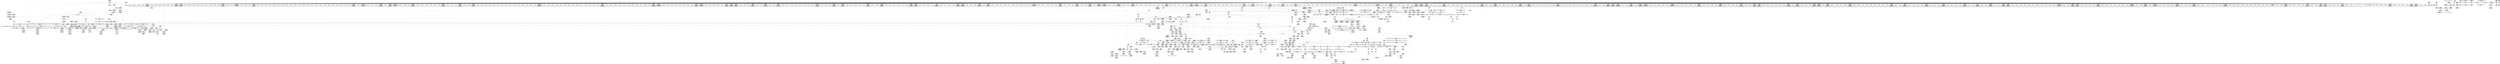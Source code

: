 digraph {
	CE0x5ace5e0 [shape=record,shape=Mrecord,label="{CE0x5ace5e0|selinux_inode_readlink:tmp8|security/selinux/hooks.c,2805|*SummSink*}"]
	CE0x5b577f0 [shape=record,shape=Mrecord,label="{CE0x5b577f0|__validate_creds:tmp3|include/linux/cred.h,173}"]
	CE0x5b30b40 [shape=record,shape=Mrecord,label="{CE0x5b30b40|0:_i32,_4:_i32,_8:_i32,_12:_i32,_:_CMRE_20,24_|*MultipleSource*|security/selinux/hooks.c,196|*LoadInst*|security/selinux/hooks.c,196|security/selinux/hooks.c,197}"]
	CE0x5adde20 [shape=record,shape=Mrecord,label="{CE0x5adde20|inode_has_perm:perms|Function::inode_has_perm&Arg::perms::|*SummSink*}"]
	CE0x5ad9f30 [shape=record,shape=Mrecord,label="{CE0x5ad9f30|GLOBAL:selinux_inode_readlink.__warned|Global_var:selinux_inode_readlink.__warned|*SummSink*}"]
	CE0x5ad3130 [shape=record,shape=Mrecord,label="{CE0x5ad3130|selinux_inode_readlink:tmp17|security/selinux/hooks.c,2805|*SummSink*}"]
	CE0x5b3b710 [shape=record,shape=Mrecord,label="{CE0x5b3b710|12:_i32,_56:_i8*,_:_CRE_508,512_|*MultipleSource*|*LoadInst*|security/selinux/hooks.c,1627|Function::inode_has_perm&Arg::inode::|security/selinux/hooks.c,1611}"]
	CE0x5b021b0 [shape=record,shape=Mrecord,label="{CE0x5b021b0|_call_void_mcount()_#3|*SummSink*}"]
	CE0x5ab8bf0 [shape=record,shape=Mrecord,label="{CE0x5ab8bf0|104:_%struct.inode*,_:_CRE_153,154_}"]
	CE0x5acb000 [shape=record,shape=Mrecord,label="{CE0x5acb000|COLLAPSED:_GCMRE_current_task_external_global_%struct.task_struct*:_elem_0::|security/selinux/hooks.c,2805}"]
	CE0x5b25cb0 [shape=record,shape=Mrecord,label="{CE0x5b25cb0|104:_%struct.inode*,_:_CRE_8,12_|*MultipleSource*|Function::selinux_inode_readlink&Arg::dentry::|Function::dentry_has_perm&Arg::dentry::|security/selinux/hooks.c,1627}"]
	CE0x5b3d520 [shape=record,shape=Mrecord,label="{CE0x5b3d520|12:_i32,_56:_i8*,_:_CRE_563,564_}"]
	CE0x5acadc0 [shape=record,shape=Mrecord,label="{CE0x5acadc0|i32_78|*Constant*|*SummSink*}"]
	CE0x5b1b5d0 [shape=record,shape=Mrecord,label="{CE0x5b1b5d0|12:_i32,_56:_i8*,_:_CRE_188,189_}"]
	CE0x5acdd60 [shape=record,shape=Mrecord,label="{CE0x5acdd60|i64*_getelementptr_inbounds_(_2_x_i64_,_2_x_i64_*___llvm_gcov_ctr153,_i64_0,_i64_1)|*Constant*|*SummSource*}"]
	CE0x5acca70 [shape=record,shape=Mrecord,label="{CE0x5acca70|104:_%struct.inode*,_:_CRE_199,200_}"]
	CE0x5b0ff10 [shape=record,shape=Mrecord,label="{CE0x5b0ff10|104:_%struct.inode*,_:_CRE_162,163_}"]
	CE0x5b5cd90 [shape=record,shape=Mrecord,label="{CE0x5b5cd90|inode_has_perm:tmp7|security/selinux/hooks.c,1611}"]
	CE0x5ae6490 [shape=record,shape=Mrecord,label="{CE0x5ae6490|12:_i32,_56:_i8*,_:_CRE_80,88_|*MultipleSource*|*LoadInst*|security/selinux/hooks.c,1627|Function::inode_has_perm&Arg::inode::|security/selinux/hooks.c,1611}"]
	CE0x5b2cdd0 [shape=record,shape=Mrecord,label="{CE0x5b2cdd0|12:_i32,_56:_i8*,_:_CRE_205,206_}"]
	CE0x5b36970 [shape=record,shape=Mrecord,label="{CE0x5b36970|12:_i32,_56:_i8*,_:_CRE_302,303_}"]
	CE0x5b601d0 [shape=record,shape=Mrecord,label="{CE0x5b601d0|i32_512|*Constant*|*SummSource*}"]
	CE0x5b4a4d0 [shape=record,shape=Mrecord,label="{CE0x5b4a4d0|12:_i32,_56:_i8*,_:_CRE_926,927_}"]
	CE0x5b2aaf0 [shape=record,shape=Mrecord,label="{CE0x5b2aaf0|inode_has_perm:tmp14|security/selinux/hooks.c,1614}"]
	CE0x5b37e00 [shape=record,shape=Mrecord,label="{CE0x5b37e00|12:_i32,_56:_i8*,_:_CRE_352,360_|*MultipleSource*|*LoadInst*|security/selinux/hooks.c,1627|Function::inode_has_perm&Arg::inode::|security/selinux/hooks.c,1611}"]
	CE0x5b5a5e0 [shape=record,shape=Mrecord,label="{CE0x5b5a5e0|i1_true|*Constant*}"]
	CE0x5b3f8c0 [shape=record,shape=Mrecord,label="{CE0x5b3f8c0|12:_i32,_56:_i8*,_:_CRE_593,594_}"]
	CE0x5ab84d0 [shape=record,shape=Mrecord,label="{CE0x5ab84d0|104:_%struct.inode*,_:_CRE_145,146_}"]
	CE0x5b128a0 [shape=record,shape=Mrecord,label="{CE0x5b128a0|_ret_void,_!dbg_!27722|include/linux/cred.h,175|*SummSink*}"]
	CE0x5b02250 [shape=record,shape=Mrecord,label="{CE0x5b02250|get_current:tmp4|./arch/x86/include/asm/current.h,14}"]
	CE0x5ada220 [shape=record,shape=Mrecord,label="{CE0x5ada220|104:_%struct.inode*,_:_CRE_207,208_}"]
	CE0x5b189a0 [shape=record,shape=Mrecord,label="{CE0x5b189a0|__validate_creds:if.then|*SummSink*}"]
	"CONST[source:1(input),value:2(dynamic)][purpose:{object}][SrcIdx:1]"
	CE0x5b2c560 [shape=record,shape=Mrecord,label="{CE0x5b2c560|12:_i32,_56:_i8*,_:_CRE_196,197_}"]
	CE0x5b405d0 [shape=record,shape=Mrecord,label="{CE0x5b405d0|12:_i32,_56:_i8*,_:_CRE_604,605_}"]
	CE0x5b4ae50 [shape=record,shape=Mrecord,label="{CE0x5b4ae50|12:_i32,_56:_i8*,_:_CRE_934,935_}"]
	CE0x5b1d750 [shape=record,shape=Mrecord,label="{CE0x5b1d750|inode_has_perm:tmp1|*SummSink*}"]
	CE0x5acae30 [shape=record,shape=Mrecord,label="{CE0x5acae30|i32_78|*Constant*|*SummSource*}"]
	CE0x5abb4f0 [shape=record,shape=Mrecord,label="{CE0x5abb4f0|104:_%struct.inode*,_:_CRE_56,64_|*MultipleSource*|Function::selinux_inode_readlink&Arg::dentry::|Function::dentry_has_perm&Arg::dentry::|security/selinux/hooks.c,1627}"]
	CE0x5abdb30 [shape=record,shape=Mrecord,label="{CE0x5abdb30|i64*_getelementptr_inbounds_(_11_x_i64_,_11_x_i64_*___llvm_gcov_ctr229,_i64_0,_i64_0)|*Constant*}"]
	CE0x5ab7d20 [shape=record,shape=Mrecord,label="{CE0x5ab7d20|_ret_i32_%call5,_!dbg_!27740|security/selinux/hooks.c,2807|*SummSink*}"]
	CE0x5b41080 [shape=record,shape=Mrecord,label="{CE0x5b41080|12:_i32,_56:_i8*,_:_CRE_613,614_}"]
	CE0x5b5b9a0 [shape=record,shape=Mrecord,label="{CE0x5b5b9a0|GLOBAL:llvm.expect.i64|*Constant*}"]
	CE0x5ac8240 [shape=record,shape=Mrecord,label="{CE0x5ac8240|12:_i32,_56:_i8*,_:_CRE_156,157_}"]
	"CONST[source:0(mediator),value:0(static)][purpose:{operation}][SrcIdx:2]"
	CE0x5abbef0 [shape=record,shape=Mrecord,label="{CE0x5abbef0|104:_%struct.inode*,_:_CRE_91,92_}"]
	CE0x5ac9050 [shape=record,shape=Mrecord,label="{CE0x5ac9050|12:_i32,_56:_i8*,_:_CRE_171,172_}"]
	CE0x5ad3a50 [shape=record,shape=Mrecord,label="{CE0x5ad3a50|GLOBAL:current_task|Global_var:current_task}"]
	CE0x5b18780 [shape=record,shape=Mrecord,label="{CE0x5b18780|i64*_getelementptr_inbounds_(_5_x_i64_,_5_x_i64_*___llvm_gcov_ctr155,_i64_0,_i64_0)|*Constant*}"]
	CE0x5b28090 [shape=record,shape=Mrecord,label="{CE0x5b28090|inode_has_perm:i_flags|security/selinux/hooks.c,1611|*SummSource*}"]
	CE0x5b00120 [shape=record,shape=Mrecord,label="{CE0x5b00120|104:_%struct.inode*,_:_CRE_308,309_}"]
	CE0x5b37420 [shape=record,shape=Mrecord,label="{CE0x5b37420|12:_i32,_56:_i8*,_:_CRE_311,312_}"]
	CE0x5aba2c0 [shape=record,shape=Mrecord,label="{CE0x5aba2c0|get_current:bb}"]
	CE0x5b3dd70 [shape=record,shape=Mrecord,label="{CE0x5b3dd70|12:_i32,_56:_i8*,_:_CRE_570,571_}"]
	CE0x5b3ca60 [shape=record,shape=Mrecord,label="{CE0x5b3ca60|12:_i32,_56:_i8*,_:_CRE_554,555_}"]
	CE0x5b12d90 [shape=record,shape=Mrecord,label="{CE0x5b12d90|inode_has_perm:tmp|*SummSink*}"]
	CE0x5b4a140 [shape=record,shape=Mrecord,label="{CE0x5b4a140|12:_i32,_56:_i8*,_:_CRE_923,924_}"]
	CE0x5b36e30 [shape=record,shape=Mrecord,label="{CE0x5b36e30|12:_i32,_56:_i8*,_:_CRE_306,307_}"]
	CE0x5b40e20 [shape=record,shape=Mrecord,label="{CE0x5b40e20|12:_i32,_56:_i8*,_:_CRE_611,612_}"]
	CE0x5b3cc80 [shape=record,shape=Mrecord,label="{CE0x5b3cc80|12:_i32,_56:_i8*,_:_CRE_555,556_}"]
	CE0x5b2a5f0 [shape=record,shape=Mrecord,label="{CE0x5b2a5f0|i64*_getelementptr_inbounds_(_8_x_i64_,_8_x_i64_*___llvm_gcov_ctr154,_i64_0,_i64_6)|*Constant*|*SummSink*}"]
	CE0x5ab5250 [shape=record,shape=Mrecord,label="{CE0x5ab5250|selinux_inode_readlink:call5|security/selinux/hooks.c,2807|*SummSink*}"]
	CE0x5b3bf90 [shape=record,shape=Mrecord,label="{CE0x5b3bf90|12:_i32,_56:_i8*,_:_CRE_536,540_|*MultipleSource*|*LoadInst*|security/selinux/hooks.c,1627|Function::inode_has_perm&Arg::inode::|security/selinux/hooks.c,1611}"]
	CE0x5adda90 [shape=record,shape=Mrecord,label="{CE0x5adda90|inode_has_perm:perms|Function::inode_has_perm&Arg::perms::}"]
	CE0x5b34f50 [shape=record,shape=Mrecord,label="{CE0x5b34f50|12:_i32,_56:_i8*,_:_CRE_280,281_}"]
	CE0x5abda80 [shape=record,shape=Mrecord,label="{CE0x5abda80|selinux_inode_readlink:if.end|*SummSink*}"]
	CE0x5ad7480 [shape=record,shape=Mrecord,label="{CE0x5ad7480|0:_i8,_:_GCMR_selinux_inode_readlink.__warned_internal_global_i8_0,_section_.data.unlikely_,_align_1:_elem_0:default:}"]
	CE0x5b22c90 [shape=record,shape=Mrecord,label="{CE0x5b22c90|i64*_getelementptr_inbounds_(_5_x_i64_,_5_x_i64_*___llvm_gcov_ctr155,_i64_0,_i64_3)|*Constant*|*SummSource*}"]
	CE0x5b00360 [shape=record,shape=Mrecord,label="{CE0x5b00360|104:_%struct.inode*,_:_CRE_311,312_}"]
	"CONST[source:0(mediator),value:2(dynamic)][purpose:{subject}][SrcIdx:4]"
	CE0x5b55810 [shape=record,shape=Mrecord,label="{CE0x5b55810|inode_has_perm:retval.0}"]
	CE0x5b12a10 [shape=record,shape=Mrecord,label="{CE0x5b12a10|cred_sid:tmp1}"]
	CE0x5b549d0 [shape=record,shape=Mrecord,label="{CE0x5b549d0|inode_has_perm:tmp17|security/selinux/hooks.c,1617}"]
	CE0x5ade760 [shape=record,shape=Mrecord,label="{CE0x5ade760|_ret_i32_%retval.0,_!dbg_!27739|security/selinux/hooks.c,1618|*SummSink*}"]
	CE0x5b36120 [shape=record,shape=Mrecord,label="{CE0x5b36120|12:_i32,_56:_i8*,_:_CRE_295,296_}"]
	CE0x5ab4570 [shape=record,shape=Mrecord,label="{CE0x5ab4570|_call_void_lockdep_rcu_suspicious(i8*_getelementptr_inbounds_(_25_x_i8_,_25_x_i8_*_.str3,_i32_0,_i32_0),_i32_2805,_i8*_getelementptr_inbounds_(_45_x_i8_,_45_x_i8_*_.str12,_i32_0,_i32_0))_#10,_!dbg_!27728|security/selinux/hooks.c,2805|*SummSink*}"]
	CE0x5ada880 [shape=record,shape=Mrecord,label="{CE0x5ada880|104:_%struct.inode*,_:_CRE_214,215_}"]
	CE0x6388a60 [shape=record,shape=Mrecord,label="{CE0x6388a60|i64*_getelementptr_inbounds_(_11_x_i64_,_11_x_i64_*___llvm_gcov_ctr229,_i64_0,_i64_1)|*Constant*|*SummSink*}"]
	CE0x5b42420 [shape=record,shape=Mrecord,label="{CE0x5b42420|12:_i32,_56:_i8*,_:_CRE_656,664_|*MultipleSource*|*LoadInst*|security/selinux/hooks.c,1627|Function::inode_has_perm&Arg::inode::|security/selinux/hooks.c,1611}"]
	CE0x5adad30 [shape=record,shape=Mrecord,label="{CE0x5adad30|104:_%struct.inode*,_:_CRE_219,220_}"]
	CE0x5b36bd0 [shape=record,shape=Mrecord,label="{CE0x5b36bd0|12:_i32,_56:_i8*,_:_CRE_304,305_}"]
	CE0x5b390f0 [shape=record,shape=Mrecord,label="{CE0x5b390f0|12:_i32,_56:_i8*,_:_CRE_432,440_|*MultipleSource*|*LoadInst*|security/selinux/hooks.c,1627|Function::inode_has_perm&Arg::inode::|security/selinux/hooks.c,1611}"]
	CE0x5b00cc0 [shape=record,shape=Mrecord,label="{CE0x5b00cc0|dentry_has_perm:tmp4|*LoadInst*|security/selinux/hooks.c,1627|*SummSource*}"]
	CE0x5ab1ba0 [shape=record,shape=Mrecord,label="{CE0x5ab1ba0|selinux_inode_readlink:tmp15|security/selinux/hooks.c,2805|*SummSource*}"]
	CE0x5b20910 [shape=record,shape=Mrecord,label="{CE0x5b20910|i32_1609|*Constant*}"]
	CE0x5abfbb0 [shape=record,shape=Mrecord,label="{CE0x5abfbb0|i64_1|*Constant*}"]
	CE0x5ad6bd0 [shape=record,shape=Mrecord,label="{CE0x5ad6bd0|selinux_inode_readlink:tmp6|security/selinux/hooks.c,2805|*SummSource*}"]
	CE0x5b59000 [shape=record,shape=Mrecord,label="{CE0x5b59000|avc_has_perm:requested|Function::avc_has_perm&Arg::requested::|*SummSink*}"]
	CE0x5ad9810 [shape=record,shape=Mrecord,label="{CE0x5ad9810|i64_0|*Constant*|*SummSink*}"]
	CE0x5b023b0 [shape=record,shape=Mrecord,label="{CE0x5b023b0|i64*_getelementptr_inbounds_(_2_x_i64_,_2_x_i64_*___llvm_gcov_ctr98,_i64_0,_i64_0)|*Constant*|*SummSink*}"]
	CE0x5b42860 [shape=record,shape=Mrecord,label="{CE0x5b42860|12:_i32,_56:_i8*,_:_CRE_672,680_|*MultipleSource*|*LoadInst*|security/selinux/hooks.c,1627|Function::inode_has_perm&Arg::inode::|security/selinux/hooks.c,1611}"]
	CE0x5b13230 [shape=record,shape=Mrecord,label="{CE0x5b13230|GLOBAL:llvm.expect.i64|*Constant*}"]
	CE0x5b37090 [shape=record,shape=Mrecord,label="{CE0x5b37090|12:_i32,_56:_i8*,_:_CRE_308,309_}"]
	CE0x5aae640 [shape=record,shape=Mrecord,label="{CE0x5aae640|selinux_inode_readlink:tmp4|security/selinux/hooks.c,2805|*SummSink*}"]
	CE0x5ad5810 [shape=record,shape=Mrecord,label="{CE0x5ad5810|selinux_inode_readlink:tmp1}"]
	CE0x5b29000 [shape=record,shape=Mrecord,label="{CE0x5b29000|12:_i32,_56:_i8*,_:_CRE_136,137_}"]
	CE0x5ab94d0 [shape=record,shape=Mrecord,label="{CE0x5ab94d0|__validate_creds:conv|include/linux/cred.h,173}"]
	CE0x5aa8680 [shape=record,shape=Mrecord,label="{CE0x5aa8680|selinux_inode_readlink:tobool|security/selinux/hooks.c,2805|*SummSink*}"]
	CE0x5b5c450 [shape=record,shape=Mrecord,label="{CE0x5b5c450|inode_has_perm:expval|security/selinux/hooks.c,1611|*SummSink*}"]
	CE0x5abf970 [shape=record,shape=Mrecord,label="{CE0x5abf970|selinux_inode_readlink:tmp3|*SummSource*}"]
	CE0x5ad35e0 [shape=record,shape=Mrecord,label="{CE0x5ad35e0|%struct.task_struct*_(%struct.task_struct**)*_asm_movq_%gs:$_1:P_,$0_,_r,im,_dirflag_,_fpsr_,_flags_}"]
	CE0x5b052f0 [shape=record,shape=Mrecord,label="{CE0x5b052f0|dentry_has_perm:type|security/selinux/hooks.c,1630}"]
	CE0x5abc110 [shape=record,shape=Mrecord,label="{CE0x5abc110|104:_%struct.inode*,_:_CRE_94,95_}"]
	CE0x5ab7640 [shape=record,shape=Mrecord,label="{CE0x5ab7640|_ret_i32_%call,_!dbg_!27723|security/selinux/hooks.c,1632|*SummSource*}"]
	CE0x5b15790 [shape=record,shape=Mrecord,label="{CE0x5b15790|i64*_getelementptr_inbounds_(_8_x_i64_,_8_x_i64_*___llvm_gcov_ctr154,_i64_0,_i64_2)|*Constant*|*SummSink*}"]
	CE0x5adf110 [shape=record,shape=Mrecord,label="{CE0x5adf110|_call_void_mcount()_#3}"]
	CE0x5acb8b0 [shape=record,shape=Mrecord,label="{CE0x5acb8b0|selinux_inode_readlink:call5|security/selinux/hooks.c,2807}"]
	CE0x5b44020 [shape=record,shape=Mrecord,label="{CE0x5b44020|12:_i32,_56:_i8*,_:_CRE_760,768_|*MultipleSource*|*LoadInst*|security/selinux/hooks.c,1627|Function::inode_has_perm&Arg::inode::|security/selinux/hooks.c,1611}"]
	CE0x5b5c990 [shape=record,shape=Mrecord,label="{CE0x5b5c990|inode_has_perm:tobool2|security/selinux/hooks.c,1611|*SummSource*}"]
	CE0x5b34960 [shape=record,shape=Mrecord,label="{CE0x5b34960|12:_i32,_56:_i8*,_:_CRE_275,276_}"]
	CE0x5abeab0 [shape=record,shape=Mrecord,label="{CE0x5abeab0|i8*_getelementptr_inbounds_(_45_x_i8_,_45_x_i8_*_.str12,_i32_0,_i32_0)|*Constant*|*SummSource*}"]
	CE0x5ab9cd0 [shape=record,shape=Mrecord,label="{CE0x5ab9cd0|inode_has_perm:tmp|*SummSource*}"]
	CE0x5add4e0 [shape=record,shape=Mrecord,label="{CE0x5add4e0|inode_has_perm:inode|Function::inode_has_perm&Arg::inode::}"]
	CE0x5b55c40 [shape=record,shape=Mrecord,label="{CE0x5b55c40|inode_has_perm:retval.0|*SummSink*}"]
	CE0x5acbd50 [shape=record,shape=Mrecord,label="{CE0x5acbd50|104:_%struct.inode*,_:_CRE_185,186_}"]
	CE0x5b2c470 [shape=record,shape=Mrecord,label="{CE0x5b2c470|12:_i32,_56:_i8*,_:_CRE_195,196_}"]
	CE0x5ae7280 [shape=record,shape=Mrecord,label="{CE0x5ae7280|GLOBAL:lockdep_rcu_suspicious|*Constant*|*SummSource*}"]
	CE0x5b17150 [shape=record,shape=Mrecord,label="{CE0x5b17150|COLLAPSED:_GCMRE___llvm_gcov_ctr155_internal_global_5_x_i64_zeroinitializer:_elem_0:default:}"]
	CE0x5b74a50 [shape=record,shape=Mrecord,label="{CE0x5b74a50|i32_3|*Constant*}"]
	CE0x5b22210 [shape=record,shape=Mrecord,label="{CE0x5b22210|dentry_has_perm:u|security/selinux/hooks.c,1631|*SummSink*}"]
	CE0x5b34a90 [shape=record,shape=Mrecord,label="{CE0x5b34a90|12:_i32,_56:_i8*,_:_CRE_276,277_}"]
	CE0x5abffb0 [shape=record,shape=Mrecord,label="{CE0x5abffb0|selinux_inode_readlink:entry}"]
	CE0x5b5a2f0 [shape=record,shape=Mrecord,label="{CE0x5b5a2f0|inode_has_perm:tobool|security/selinux/hooks.c,1611|*SummSource*}"]
	CE0x5b49560 [shape=record,shape=Mrecord,label="{CE0x5b49560|12:_i32,_56:_i8*,_:_CRE_913,914_}"]
	CE0x5ab13d0 [shape=record,shape=Mrecord,label="{CE0x5ab13d0|i64*_getelementptr_inbounds_(_11_x_i64_,_11_x_i64_*___llvm_gcov_ctr229,_i64_0,_i64_8)|*Constant*|*SummSink*}"]
	CE0x5b53310 [shape=record,shape=Mrecord,label="{CE0x5b53310|inode_has_perm:tmp13|security/selinux/hooks.c,1614|*SummSource*}"]
	CE0x5b54fb0 [shape=record,shape=Mrecord,label="{CE0x5b54fb0|avc_has_perm:auditdata|Function::avc_has_perm&Arg::auditdata::}"]
	CE0x5ab4ca0 [shape=record,shape=Mrecord,label="{CE0x5ab4ca0|i64*_getelementptr_inbounds_(_11_x_i64_,_11_x_i64_*___llvm_gcov_ctr229,_i64_0,_i64_1)|*Constant*}"]
	CE0x5ad0e10 [shape=record,shape=Mrecord,label="{CE0x5ad0e10|_call_void___invalid_creds(%struct.cred*_%cred,_i8*_%file,_i32_%line)_#10,_!dbg_!27721|include/linux/cred.h,174|*SummSource*}"]
	CE0x5b3f070 [shape=record,shape=Mrecord,label="{CE0x5b3f070|12:_i32,_56:_i8*,_:_CRE_586,587_}"]
	CE0x5b1bb30 [shape=record,shape=Mrecord,label="{CE0x5b1bb30|inode_has_perm:do.end|*SummSink*}"]
	CE0x5b55660 [shape=record,shape=Mrecord,label="{CE0x5b55660|i64*_getelementptr_inbounds_(_8_x_i64_,_8_x_i64_*___llvm_gcov_ctr154,_i64_0,_i64_7)|*Constant*}"]
	CE0x5b569f0 [shape=record,shape=Mrecord,label="{CE0x5b569f0|inode_has_perm:tmp20|security/selinux/hooks.c,1618|*SummSource*}"]
	CE0x5ace570 [shape=record,shape=Mrecord,label="{CE0x5ace570|selinux_inode_readlink:tobool1|security/selinux/hooks.c,2805}"]
	CE0x5b09300 [shape=record,shape=Mrecord,label="{CE0x5b09300|inode_has_perm:call4|security/selinux/hooks.c,1617|*SummSink*}"]
	CE0x5acc110 [shape=record,shape=Mrecord,label="{CE0x5acc110|104:_%struct.inode*,_:_CRE_189,190_}"]
	CE0x5ae37b0 [shape=record,shape=Mrecord,label="{CE0x5ae37b0|__validate_creds:line|Function::__validate_creds&Arg::line::|*SummSource*}"]
	CE0x5b39750 [shape=record,shape=Mrecord,label="{CE0x5b39750|12:_i32,_56:_i8*,_:_CRE_456,464_|*MultipleSource*|*LoadInst*|security/selinux/hooks.c,1627|Function::inode_has_perm&Arg::inode::|security/selinux/hooks.c,1611}"]
	CE0x5acbb70 [shape=record,shape=Mrecord,label="{CE0x5acbb70|104:_%struct.inode*,_:_CRE_183,184_}"]
	CE0x5b2e1e0 [shape=record,shape=Mrecord,label="{CE0x5b2e1e0|0:_i32,_4:_i32,_8:_i32,_12:_i32,_:_CMRE_8,12_|*MultipleSource*|security/selinux/hooks.c,196|*LoadInst*|security/selinux/hooks.c,196|security/selinux/hooks.c,197}"]
	CE0x5ad9aa0 [shape=record,shape=Mrecord,label="{CE0x5ad9aa0|selinux_inode_readlink:tmp5|security/selinux/hooks.c,2805}"]
	CE0x5b3d650 [shape=record,shape=Mrecord,label="{CE0x5b3d650|12:_i32,_56:_i8*,_:_CRE_564,565_}"]
	CE0x5ad9700 [shape=record,shape=Mrecord,label="{CE0x5ad9700|i64_0|*Constant*|*SummSource*}"]
	CE0x5b1e5b0 [shape=record,shape=Mrecord,label="{CE0x5b1e5b0|i32_1609|*Constant*|*SummSource*}"]
	CE0x5b32440 [shape=record,shape=Mrecord,label="{CE0x5b32440|12:_i32,_56:_i8*,_:_CRE_243,244_}"]
	CE0x5b47b40 [shape=record,shape=Mrecord,label="{CE0x5b47b40|12:_i32,_56:_i8*,_:_CRE_891,892_}"]
	CE0x5b42ef0 [shape=record,shape=Mrecord,label="{CE0x5b42ef0|12:_i32,_56:_i8*,_:_CRE_688,692_|*MultipleSource*|*LoadInst*|security/selinux/hooks.c,1627|Function::inode_has_perm&Arg::inode::|security/selinux/hooks.c,1611}"]
	CE0x5b28ed0 [shape=record,shape=Mrecord,label="{CE0x5b28ed0|12:_i32,_56:_i8*,_:_CRE_4,8_|*MultipleSource*|*LoadInst*|security/selinux/hooks.c,1627|Function::inode_has_perm&Arg::inode::|security/selinux/hooks.c,1611}"]
	CE0x5b244f0 [shape=record,shape=Mrecord,label="{CE0x5b244f0|dentry_has_perm:type|security/selinux/hooks.c,1630|*SummSource*}"]
	CE0x5b2dc50 [shape=record,shape=Mrecord,label="{CE0x5b2dc50|_call_void_mcount()_#3|*SummSink*}"]
	CE0x5b2bb80 [shape=record,shape=Mrecord,label="{CE0x5b2bb80|cred_sid:entry|*SummSource*}"]
	CE0x5b08f50 [shape=record,shape=Mrecord,label="{CE0x5b08f50|inode_has_perm:call4|security/selinux/hooks.c,1617}"]
	CE0x5acc200 [shape=record,shape=Mrecord,label="{CE0x5acc200|104:_%struct.inode*,_:_CRE_190,191_}"]
	CE0x5b09970 [shape=record,shape=Mrecord,label="{CE0x5b09970|avc_has_perm:entry|*SummSource*}"]
	CE0x5ad34d0 [shape=record,shape=Mrecord,label="{CE0x5ad34d0|GLOBAL:current_task|Global_var:current_task|*SummSink*}"]
	CE0x5b001e0 [shape=record,shape=Mrecord,label="{CE0x5b001e0|104:_%struct.inode*,_:_CRE_309,310_}"]
	CE0x5ae4dc0 [shape=record,shape=Mrecord,label="{CE0x5ae4dc0|12:_i32,_56:_i8*,_:_CRE_142,143_}"]
	CE0x5b009f0 [shape=record,shape=Mrecord,label="{CE0x5b009f0|104:_%struct.inode*,_:_CRE_318,319_}"]
	CE0x5b15000 [shape=record,shape=Mrecord,label="{CE0x5b15000|12:_i32,_56:_i8*,_:_CRE_12,16_|*MultipleSource*|*LoadInst*|security/selinux/hooks.c,1627|Function::inode_has_perm&Arg::inode::|security/selinux/hooks.c,1611}"]
	CE0x5b05650 [shape=record,shape=Mrecord,label="{CE0x5b05650|get_current:tmp3}"]
	CE0x5b2c0b0 [shape=record,shape=Mrecord,label="{CE0x5b2c0b0|12:_i32,_56:_i8*,_:_CRE_191,192_}"]
	CE0x5acce30 [shape=record,shape=Mrecord,label="{CE0x5acce30|104:_%struct.inode*,_:_CRE_203,204_}"]
	CE0x5b55020 [shape=record,shape=Mrecord,label="{CE0x5b55020|avc_has_perm:auditdata|Function::avc_has_perm&Arg::auditdata::|*SummSource*}"]
	CE0x5b2d340 [shape=record,shape=Mrecord,label="{CE0x5b2d340|12:_i32,_56:_i8*,_:_CRE_216,224_|*MultipleSource*|*LoadInst*|security/selinux/hooks.c,1627|Function::inode_has_perm&Arg::inode::|security/selinux/hooks.c,1611}"]
	CE0x5b3f2d0 [shape=record,shape=Mrecord,label="{CE0x5b3f2d0|12:_i32,_56:_i8*,_:_CRE_588,589_}"]
	CE0x5b4c340 [shape=record,shape=Mrecord,label="{CE0x5b4c340|12:_i32,_56:_i8*,_:_CRE_983,984_}"]
	CE0x5b05010 [shape=record,shape=Mrecord,label="{CE0x5b05010|__validate_creds:tmp4|include/linux/cred.h,173}"]
	CE0x5b372f0 [shape=record,shape=Mrecord,label="{CE0x5b372f0|12:_i32,_56:_i8*,_:_CRE_310,311_}"]
	CE0x5ac57c0 [shape=record,shape=Mrecord,label="{CE0x5ac57c0|selinux_inode_readlink:tmp16|security/selinux/hooks.c,2805|*SummSink*}"]
	CE0x5b2beb0 [shape=record,shape=Mrecord,label="{CE0x5b2beb0|12:_i32,_56:_i8*,_:_CRE_189,190_}"]
	CE0x5b364b0 [shape=record,shape=Mrecord,label="{CE0x5b364b0|12:_i32,_56:_i8*,_:_CRE_298,299_}"]
	CE0x5b1a410 [shape=record,shape=Mrecord,label="{CE0x5b1a410|get_current:tmp4|./arch/x86/include/asm/current.h,14|*SummSource*}"]
	CE0x5ae4c90 [shape=record,shape=Mrecord,label="{CE0x5ae4c90|12:_i32,_56:_i8*,_:_CRE_140,141_}"]
	CE0x5b37ff0 [shape=record,shape=Mrecord,label="{CE0x5b37ff0|12:_i32,_56:_i8*,_:_CRE_360,376_|*MultipleSource*|*LoadInst*|security/selinux/hooks.c,1627|Function::inode_has_perm&Arg::inode::|security/selinux/hooks.c,1611}"]
	CE0x5b4c6d0 [shape=record,shape=Mrecord,label="{CE0x5b4c6d0|12:_i32,_56:_i8*,_:_CRE_992,1000_|*MultipleSource*|*LoadInst*|security/selinux/hooks.c,1627|Function::inode_has_perm&Arg::inode::|security/selinux/hooks.c,1611}"]
	CE0x5b1a7c0 [shape=record,shape=Mrecord,label="{CE0x5b1a7c0|12:_i32,_56:_i8*,_:_CRE_173,174_}"]
	CE0x5acb9c0 [shape=record,shape=Mrecord,label="{CE0x5acb9c0|104:_%struct.inode*,_:_CRE_181,182_}"]
	CE0x5b2c740 [shape=record,shape=Mrecord,label="{CE0x5b2c740|12:_i32,_56:_i8*,_:_CRE_198,199_}"]
	CE0x5acf1a0 [shape=record,shape=Mrecord,label="{CE0x5acf1a0|selinux_inode_readlink:tmp20|security/selinux/hooks.c,2805|*SummSource*}"]
	CE0x5b522f0 [shape=record,shape=Mrecord,label="{CE0x5b522f0|inode_has_perm:tmp15|*LoadInst*|security/selinux/hooks.c,1615|*SummSource*}"]
	CE0x5b3ece0 [shape=record,shape=Mrecord,label="{CE0x5b3ece0|12:_i32,_56:_i8*,_:_CRE_583,584_}"]
	CE0x5ad3850 [shape=record,shape=Mrecord,label="{CE0x5ad3850|_call_void_mcount()_#3}"]
	CE0x5b7b820 [shape=record,shape=Mrecord,label="{CE0x5b7b820|cred_sid:bb|*SummSink*}"]
	CE0x5b08de0 [shape=record,shape=Mrecord,label="{CE0x5b08de0|inode_has_perm:tmp18|security/selinux/hooks.c,1617|*SummSink*}"]
	CE0x5b46970 [shape=record,shape=Mrecord,label="{CE0x5b46970|12:_i32,_56:_i8*,_:_CRE_876,877_}"]
	CE0x5ab8920 [shape=record,shape=Mrecord,label="{CE0x5ab8920|104:_%struct.inode*,_:_CRE_150,151_}"]
	CE0x5b33c50 [shape=record,shape=Mrecord,label="{CE0x5b33c50|12:_i32,_56:_i8*,_:_CRE_264,265_}"]
	CE0x5abdd90 [shape=record,shape=Mrecord,label="{CE0x5abdd90|selinux_inode_readlink:tmp2|*SummSink*}"]
	CE0x5ab2410 [shape=record,shape=Mrecord,label="{CE0x5ab2410|GLOBAL:__validate_creds|*Constant*}"]
	CE0x5aa76c0 [shape=record,shape=Mrecord,label="{CE0x5aa76c0|i32_0|*Constant*}"]
	CE0x5b183d0 [shape=record,shape=Mrecord,label="{CE0x5b183d0|GLOBAL:__validate_creds|*Constant*|*SummSink*}"]
	CE0x5b41670 [shape=record,shape=Mrecord,label="{CE0x5b41670|12:_i32,_56:_i8*,_:_CRE_618,619_}"]
	CE0x5b18d70 [shape=record,shape=Mrecord,label="{CE0x5b18d70|inode_has_perm:tmp5|security/selinux/hooks.c,1609|*SummSink*}"]
	CE0x5b1a8b0 [shape=record,shape=Mrecord,label="{CE0x5b1a8b0|12:_i32,_56:_i8*,_:_CRE_174,175_}"]
	CE0x5b1b9d0 [shape=record,shape=Mrecord,label="{CE0x5b1b9d0|inode_has_perm:do.end}"]
	CE0x5abd980 [shape=record,shape=Mrecord,label="{CE0x5abd980|i64*_getelementptr_inbounds_(_11_x_i64_,_11_x_i64_*___llvm_gcov_ctr229,_i64_0,_i64_1)|*Constant*|*SummSource*}"]
	CE0x5b15f50 [shape=record,shape=Mrecord,label="{CE0x5b15f50|12:_i32,_56:_i8*,_:_CRE_24,32_|*MultipleSource*|*LoadInst*|security/selinux/hooks.c,1627|Function::inode_has_perm&Arg::inode::|security/selinux/hooks.c,1611}"]
	CE0x5b3fd80 [shape=record,shape=Mrecord,label="{CE0x5b3fd80|12:_i32,_56:_i8*,_:_CRE_597,598_}"]
	CE0x5aae430 [shape=record,shape=Mrecord,label="{CE0x5aae430|selinux_inode_readlink:tmp4|security/selinux/hooks.c,2805}"]
	CE0x5b263d0 [shape=record,shape=Mrecord,label="{CE0x5b263d0|cred_sid:security|security/selinux/hooks.c,196|*SummSource*}"]
	CE0x5b2a2e0 [shape=record,shape=Mrecord,label="{CE0x5b2a2e0|i64*_getelementptr_inbounds_(_8_x_i64_,_8_x_i64_*___llvm_gcov_ctr154,_i64_0,_i64_6)|*Constant*}"]
	CE0x5b1f6c0 [shape=record,shape=Mrecord,label="{CE0x5b1f6c0|inode_has_perm:tmp3}"]
	CE0x5b5ff50 [shape=record,shape=Mrecord,label="{CE0x5b5ff50|inode_has_perm:tmp12|security/selinux/hooks.c,1612}"]
	CE0x5b10960 [shape=record,shape=Mrecord,label="{CE0x5b10960|104:_%struct.inode*,_:_CRE_173,174_}"]
	CE0x5adbae0 [shape=record,shape=Mrecord,label="{CE0x5adbae0|104:_%struct.inode*,_:_CRE_280,288_|*MultipleSource*|Function::selinux_inode_readlink&Arg::dentry::|Function::dentry_has_perm&Arg::dentry::|security/selinux/hooks.c,1627}"]
	CE0x5adf5b0 [shape=record,shape=Mrecord,label="{CE0x5adf5b0|inode_has_perm:if.end|*SummSink*}"]
	CE0x5b3ef40 [shape=record,shape=Mrecord,label="{CE0x5b3ef40|12:_i32,_56:_i8*,_:_CRE_585,586_}"]
	CE0x5ae4a40 [shape=record,shape=Mrecord,label="{CE0x5ae4a40|12:_i32,_56:_i8*,_:_CRE_138,139_}"]
	CE0x5ac86f0 [shape=record,shape=Mrecord,label="{CE0x5ac86f0|12:_i32,_56:_i8*,_:_CRE_161,162_}"]
	CE0x5b20330 [shape=record,shape=Mrecord,label="{CE0x5b20330|__validate_creds:tmp2|include/linux/cred.h,173}"]
	CE0x5b20c20 [shape=record,shape=Mrecord,label="{CE0x5b20c20|__validate_creds:lnot1|include/linux/cred.h,173|*SummSource*}"]
	CE0x5b43580 [shape=record,shape=Mrecord,label="{CE0x5b43580|12:_i32,_56:_i8*,_:_CRE_712,728_|*MultipleSource*|*LoadInst*|security/selinux/hooks.c,1627|Function::inode_has_perm&Arg::inode::|security/selinux/hooks.c,1611}"]
	CE0x5b49db0 [shape=record,shape=Mrecord,label="{CE0x5b49db0|12:_i32,_56:_i8*,_:_CRE_920,921_}"]
	CE0x5b5d810 [shape=record,shape=Mrecord,label="{CE0x5b5d810|GLOBAL:__llvm_gcov_ctr154|Global_var:__llvm_gcov_ctr154|*SummSink*}"]
	CE0x5ae1d70 [shape=record,shape=Mrecord,label="{CE0x5ae1d70|GLOBAL:__llvm_gcov_ctr229|Global_var:__llvm_gcov_ctr229|*SummSource*}"]
	CE0x5ae4d00 [shape=record,shape=Mrecord,label="{CE0x5ae4d00|12:_i32,_56:_i8*,_:_CRE_141,142_}"]
	CE0x5b49a20 [shape=record,shape=Mrecord,label="{CE0x5b49a20|12:_i32,_56:_i8*,_:_CRE_917,918_}"]
	CE0x5b34e20 [shape=record,shape=Mrecord,label="{CE0x5b34e20|12:_i32,_56:_i8*,_:_CRE_279,280_}"]
	CE0x5ad1950 [shape=record,shape=Mrecord,label="{CE0x5ad1950|i8_10|*Constant*|*SummSink*}"]
	CE0x5ac3ed0 [shape=record,shape=Mrecord,label="{CE0x5ac3ed0|i64_4|*Constant*|*SummSink*}"]
	CE0x5ad1fe0 [shape=record,shape=Mrecord,label="{CE0x5ad1fe0|dentry_has_perm:dentry1|security/selinux/hooks.c,1631}"]
	CE0x5b07c30 [shape=record,shape=Mrecord,label="{CE0x5b07c30|avc_has_perm:entry|*SummSink*}"]
	CE0x5b30780 [shape=record,shape=Mrecord,label="{CE0x5b30780|0:_i32,_4:_i32,_8:_i32,_12:_i32,_:_CMRE_12,16_|*MultipleSource*|security/selinux/hooks.c,196|*LoadInst*|security/selinux/hooks.c,196|security/selinux/hooks.c,197}"]
	CE0x5b5f540 [shape=record,shape=Mrecord,label="{CE0x5b5f540|i64*_getelementptr_inbounds_(_8_x_i64_,_8_x_i64_*___llvm_gcov_ctr154,_i64_0,_i64_5)|*Constant*|*SummSink*}"]
	CE0x5b32950 [shape=record,shape=Mrecord,label="{CE0x5b32950|12:_i32,_56:_i8*,_:_CRE_248,249_}"]
	CE0x5b4bf90 [shape=record,shape=Mrecord,label="{CE0x5b4bf90|12:_i32,_56:_i8*,_:_CRE_979,980_}"]
	CE0x5b48000 [shape=record,shape=Mrecord,label="{CE0x5b48000|12:_i32,_56:_i8*,_:_CRE_895,896_}"]
	CE0x5b48f70 [shape=record,shape=Mrecord,label="{CE0x5b48f70|12:_i32,_56:_i8*,_:_CRE_908,909_}"]
	CE0x5aca850 [shape=record,shape=Mrecord,label="{CE0x5aca850|_ret_%struct.task_struct*_%tmp4,_!dbg_!27714|./arch/x86/include/asm/current.h,14|*SummSink*}"]
	CE0x5ae1780 [shape=record,shape=Mrecord,label="{CE0x5ae1780|selinux_inode_readlink:tmp11|security/selinux/hooks.c,2805|*SummSource*}"]
	CE0x5acc020 [shape=record,shape=Mrecord,label="{CE0x5acc020|104:_%struct.inode*,_:_CRE_188,189_}"]
	CE0x5affcd0 [shape=record,shape=Mrecord,label="{CE0x5affcd0|104:_%struct.inode*,_:_CRE_305,306_}"]
	CE0x5aafd50 [shape=record,shape=Mrecord,label="{CE0x5aafd50|selinux_inode_readlink:do.end|*SummSource*}"]
	CE0x5ae55e0 [shape=record,shape=Mrecord,label="{CE0x5ae55e0|inode_has_perm:return}"]
	CE0x5b26e80 [shape=record,shape=Mrecord,label="{CE0x5b26e80|i32_4|*Constant*|*SummSink*}"]
	CE0x5b08cb0 [shape=record,shape=Mrecord,label="{CE0x5b08cb0|inode_has_perm:tmp18|security/selinux/hooks.c,1617|*SummSource*}"]
	CE0x5b2b2a0 [shape=record,shape=Mrecord,label="{CE0x5b2b2a0|inode_has_perm:call|security/selinux/hooks.c,1614|*SummSink*}"]
	CE0x5b13dd0 [shape=record,shape=Mrecord,label="{CE0x5b13dd0|12:_i32,_56:_i8*,_:_CRE_143,144_}"]
	CE0x5b4abf0 [shape=record,shape=Mrecord,label="{CE0x5b4abf0|12:_i32,_56:_i8*,_:_CRE_932,933_}"]
	CE0x5b07fb0 [shape=record,shape=Mrecord,label="{CE0x5b07fb0|avc_has_perm:ssid|Function::avc_has_perm&Arg::ssid::|*SummSink*}"]
	CE0x5b3af20 [shape=record,shape=Mrecord,label="{CE0x5b3af20|12:_i32,_56:_i8*,_:_CRE_487,488_}"]
	CE0x5b1bf60 [shape=record,shape=Mrecord,label="{CE0x5b1bf60|get_current:tmp3|*SummSource*}"]
	CE0x5ab8fb0 [shape=record,shape=Mrecord,label="{CE0x5ab8fb0|104:_%struct.inode*,_:_CRE_157,158_}"]
	CE0x5ae7ea0 [shape=record,shape=Mrecord,label="{CE0x5ae7ea0|dentry_has_perm:bb|*SummSource*}"]
	CE0x5b12570 [shape=record,shape=Mrecord,label="{CE0x5b12570|_ret_void,_!dbg_!27722|include/linux/cred.h,175}"]
	CE0x5b7b6a0 [shape=record,shape=Mrecord,label="{CE0x5b7b6a0|cred_sid:bb|*SummSource*}"]
	CE0x5acd100 [shape=record,shape=Mrecord,label="{CE0x5acd100|104:_%struct.inode*,_:_CRE_206,207_}"]
	CE0x5b48720 [shape=record,shape=Mrecord,label="{CE0x5b48720|12:_i32,_56:_i8*,_:_CRE_901,902_}"]
	CE0x5b26a30 [shape=record,shape=Mrecord,label="{CE0x5b26a30|__validate_creds:expval|include/linux/cred.h,173}"]
	CE0x5b2ca10 [shape=record,shape=Mrecord,label="{CE0x5b2ca10|12:_i32,_56:_i8*,_:_CRE_201,202_}"]
	CE0x5ad2660 [shape=record,shape=Mrecord,label="{CE0x5ad2660|GLOBAL:inode_has_perm|*Constant*|*SummSource*}"]
	CE0x5b10000 [shape=record,shape=Mrecord,label="{CE0x5b10000|104:_%struct.inode*,_:_CRE_163,164_}"]
	CE0x5b2c920 [shape=record,shape=Mrecord,label="{CE0x5b2c920|12:_i32,_56:_i8*,_:_CRE_200,201_}"]
	CE0x5b51dd0 [shape=record,shape=Mrecord,label="{CE0x5b51dd0|inode_has_perm:tmp15|*LoadInst*|security/selinux/hooks.c,1615}"]
	CE0x5b14ca0 [shape=record,shape=Mrecord,label="{CE0x5b14ca0|cred_sid:tmp3|*SummSource*}"]
	CE0x5ac2240 [shape=record,shape=Mrecord,label="{CE0x5ac2240|selinux_inode_readlink:call|security/selinux/hooks.c,2805}"]
	CE0x5b08ae0 [shape=record,shape=Mrecord,label="{CE0x5b08ae0|inode_has_perm:tmp18|security/selinux/hooks.c,1617}"]
	CE0x5ad2070 [shape=record,shape=Mrecord,label="{CE0x5ad2070|dentry_has_perm:dentry1|security/selinux/hooks.c,1631|*SummSource*}"]
	CE0x5b2b410 [shape=record,shape=Mrecord,label="{CE0x5b2b410|GLOBAL:cred_sid|*Constant*}"]
	"CONST[source:2(external),value:2(dynamic)][purpose:{subject}][SrcIdx:3]"
	CE0x5b4af80 [shape=record,shape=Mrecord,label="{CE0x5b4af80|12:_i32,_56:_i8*,_:_CRE_935,936_}"]
	CE0x5b74550 [shape=record,shape=Mrecord,label="{CE0x5b74550|inode_has_perm:tmp16|security/selinux/hooks.c,1615|*SummSink*}"]
	CE0x5b40a90 [shape=record,shape=Mrecord,label="{CE0x5b40a90|12:_i32,_56:_i8*,_:_CRE_608,609_}"]
	CE0x5b49b50 [shape=record,shape=Mrecord,label="{CE0x5b49b50|12:_i32,_56:_i8*,_:_CRE_918,919_}"]
	CE0x5b1f370 [shape=record,shape=Mrecord,label="{CE0x5b1f370|inode_has_perm:tmp2}"]
	CE0x5b1b030 [shape=record,shape=Mrecord,label="{CE0x5b1b030|12:_i32,_56:_i8*,_:_CRE_182,183_}"]
	CE0x5b439c0 [shape=record,shape=Mrecord,label="{CE0x5b439c0|12:_i32,_56:_i8*,_:_CRE_736,740_|*MultipleSource*|*LoadInst*|security/selinux/hooks.c,1627|Function::inode_has_perm&Arg::inode::|security/selinux/hooks.c,1611}"]
	CE0x5ace0e0 [shape=record,shape=Mrecord,label="{CE0x5ace0e0|_call_void_mcount()_#3|*SummSink*}"]
	CE0x5b52ec0 [shape=record,shape=Mrecord,label="{CE0x5b52ec0|inode_has_perm:sclass|security/selinux/hooks.c,1617}"]
	CE0x5b56e30 [shape=record,shape=Mrecord,label="{CE0x5b56e30|__validate_creds:bb}"]
	CE0x5ad6f70 [shape=record,shape=Mrecord,label="{CE0x5ad6f70|selinux_inode_readlink:tmp6|security/selinux/hooks.c,2805|*SummSink*}"]
	CE0x5acc3e0 [shape=record,shape=Mrecord,label="{CE0x5acc3e0|104:_%struct.inode*,_:_CRE_192,193_}"]
	CE0x5b1dfa0 [shape=record,shape=Mrecord,label="{CE0x5b1dfa0|i64*_getelementptr_inbounds_(_8_x_i64_,_8_x_i64_*___llvm_gcov_ctr154,_i64_0,_i64_2)|*Constant*}"]
	CE0x5ae7580 [shape=record,shape=Mrecord,label="{CE0x5ae7580|i8*_getelementptr_inbounds_(_25_x_i8_,_25_x_i8_*_.str3,_i32_0,_i32_0)|*Constant*|*SummSink*}"]
	CE0x5abb750 [shape=record,shape=Mrecord,label="{CE0x5abb750|104:_%struct.inode*,_:_CRE_72,80_|*MultipleSource*|Function::selinux_inode_readlink&Arg::dentry::|Function::dentry_has_perm&Arg::dentry::|security/selinux/hooks.c,1627}"]
	CE0x5b357a0 [shape=record,shape=Mrecord,label="{CE0x5b357a0|12:_i32,_56:_i8*,_:_CRE_287,288_}"]
	CE0x5b3f1a0 [shape=record,shape=Mrecord,label="{CE0x5b3f1a0|12:_i32,_56:_i8*,_:_CRE_587,588_}"]
	CE0x5b07050 [shape=record,shape=Mrecord,label="{CE0x5b07050|dentry_has_perm:tmp3}"]
	CE0x5b12980 [shape=record,shape=Mrecord,label="{CE0x5b12980|cred_sid:tmp|*SummSink*}"]
	CE0x5acc980 [shape=record,shape=Mrecord,label="{CE0x5acc980|104:_%struct.inode*,_:_CRE_198,199_}"]
	CE0x5ae62b0 [shape=record,shape=Mrecord,label="{CE0x5ae62b0|12:_i32,_56:_i8*,_:_CRE_76,80_|*MultipleSource*|*LoadInst*|security/selinux/hooks.c,1627|Function::inode_has_perm&Arg::inode::|security/selinux/hooks.c,1611}"]
	CE0x5acc7a0 [shape=record,shape=Mrecord,label="{CE0x5acc7a0|104:_%struct.inode*,_:_CRE_196,197_}"]
	CE0x5b379c0 [shape=record,shape=Mrecord,label="{CE0x5b379c0|12:_i32,_56:_i8*,_:_CRE_336,344_|*MultipleSource*|*LoadInst*|security/selinux/hooks.c,1627|Function::inode_has_perm&Arg::inode::|security/selinux/hooks.c,1611}"]
	CE0x5b4cf70 [shape=record,shape=Mrecord,label="{CE0x5b4cf70|inode_has_perm:tmp6|*LoadInst*|security/selinux/hooks.c,1611|*SummSink*}"]
	CE0x5b04d00 [shape=record,shape=Mrecord,label="{CE0x5b04d00|GLOBAL:__llvm_gcov_ctr155|Global_var:__llvm_gcov_ctr155|*SummSink*}"]
	CE0x5b56340 [shape=record,shape=Mrecord,label="{CE0x5b56340|inode_has_perm:tmp19|security/selinux/hooks.c,1618}"]
	CE0x5adb8f0 [shape=record,shape=Mrecord,label="{CE0x5adb8f0|104:_%struct.inode*,_:_CRE_272,280_|*MultipleSource*|Function::selinux_inode_readlink&Arg::dentry::|Function::dentry_has_perm&Arg::dentry::|security/selinux/hooks.c,1627}"]
	CE0x5ada3d0 [shape=record,shape=Mrecord,label="{CE0x5ada3d0|104:_%struct.inode*,_:_CRE_209,210_}"]
	CE0x5b3ce30 [shape=record,shape=Mrecord,label="{CE0x5b3ce30|12:_i32,_56:_i8*,_:_CRE_557,558_}"]
	CE0x5abcfb0 [shape=record,shape=Mrecord,label="{CE0x5abcfb0|selinux_inode_readlink:tmp14|security/selinux/hooks.c,2805|*SummSink*}"]
	CE0x5b60080 [shape=record,shape=Mrecord,label="{CE0x5b60080|inode_has_perm:tmp12|security/selinux/hooks.c,1612|*SummSource*}"]
	CE0x5b47ed0 [shape=record,shape=Mrecord,label="{CE0x5b47ed0|12:_i32,_56:_i8*,_:_CRE_894,895_}"]
	CE0x5ae4680 [shape=record,shape=Mrecord,label="{CE0x5ae4680|i32_512|*Constant*}"]
	CE0x5ab9c60 [shape=record,shape=Mrecord,label="{CE0x5ab9c60|inode_has_perm:tmp}"]
	CE0x5b7ac00 [shape=record,shape=Mrecord,label="{CE0x5b7ac00|__validate_creds:tmp8|include/linux/cred.h,175|*SummSource*}"]
	CE0x5ac2bc0 [shape=record,shape=Mrecord,label="{CE0x5ac2bc0|selinux_inode_readlink:tmp13|security/selinux/hooks.c,2805}"]
	"CONST[source:0(mediator),value:2(dynamic)][purpose:{subject}][SnkIdx:0]"
	CE0x5b19ba0 [shape=record,shape=Mrecord,label="{CE0x5b19ba0|dentry_has_perm:tmp2}"]
	CE0x5ab3c00 [shape=record,shape=Mrecord,label="{CE0x5ab3c00|i32_5|*Constant*|*SummSource*}"]
	CE0x5b08a00 [shape=record,shape=Mrecord,label="{CE0x5b08a00|inode_has_perm:sclass|security/selinux/hooks.c,1617|*SummSink*}"]
	CE0x5b175d0 [shape=record,shape=Mrecord,label="{CE0x5b175d0|__validate_creds:cred|Function::__validate_creds&Arg::cred::}"]
	CE0x5ae6670 [shape=record,shape=Mrecord,label="{CE0x5ae6670|12:_i32,_56:_i8*,_:_CRE_88,96_|*MultipleSource*|*LoadInst*|security/selinux/hooks.c,1627|Function::inode_has_perm&Arg::inode::|security/selinux/hooks.c,1611}"]
	CE0x5b2ba60 [shape=record,shape=Mrecord,label="{CE0x5b2ba60|cred_sid:entry}"]
	CE0x5b2dd90 [shape=record,shape=Mrecord,label="{CE0x5b2dd90|cred_sid:sid|security/selinux/hooks.c,197|*SummSource*}"]
	CE0x5adb000 [shape=record,shape=Mrecord,label="{CE0x5adb000|104:_%struct.inode*,_:_CRE_222,223_}"]
	CE0x5ada6a0 [shape=record,shape=Mrecord,label="{CE0x5ada6a0|104:_%struct.inode*,_:_CRE_212,213_}"]
	CE0x5acbf30 [shape=record,shape=Mrecord,label="{CE0x5acbf30|104:_%struct.inode*,_:_CRE_187,188_}"]
	CE0x5b484c0 [shape=record,shape=Mrecord,label="{CE0x5b484c0|12:_i32,_56:_i8*,_:_CRE_899,900_}"]
	CE0x5b5ef00 [shape=record,shape=Mrecord,label="{CE0x5b5ef00|i64*_getelementptr_inbounds_(_8_x_i64_,_8_x_i64_*___llvm_gcov_ctr154,_i64_0,_i64_5)|*Constant*}"]
	CE0x5b371c0 [shape=record,shape=Mrecord,label="{CE0x5b371c0|12:_i32,_56:_i8*,_:_CRE_309,310_}"]
	CE0x6388bc0 [shape=record,shape=Mrecord,label="{CE0x6388bc0|selinux_inode_readlink:tmp2}"]
	CE0x5adf350 [shape=record,shape=Mrecord,label="{CE0x5adf350|__validate_creds:tmp1|*SummSink*}"]
	CE0x5b49300 [shape=record,shape=Mrecord,label="{CE0x5b49300|12:_i32,_56:_i8*,_:_CRE_911,912_}"]
	CE0x5ac1aa0 [shape=record,shape=Mrecord,label="{CE0x5ac1aa0|selinux_inode_readlink:tmp7|security/selinux/hooks.c,2805|*SummSource*}"]
	CE0x5b41ec0 [shape=record,shape=Mrecord,label="{CE0x5b41ec0|12:_i32,_56:_i8*,_:_CRE_632,640_|*MultipleSource*|*LoadInst*|security/selinux/hooks.c,1627|Function::inode_has_perm&Arg::inode::|security/selinux/hooks.c,1611}"]
	CE0x5ade320 [shape=record,shape=Mrecord,label="{CE0x5ade320|inode_has_perm:adp|Function::inode_has_perm&Arg::adp::|*SummSink*}"]
	CE0x5b2c380 [shape=record,shape=Mrecord,label="{CE0x5b2c380|12:_i32,_56:_i8*,_:_CRE_194,195_}"]
	CE0x5b41540 [shape=record,shape=Mrecord,label="{CE0x5b41540|12:_i32,_56:_i8*,_:_CRE_617,618_}"]
	CE0x6edec20 [shape=record,shape=Mrecord,label="{CE0x6edec20|selinux_inode_readlink:bb}"]
	CE0x5ab6bc0 [shape=record,shape=Mrecord,label="{CE0x5ab6bc0|i32_2|*Constant*|*SummSource*}"]
	CE0x5ad0b70 [shape=record,shape=Mrecord,label="{CE0x5ad0b70|i64*_getelementptr_inbounds_(_5_x_i64_,_5_x_i64_*___llvm_gcov_ctr155,_i64_0,_i64_4)|*Constant*}"]
	CE0x5b7b350 [shape=record,shape=Mrecord,label="{CE0x5b7b350|__validate_creds:tmp9|include/linux/cred.h,175|*SummSink*}"]
	CE0x5b16b90 [shape=record,shape=Mrecord,label="{CE0x5b16b90|cred_sid:tmp2|*SummSink*}"]
	CE0x5b41410 [shape=record,shape=Mrecord,label="{CE0x5b41410|12:_i32,_56:_i8*,_:_CRE_616,617_}"]
	CE0x5b38680 [shape=record,shape=Mrecord,label="{CE0x5b38680|12:_i32,_56:_i8*,_:_CRE_392,400_|*MultipleSource*|*LoadInst*|security/selinux/hooks.c,1627|Function::inode_has_perm&Arg::inode::|security/selinux/hooks.c,1611}"]
	CE0x5b28d80 [shape=record,shape=Mrecord,label="{CE0x5b28d80|__validate_creds:lnot|include/linux/cred.h,173}"]
	CE0x5ab8ec0 [shape=record,shape=Mrecord,label="{CE0x5ab8ec0|104:_%struct.inode*,_:_CRE_156,157_}"]
	CE0x6dad2f0 [shape=record,shape=Mrecord,label="{CE0x6dad2f0|selinux_inode_readlink:tmp|*SummSource*}"]
	CE0x5b4a010 [shape=record,shape=Mrecord,label="{CE0x5b4a010|12:_i32,_56:_i8*,_:_CRE_922,923_}"]
	CE0x5adce70 [shape=record,shape=Mrecord,label="{CE0x5adce70|inode_has_perm:entry}"]
	CE0x5b57c10 [shape=record,shape=Mrecord,label="{CE0x5b57c10|__validate_creds:tmp}"]
	CE0x5b3bb50 [shape=record,shape=Mrecord,label="{CE0x5b3bb50|12:_i32,_56:_i8*,_:_CRE_520,528_|*MultipleSource*|*LoadInst*|security/selinux/hooks.c,1627|Function::inode_has_perm&Arg::inode::|security/selinux/hooks.c,1611}"]
	CE0x5b4bb50 [shape=record,shape=Mrecord,label="{CE0x5b4bb50|12:_i32,_56:_i8*,_:_CRE_977,978_}"]
	CE0x5b5af30 [shape=record,shape=Mrecord,label="{CE0x5b5af30|inode_has_perm:lnot1|security/selinux/hooks.c,1611|*SummSink*}"]
	CE0x5b32a80 [shape=record,shape=Mrecord,label="{CE0x5b32a80|12:_i32,_56:_i8*,_:_CRE_249,250_}"]
	CE0x5b072d0 [shape=record,shape=Mrecord,label="{CE0x5b072d0|i64*_getelementptr_inbounds_(_2_x_i64_,_2_x_i64_*___llvm_gcov_ctr153,_i64_0,_i64_1)|*Constant*}"]
	CE0x5b207f0 [shape=record,shape=Mrecord,label="{CE0x5b207f0|__validate_creds:file|Function::__validate_creds&Arg::file::|*SummSink*}"]
	CE0x5b59fe0 [shape=record,shape=Mrecord,label="{CE0x5b59fe0|inode_has_perm:and|security/selinux/hooks.c,1611}"]
	CE0x5b2c830 [shape=record,shape=Mrecord,label="{CE0x5b2c830|12:_i32,_56:_i8*,_:_CRE_199,200_}"]
	CE0x5b34700 [shape=record,shape=Mrecord,label="{CE0x5b34700|12:_i32,_56:_i8*,_:_CRE_273,274_}"]
	CE0x5ac7670 [shape=record,shape=Mrecord,label="{CE0x5ac7670|cred_sid:tmp5|security/selinux/hooks.c,196}"]
	CE0x5b41b30 [shape=record,shape=Mrecord,label="{CE0x5b41b30|12:_i32,_56:_i8*,_:_CRE_622,623_}"]
	CE0x5ac8e70 [shape=record,shape=Mrecord,label="{CE0x5ac8e70|12:_i32,_56:_i8*,_:_CRE_169,170_}"]
	CE0x5b60260 [shape=record,shape=Mrecord,label="{CE0x5b60260|i32_512|*Constant*|*SummSink*}"]
	CE0x5b525e0 [shape=record,shape=Mrecord,label="{CE0x5b525e0|inode_has_perm:tmp16|security/selinux/hooks.c,1615|*SummSource*}"]
	CE0x5ae7c00 [shape=record,shape=Mrecord,label="{CE0x5ae7c00|dentry_has_perm:bb}"]
	CE0x5b09470 [shape=record,shape=Mrecord,label="{CE0x5b09470|i32_(i32,_i32,_i16,_i32,_%struct.common_audit_data*)*_bitcast_(i32_(i32,_i32,_i16,_i32,_%struct.common_audit_data.495*)*_avc_has_perm_to_i32_(i32,_i32,_i16,_i32,_%struct.common_audit_data*)*)|*Constant*}"]
	CE0x5abff20 [shape=record,shape=Mrecord,label="{CE0x5abff20|selinux_inode_readlink:land.lhs.true|*SummSource*}"]
	CE0x5b3d3f0 [shape=record,shape=Mrecord,label="{CE0x5b3d3f0|12:_i32,_56:_i8*,_:_CRE_562,563_}"]
	CE0x5ac89c0 [shape=record,shape=Mrecord,label="{CE0x5ac89c0|12:_i32,_56:_i8*,_:_CRE_164,165_}"]
	CE0x6f8d8e0 [shape=record,shape=Mrecord,label="{CE0x6f8d8e0|selinux_inode_readlink:call|security/selinux/hooks.c,2805|*SummSource*}"]
	CE0x5accc50 [shape=record,shape=Mrecord,label="{CE0x5accc50|104:_%struct.inode*,_:_CRE_201,202_}"]
	CE0x5b2bd10 [shape=record,shape=Mrecord,label="{CE0x5b2bd10|cred_sid:cred|Function::cred_sid&Arg::cred::}"]
	CE0x5b2cbf0 [shape=record,shape=Mrecord,label="{CE0x5b2cbf0|12:_i32,_56:_i8*,_:_CRE_203,204_}"]
	CE0x5ac5e30 [shape=record,shape=Mrecord,label="{CE0x5ac5e30|i8_1|*Constant*|*SummSink*}"]
	CE0x5ac6790 [shape=record,shape=Mrecord,label="{CE0x5ac6790|selinux_inode_readlink:tmp18|security/selinux/hooks.c,2805|*SummSink*}"]
	CE0x5b170b0 [shape=record,shape=Mrecord,label="{CE0x5b170b0|inode_has_perm:tmp5|security/selinux/hooks.c,1609}"]
	CE0x5b7b950 [shape=record,shape=Mrecord,label="{CE0x5b7b950|i64*_getelementptr_inbounds_(_2_x_i64_,_2_x_i64_*___llvm_gcov_ctr131,_i64_0,_i64_0)|*Constant*}"]
	CE0x5b351b0 [shape=record,shape=Mrecord,label="{CE0x5b351b0|12:_i32,_56:_i8*,_:_CRE_282,283_}"]
	CE0x5b3d8b0 [shape=record,shape=Mrecord,label="{CE0x5b3d8b0|12:_i32,_56:_i8*,_:_CRE_566,567_}"]
	CE0x5b365e0 [shape=record,shape=Mrecord,label="{CE0x5b365e0|12:_i32,_56:_i8*,_:_CRE_299,300_}"]
	CE0x5b04bd0 [shape=record,shape=Mrecord,label="{CE0x5b04bd0|GLOBAL:__llvm_gcov_ctr155|Global_var:__llvm_gcov_ctr155|*SummSource*}"]
	CE0x5b2cec0 [shape=record,shape=Mrecord,label="{CE0x5b2cec0|12:_i32,_56:_i8*,_:_CRE_206,207_}"]
	CE0x5b07610 [shape=record,shape=Mrecord,label="{CE0x5b07610|dentry_has_perm:ad|security/selinux/hooks.c, 1628|*SummSink*}"]
	CE0x5b465e0 [shape=record,shape=Mrecord,label="{CE0x5b465e0|12:_i32,_56:_i8*,_:_CRE_873,874_}"]
	CE0x5b25f80 [shape=record,shape=Mrecord,label="{CE0x5b25f80|104:_%struct.inode*,_:_CRE_24,40_|*MultipleSource*|Function::selinux_inode_readlink&Arg::dentry::|Function::dentry_has_perm&Arg::dentry::|security/selinux/hooks.c,1627}"]
	CE0x5b1ab80 [shape=record,shape=Mrecord,label="{CE0x5b1ab80|12:_i32,_56:_i8*,_:_CRE_177,178_}"]
	CE0x5ada4c0 [shape=record,shape=Mrecord,label="{CE0x5ada4c0|104:_%struct.inode*,_:_CRE_210,211_}"]
	CE0x5b4a860 [shape=record,shape=Mrecord,label="{CE0x5b4a860|12:_i32,_56:_i8*,_:_CRE_929,930_}"]
	CE0x5ac6030 [shape=record,shape=Mrecord,label="{CE0x5ac6030|i8*_getelementptr_inbounds_(_25_x_i8_,_25_x_i8_*_.str3,_i32_0,_i32_0)|*Constant*}"]
	CE0x5b33b20 [shape=record,shape=Mrecord,label="{CE0x5b33b20|12:_i32,_56:_i8*,_:_CRE_263,264_}"]
	CE0x5b1f3e0 [shape=record,shape=Mrecord,label="{CE0x5b1f3e0|inode_has_perm:tmp2|*SummSource*}"]
	CE0x5b1a0e0 [shape=record,shape=Mrecord,label="{CE0x5b1a0e0|get_current:tmp|*SummSource*}"]
	CE0x5ac8600 [shape=record,shape=Mrecord,label="{CE0x5ac8600|12:_i32,_56:_i8*,_:_CRE_160,161_}"]
	CE0x5b5a050 [shape=record,shape=Mrecord,label="{CE0x5b5a050|inode_has_perm:and|security/selinux/hooks.c,1611|*SummSource*}"]
	CE0x5b7a630 [shape=record,shape=Mrecord,label="{CE0x5b7a630|__validate_creds:tmp8|include/linux/cred.h,175}"]
	CE0x5abad60 [shape=record,shape=Mrecord,label="{CE0x5abad60|_call_void___validate_creds(%struct.cred*_%cred,_i8*_getelementptr_inbounds_(_25_x_i8_,_25_x_i8_*_.str3,_i32_0,_i32_0),_i32_1609)_#10,_!dbg_!27719|security/selinux/hooks.c,1609|*SummSink*}"]
	CE0x5b091d0 [shape=record,shape=Mrecord,label="{CE0x5b091d0|inode_has_perm:call4|security/selinux/hooks.c,1617|*SummSource*}"]
	CE0x5b52470 [shape=record,shape=Mrecord,label="{CE0x5b52470|inode_has_perm:tmp16|security/selinux/hooks.c,1615}"]
	CE0x5b00db0 [shape=record,shape=Mrecord,label="{CE0x5b00db0|dentry_has_perm:tmp4|*LoadInst*|security/selinux/hooks.c,1627|*SummSink*}"]
	CE0x5ac8ba0 [shape=record,shape=Mrecord,label="{CE0x5ac8ba0|12:_i32,_56:_i8*,_:_CRE_166,167_}"]
	CE0x5b35540 [shape=record,shape=Mrecord,label="{CE0x5b35540|12:_i32,_56:_i8*,_:_CRE_285,286_}"]
	CE0x5b54bd0 [shape=record,shape=Mrecord,label="{CE0x5b54bd0|inode_has_perm:tmp17|security/selinux/hooks.c,1617|*SummSource*}"]
	CE0x5b14b50 [shape=record,shape=Mrecord,label="{CE0x5b14b50|cred_sid:tmp3}"]
	CE0x5b198a0 [shape=record,shape=Mrecord,label="{CE0x5b198a0|dentry_has_perm:tmp3|*SummSource*}"]
	CE0x5b46020 [shape=record,shape=Mrecord,label="{CE0x5b46020|12:_i32,_56:_i8*,_:_CRE_868,869_}"]
	CE0x5ac64c0 [shape=record,shape=Mrecord,label="{CE0x5ac64c0|selinux_inode_readlink:tmp18|security/selinux/hooks.c,2805}"]
	CE0x5b00bd0 [shape=record,shape=Mrecord,label="{CE0x5b00bd0|dentry_has_perm:tmp4|*LoadInst*|security/selinux/hooks.c,1627}"]
	CE0x5ab90a0 [shape=record,shape=Mrecord,label="{CE0x5ab90a0|104:_%struct.inode*,_:_CRE_158,159_}"]
	CE0x5b2dbe0 [shape=record,shape=Mrecord,label="{CE0x5b2dbe0|_call_void_mcount()_#3|*SummSource*}"]
	CE0x5b1b210 [shape=record,shape=Mrecord,label="{CE0x5b1b210|12:_i32,_56:_i8*,_:_CRE_184,185_}"]
	CE0x5ac8150 [shape=record,shape=Mrecord,label="{CE0x5ac8150|12:_i32,_56:_i8*,_:_CRE_155,156_}"]
	CE0x5acb6f0 [shape=record,shape=Mrecord,label="{CE0x5acb6f0|selinux_inode_readlink:tmp21|security/selinux/hooks.c,2805|*SummSource*}"]
	CE0x5b581f0 [shape=record,shape=Mrecord,label="{CE0x5b581f0|__validate_creds:if.end|*SummSource*}"]
	CE0x5abdd20 [shape=record,shape=Mrecord,label="{CE0x5abdd20|selinux_inode_readlink:tmp2|*SummSource*}"]
	CE0x5acc6b0 [shape=record,shape=Mrecord,label="{CE0x5acc6b0|104:_%struct.inode*,_:_CRE_195,196_}"]
	CE0x5b12330 [shape=record,shape=Mrecord,label="{CE0x5b12330|__validate_creds:tobool|include/linux/cred.h,173|*SummSource*}"]
	CE0x5b46120 [shape=record,shape=Mrecord,label="{CE0x5b46120|12:_i32,_56:_i8*,_:_CRE_869,870_}"]
	CE0x5b04e90 [shape=record,shape=Mrecord,label="{CE0x5b04e90|__validate_creds:tmp3|include/linux/cred.h,173|*SummSource*}"]
	CE0x5b3f790 [shape=record,shape=Mrecord,label="{CE0x5b3f790|12:_i32,_56:_i8*,_:_CRE_592,593_}"]
	CE0x5abfcc0 [shape=record,shape=Mrecord,label="{CE0x5abfcc0|selinux_inode_readlink:land.lhs.true2|*SummSource*}"]
	CE0x5b44a90 [shape=record,shape=Mrecord,label="{CE0x5b44a90|12:_i32,_56:_i8*,_:_CRE_808,816_|*MultipleSource*|*LoadInst*|security/selinux/hooks.c,1627|Function::inode_has_perm&Arg::inode::|security/selinux/hooks.c,1611}"]
	CE0x5ae21e0 [shape=record,shape=Mrecord,label="{CE0x5ae21e0|selinux_inode_readlink:tobool|security/selinux/hooks.c,2805|*SummSource*}"]
	CE0x5b33070 [shape=record,shape=Mrecord,label="{CE0x5b33070|12:_i32,_56:_i8*,_:_CRE_254,255_}"]
	CE0x5b1dd90 [shape=record,shape=Mrecord,label="{CE0x5b1dd90|_call_void_mcount()_#3|*SummSource*}"]
	CE0x5ac7ae0 [shape=record,shape=Mrecord,label="{CE0x5ac7ae0|i32_1|*Constant*}"]
	CE0x5aa9520 [shape=record,shape=Mrecord,label="{CE0x5aa9520|i64_4|*Constant*}"]
	CE0x5b217c0 [shape=record,shape=Mrecord,label="{CE0x5b217c0|inode_has_perm:return|*SummSink*}"]
	CE0x5b3feb0 [shape=record,shape=Mrecord,label="{CE0x5b3feb0|12:_i32,_56:_i8*,_:_CRE_598,599_}"]
	CE0x5ac08b0 [shape=record,shape=Mrecord,label="{CE0x5ac08b0|i64*_getelementptr_inbounds_(_11_x_i64_,_11_x_i64_*___llvm_gcov_ctr229,_i64_0,_i64_6)|*Constant*}"]
	CE0x5ad5e40 [shape=record,shape=Mrecord,label="{CE0x5ad5e40|selinux_inode_readlink:tobool1|security/selinux/hooks.c,2805|*SummSource*}"]
	CE0x5aae530 [shape=record,shape=Mrecord,label="{CE0x5aae530|selinux_inode_readlink:tmp4|security/selinux/hooks.c,2805|*SummSource*}"]
	CE0x5b212c0 [shape=record,shape=Mrecord,label="{CE0x5b212c0|__validate_creds:call|include/linux/cred.h,173|*SummSource*}"]
	CE0x5ab8700 [shape=record,shape=Mrecord,label="{CE0x5ab8700|104:_%struct.inode*,_:_CRE_147,148_}"]
	CE0x5ad7670 [shape=record,shape=Mrecord,label="{CE0x5ad7670|selinux_inode_readlink:land.lhs.true}"]
	CE0x5b52360 [shape=record,shape=Mrecord,label="{CE0x5b52360|inode_has_perm:tmp15|*LoadInst*|security/selinux/hooks.c,1615|*SummSink*}"]
	CE0x5b096d0 [shape=record,shape=Mrecord,label="{CE0x5b096d0|i32_(i32,_i32,_i16,_i32,_%struct.common_audit_data*)*_bitcast_(i32_(i32,_i32,_i16,_i32,_%struct.common_audit_data.495*)*_avc_has_perm_to_i32_(i32,_i32,_i16,_i32,_%struct.common_audit_data*)*)|*Constant*|*SummSource*}"]
	CE0x5ae3010 [shape=record,shape=Mrecord,label="{CE0x5ae3010|inode_has_perm:tmp4|security/selinux/hooks.c,1609}"]
	CE0x5acc5c0 [shape=record,shape=Mrecord,label="{CE0x5acc5c0|104:_%struct.inode*,_:_CRE_194,195_}"]
	CE0x5b000b0 [shape=record,shape=Mrecord,label="{CE0x5b000b0|104:_%struct.inode*,_:_CRE_307,308_}"]
	CE0x5b3a800 [shape=record,shape=Mrecord,label="{CE0x5b3a800|12:_i32,_56:_i8*,_:_CRE_481,482_}"]
	CE0x5aaf460 [shape=record,shape=Mrecord,label="{CE0x5aaf460|selinux_inode_readlink:bb|*SummSource*}"]
	CE0x5b00810 [shape=record,shape=Mrecord,label="{CE0x5b00810|104:_%struct.inode*,_:_CRE_316,317_}"]
	CE0x5b40f50 [shape=record,shape=Mrecord,label="{CE0x5b40f50|12:_i32,_56:_i8*,_:_CRE_612,613_}"]
	CE0x5b07f10 [shape=record,shape=Mrecord,label="{CE0x5b07f10|avc_has_perm:ssid|Function::avc_has_perm&Arg::ssid::|*SummSource*}"]
	CE0x5b33400 [shape=record,shape=Mrecord,label="{CE0x5b33400|12:_i32,_56:_i8*,_:_CRE_257,258_}"]
	CE0x5abbd40 [shape=record,shape=Mrecord,label="{CE0x5abbd40|104:_%struct.inode*,_:_CRE_90,91_}"]
	CE0x5b3e5c0 [shape=record,shape=Mrecord,label="{CE0x5b3e5c0|12:_i32,_56:_i8*,_:_CRE_577,578_}"]
	CE0x5ad0850 [shape=record,shape=Mrecord,label="{CE0x5ad0850|GLOBAL:__invalid_creds|*Constant*}"]
	CE0x5b43390 [shape=record,shape=Mrecord,label="{CE0x5b43390|12:_i32,_56:_i8*,_:_CRE_704,712_|*MultipleSource*|*LoadInst*|security/selinux/hooks.c,1627|Function::inode_has_perm&Arg::inode::|security/selinux/hooks.c,1611}"]
	CE0x5adb560 [shape=record,shape=Mrecord,label="{CE0x5adb560|104:_%struct.inode*,_:_CRE_248,256_|*MultipleSource*|Function::selinux_inode_readlink&Arg::dentry::|Function::dentry_has_perm&Arg::dentry::|security/selinux/hooks.c,1627}"]
	CE0x5abf690 [shape=record,shape=Mrecord,label="{CE0x5abf690|selinux_inode_readlink:if.then|*SummSink*}"]
	CE0x5b46d00 [shape=record,shape=Mrecord,label="{CE0x5b46d00|12:_i32,_56:_i8*,_:_CRE_879,880_}"]
	CE0x5b491d0 [shape=record,shape=Mrecord,label="{CE0x5b491d0|12:_i32,_56:_i8*,_:_CRE_910,911_}"]
	CE0x5b32220 [shape=record,shape=Mrecord,label="{CE0x5b32220|12:_i32,_56:_i8*,_:_CRE_242,243_}"]
	CE0x5b45f70 [shape=record,shape=Mrecord,label="{CE0x5b45f70|12:_i32,_56:_i8*,_:_CRE_867,868_}"]
	CE0x5b412e0 [shape=record,shape=Mrecord,label="{CE0x5b412e0|12:_i32,_56:_i8*,_:_CRE_615,616_}"]
	CE0x5ae4c20 [shape=record,shape=Mrecord,label="{CE0x5ae4c20|12:_i32,_56:_i8*,_:_CRE_139,140_}"]
	CE0x5ab7f00 [shape=record,shape=Mrecord,label="{CE0x5ab7f00|104:_%struct.inode*,_:_CRE_95,96_}"]
	CE0x5ac7540 [shape=record,shape=Mrecord,label="{CE0x5ac7540|cred_sid:tmp4|*LoadInst*|security/selinux/hooks.c,196|*SummSink*}"]
	CE0x5add3d0 [shape=record,shape=Mrecord,label="{CE0x5add3d0|inode_has_perm:cred|Function::inode_has_perm&Arg::cred::|*SummSink*}"]
	CE0x5b06010 [shape=record,shape=Mrecord,label="{CE0x5b06010|__validate_creds:tmp1|*SummSource*}"]
	CE0x5b4c240 [shape=record,shape=Mrecord,label="{CE0x5b4c240|12:_i32,_56:_i8*,_:_CRE_982,983_}"]
	CE0x5b07a40 [shape=record,shape=Mrecord,label="{CE0x5b07a40|__validate_creds:entry|*SummSource*}"]
	CE0x5abec40 [shape=record,shape=Mrecord,label="{CE0x5abec40|selinux_inode_readlink:if.end|*SummSource*}"]
	CE0x5ac40b0 [shape=record,shape=Mrecord,label="{CE0x5ac40b0|selinux_inode_readlink:tmp9|security/selinux/hooks.c,2805|*SummSource*}"]
	CE0x5b28780 [shape=record,shape=Mrecord,label="{CE0x5b28780|12:_i32,_56:_i8*,_:_CRE_40,48_|*MultipleSource*|*LoadInst*|security/selinux/hooks.c,1627|Function::inode_has_perm&Arg::inode::|security/selinux/hooks.c,1611}"]
	CE0x5b25850 [shape=record,shape=Mrecord,label="{CE0x5b25850|104:_%struct.inode*,_:_CRE_0,4_|*MultipleSource*|Function::selinux_inode_readlink&Arg::dentry::|Function::dentry_has_perm&Arg::dentry::|security/selinux/hooks.c,1627}"]
	CE0x5b31fa0 [shape=record,shape=Mrecord,label="{CE0x5b31fa0|12:_i32,_56:_i8*,_:_CRE_241,242_}"]
	CE0x5b53380 [shape=record,shape=Mrecord,label="{CE0x5b53380|inode_has_perm:tmp13|security/selinux/hooks.c,1614|*SummSink*}"]
	CE0x5b5a470 [shape=record,shape=Mrecord,label="{CE0x5b5a470|inode_has_perm:tobool|security/selinux/hooks.c,1611|*SummSink*}"]
	CE0x5ababd0 [shape=record,shape=Mrecord,label="{CE0x5ababd0|_call_void___validate_creds(%struct.cred*_%cred,_i8*_getelementptr_inbounds_(_25_x_i8_,_25_x_i8_*_.str3,_i32_0,_i32_0),_i32_1609)_#10,_!dbg_!27719|security/selinux/hooks.c,1609|*SummSource*}"]
	CE0x5ae18b0 [shape=record,shape=Mrecord,label="{CE0x5ae18b0|selinux_inode_readlink:tmp11|security/selinux/hooks.c,2805|*SummSink*}"]
	CE0x5b1b3f0 [shape=record,shape=Mrecord,label="{CE0x5b1b3f0|12:_i32,_56:_i8*,_:_CRE_186,187_}"]
	CE0x5b332d0 [shape=record,shape=Mrecord,label="{CE0x5b332d0|12:_i32,_56:_i8*,_:_CRE_256,257_}"]
	CE0x5ad0ef0 [shape=record,shape=Mrecord,label="{CE0x5ad0ef0|_call_void___invalid_creds(%struct.cred*_%cred,_i8*_%file,_i32_%line)_#10,_!dbg_!27721|include/linux/cred.h,174|*SummSink*}"]
	CE0x5b46f60 [shape=record,shape=Mrecord,label="{CE0x5b46f60|12:_i32,_56:_i8*,_:_CRE_881,882_}"]
	CE0x5b46380 [shape=record,shape=Mrecord,label="{CE0x5b46380|12:_i32,_56:_i8*,_:_CRE_871,872_}"]
	CE0x5b38460 [shape=record,shape=Mrecord,label="{CE0x5b38460|12:_i32,_56:_i8*,_:_CRE_384,388_|*MultipleSource*|*LoadInst*|security/selinux/hooks.c,1627|Function::inode_has_perm&Arg::inode::|security/selinux/hooks.c,1611}"]
	CE0x5b56420 [shape=record,shape=Mrecord,label="{CE0x5b56420|inode_has_perm:tmp19|security/selinux/hooks.c,1618|*SummSink*}"]
	CE0x5b4c8e0 [shape=record,shape=Mrecord,label="{CE0x5b4c8e0|12:_i32,_56:_i8*,_:_CRE_1000,1008_|*MultipleSource*|*LoadInst*|security/selinux/hooks.c,1627|Function::inode_has_perm&Arg::inode::|security/selinux/hooks.c,1611}"]
	CE0x5acf340 [shape=record,shape=Mrecord,label="{CE0x5acf340|selinux_inode_readlink:tmp20|security/selinux/hooks.c,2805|*SummSink*}"]
	CE0x5ab69d0 [shape=record,shape=Mrecord,label="{CE0x5ab69d0|dentry_has_perm:dentry|Function::dentry_has_perm&Arg::dentry::|*SummSource*}"]
	CE0x5b088d0 [shape=record,shape=Mrecord,label="{CE0x5b088d0|inode_has_perm:sclass|security/selinux/hooks.c,1617|*SummSource*}"]
	CE0x5b39970 [shape=record,shape=Mrecord,label="{CE0x5b39970|12:_i32,_56:_i8*,_:_CRE_464,472_|*MultipleSource*|*LoadInst*|security/selinux/hooks.c,1627|Function::inode_has_perm&Arg::inode::|security/selinux/hooks.c,1611}"]
	CE0x5ab6110 [shape=record,shape=Mrecord,label="{CE0x5ab6110|selinux_inode_readlink:dentry|Function::selinux_inode_readlink&Arg::dentry::}"]
	CE0x5b3ffe0 [shape=record,shape=Mrecord,label="{CE0x5b3ffe0|12:_i32,_56:_i8*,_:_CRE_599,600_}"]
	CE0x5ad1bd0 [shape=record,shape=Mrecord,label="{CE0x5ad1bd0|dentry_has_perm:u|security/selinux/hooks.c,1631|*SummSource*}"]
	CE0x5b25400 [shape=record,shape=Mrecord,label="{CE0x5b25400|_call_void_mcount()_#3|*SummSink*}"]
	CE0x5ad2350 [shape=record,shape=Mrecord,label="{CE0x5ad2350|dentry_has_perm:call|security/selinux/hooks.c,1632|*SummSource*}"]
	CE0x5b34cf0 [shape=record,shape=Mrecord,label="{CE0x5b34cf0|12:_i32,_56:_i8*,_:_CRE_278,279_}"]
	CE0x5abeb60 [shape=record,shape=Mrecord,label="{CE0x5abeb60|i8*_getelementptr_inbounds_(_45_x_i8_,_45_x_i8_*_.str12,_i32_0,_i32_0)|*Constant*|*SummSink*}"]
	CE0x5b3cd30 [shape=record,shape=Mrecord,label="{CE0x5b3cd30|12:_i32,_56:_i8*,_:_CRE_556,557_}"]
	CE0x5b4b0b0 [shape=record,shape=Mrecord,label="{CE0x5b4b0b0|12:_i32,_56:_i8*,_:_CRE_936,944_|*MultipleSource*|*LoadInst*|security/selinux/hooks.c,1627|Function::inode_has_perm&Arg::inode::|security/selinux/hooks.c,1611}"]
	CE0x5b32bb0 [shape=record,shape=Mrecord,label="{CE0x5b32bb0|12:_i32,_56:_i8*,_:_CRE_250,251_}"]
	CE0x5b4c140 [shape=record,shape=Mrecord,label="{CE0x5b4c140|12:_i32,_56:_i8*,_:_CRE_981,982_}"]
	CE0x5b2d210 [shape=record,shape=Mrecord,label="{CE0x5b2d210|12:_i32,_56:_i8*,_:_CRE_212,216_|*MultipleSource*|*LoadInst*|security/selinux/hooks.c,1627|Function::inode_has_perm&Arg::inode::|security/selinux/hooks.c,1611}"]
	CE0x5b4aac0 [shape=record,shape=Mrecord,label="{CE0x5b4aac0|12:_i32,_56:_i8*,_:_CRE_931,932_}"]
	CE0x5b1bc60 [shape=record,shape=Mrecord,label="{CE0x5b1bc60|inode_has_perm:do.body|*SummSource*}"]
	CE0x5b144b0 [shape=record,shape=Mrecord,label="{CE0x5b144b0|12:_i32,_56:_i8*,_:_CRE_150,151_}"]
	CE0x5add8f0 [shape=record,shape=Mrecord,label="{CE0x5add8f0|inode_has_perm:inode|Function::inode_has_perm&Arg::inode::|*SummSink*}"]
	CE0x5b17850 [shape=record,shape=Mrecord,label="{CE0x5b17850|__validate_creds:cred|Function::__validate_creds&Arg::cred::|*SummSink*}"]
	CE0x5b37be0 [shape=record,shape=Mrecord,label="{CE0x5b37be0|12:_i32,_56:_i8*,_:_CRE_344,352_|*MultipleSource*|*LoadInst*|security/selinux/hooks.c,1627|Function::inode_has_perm&Arg::inode::|security/selinux/hooks.c,1611}"]
	CE0x5b0fc40 [shape=record,shape=Mrecord,label="{CE0x5b0fc40|104:_%struct.inode*,_:_CRE_159,160_}"]
	CE0x5b15200 [shape=record,shape=Mrecord,label="{CE0x5b15200|__validate_creds:lnot.ext|include/linux/cred.h,173}"]
	CE0x5acc890 [shape=record,shape=Mrecord,label="{CE0x5acc890|104:_%struct.inode*,_:_CRE_197,198_}"]
	CE0x5b216d0 [shape=record,shape=Mrecord,label="{CE0x5b216d0|inode_has_perm:return|*SummSource*}"]
	CE0x5b3c840 [shape=record,shape=Mrecord,label="{CE0x5b3c840|12:_i32,_56:_i8*,_:_CRE_553,554_}"]
	CE0x5b2ac20 [shape=record,shape=Mrecord,label="{CE0x5b2ac20|inode_has_perm:tmp14|security/selinux/hooks.c,1614|*SummSource*}"]
	CE0x5b5b360 [shape=record,shape=Mrecord,label="{CE0x5b5b360|inode_has_perm:lnot.ext|security/selinux/hooks.c,1611}"]
	CE0x5b48ab0 [shape=record,shape=Mrecord,label="{CE0x5b48ab0|12:_i32,_56:_i8*,_:_CRE_904,905_}"]
	CE0x5b29fa0 [shape=record,shape=Mrecord,label="{CE0x5b29fa0|inode_has_perm:tmp12|security/selinux/hooks.c,1612|*SummSink*}"]
	CE0x5ae3740 [shape=record,shape=Mrecord,label="{CE0x5ae3740|__validate_creds:line|Function::__validate_creds&Arg::line::}"]
	CE0x5ab3450 [shape=record,shape=Mrecord,label="{CE0x5ab3450|selinux_inode_readlink:do.body|*SummSink*}"]
	CE0x5b20520 [shape=record,shape=Mrecord,label="{CE0x5b20520|__validate_creds:tmp2|include/linux/cred.h,173|*SummSource*}"]
	CE0x5b27fc0 [shape=record,shape=Mrecord,label="{CE0x5b27fc0|inode_has_perm:i_flags|security/selinux/hooks.c,1611}"]
	CE0x5abd4f0 [shape=record,shape=Mrecord,label="{CE0x5abd4f0|i1_true|*Constant*|*SummSource*}"]
	CE0x5ada790 [shape=record,shape=Mrecord,label="{CE0x5ada790|104:_%struct.inode*,_:_CRE_213,214_}"]
	CE0x5b51b50 [shape=record,shape=Mrecord,label="{CE0x5b51b50|i32_10|*Constant*|*SummSource*}"]
	CE0x5b48390 [shape=record,shape=Mrecord,label="{CE0x5b48390|12:_i32,_56:_i8*,_:_CRE_898,899_}"]
	CE0x5aca1a0 [shape=record,shape=Mrecord,label="{CE0x5aca1a0|get_current:entry}"]
	CE0x5b145a0 [shape=record,shape=Mrecord,label="{CE0x5b145a0|12:_i32,_56:_i8*,_:_CRE_151,152_}"]
	CE0x5accd40 [shape=record,shape=Mrecord,label="{CE0x5accd40|104:_%struct.inode*,_:_CRE_202,203_}"]
	CE0x5b45310 [shape=record,shape=Mrecord,label="{CE0x5b45310|12:_i32,_56:_i8*,_:_CRE_840,848_|*MultipleSource*|*LoadInst*|security/selinux/hooks.c,1627|Function::inode_has_perm&Arg::inode::|security/selinux/hooks.c,1611}"]
	CE0x5b563b0 [shape=record,shape=Mrecord,label="{CE0x5b563b0|inode_has_perm:tmp19|security/selinux/hooks.c,1618|*SummSource*}"]
	CE0x5ab6000 [shape=record,shape=Mrecord,label="{CE0x5ab6000|dentry_has_perm:cred|Function::dentry_has_perm&Arg::cred::|*SummSink*}"]
	CE0x5ad2d00 [shape=record,shape=Mrecord,label="{CE0x5ad2d00|selinux_inode_readlink:tmp17|security/selinux/hooks.c,2805}"]
	CE0x5ad23c0 [shape=record,shape=Mrecord,label="{CE0x5ad23c0|dentry_has_perm:call|security/selinux/hooks.c,1632|*SummSink*}"]
	CE0x5ac88d0 [shape=record,shape=Mrecord,label="{CE0x5ac88d0|12:_i32,_56:_i8*,_:_CRE_163,164_}"]
	CE0x5ac5750 [shape=record,shape=Mrecord,label="{CE0x5ac5750|selinux_inode_readlink:tmp16|security/selinux/hooks.c,2805|*SummSource*}"]
	CE0x5b3ea80 [shape=record,shape=Mrecord,label="{CE0x5b3ea80|12:_i32,_56:_i8*,_:_CRE_581,582_}"]
	CE0x5b4cb00 [shape=record,shape=Mrecord,label="{CE0x5b4cb00|inode_has_perm:tmp6|*LoadInst*|security/selinux/hooks.c,1611}"]
	CE0x5b26580 [shape=record,shape=Mrecord,label="{CE0x5b26580|COLLAPSED:_GCMRE___llvm_gcov_ctr154_internal_global_8_x_i64_zeroinitializer:_elem_0:default:}"]
	CE0x5b47680 [shape=record,shape=Mrecord,label="{CE0x5b47680|12:_i32,_56:_i8*,_:_CRE_887,888_}"]
	CE0x5b42640 [shape=record,shape=Mrecord,label="{CE0x5b42640|12:_i32,_56:_i8*,_:_CRE_664,672_|*MultipleSource*|*LoadInst*|security/selinux/hooks.c,1627|Function::inode_has_perm&Arg::inode::|security/selinux/hooks.c,1611}"]
	CE0x5b31d80 [shape=record,shape=Mrecord,label="{CE0x5b31d80|12:_i32,_56:_i8*,_:_CRE_240,241_}"]
	CE0x5b43170 [shape=record,shape=Mrecord,label="{CE0x5b43170|12:_i32,_56:_i8*,_:_CRE_696,704_|*MultipleSource*|*LoadInst*|security/selinux/hooks.c,1627|Function::inode_has_perm&Arg::inode::|security/selinux/hooks.c,1611}"]
	CE0x5b515c0 [shape=record,shape=Mrecord,label="{CE0x5b515c0|_ret_i32_%tmp6,_!dbg_!27716|security/selinux/hooks.c,197|*SummSink*}"]
	CE0x5b1b300 [shape=record,shape=Mrecord,label="{CE0x5b1b300|12:_i32,_56:_i8*,_:_CRE_185,186_}"]
	CE0x5ae22d0 [shape=record,shape=Mrecord,label="{CE0x5ae22d0|get_current:tmp1|*SummSource*}"]
	CE0x5b4cd50 [shape=record,shape=Mrecord,label="{CE0x5b4cd50|inode_has_perm:tmp6|*LoadInst*|security/selinux/hooks.c,1611|*SummSource*}"]
	CE0x5b5d570 [shape=record,shape=Mrecord,label="{CE0x5b5d570|GLOBAL:__llvm_gcov_ctr154|Global_var:__llvm_gcov_ctr154}"]
	CE0x5b5fa70 [shape=record,shape=Mrecord,label="{CE0x5b5fa70|inode_has_perm:tmp11|security/selinux/hooks.c,1612|*SummSink*}"]
	CE0x5b06370 [shape=record,shape=Mrecord,label="{CE0x5b06370|dentry_has_perm:tmp|*SummSink*}"]
	CE0x5b2b170 [shape=record,shape=Mrecord,label="{CE0x5b2b170|inode_has_perm:call|security/selinux/hooks.c,1614|*SummSource*}"]
	CE0x5b07870 [shape=record,shape=Mrecord,label="{CE0x5b07870|__validate_creds:entry}"]
	CE0x5b00ae0 [shape=record,shape=Mrecord,label="{CE0x5b00ae0|104:_%struct.inode*,_:_CRE_319,320_}"]
	CE0x5b16b20 [shape=record,shape=Mrecord,label="{CE0x5b16b20|cred_sid:tmp2|*SummSource*}"]
	CE0x5b3e950 [shape=record,shape=Mrecord,label="{CE0x5b3e950|12:_i32,_56:_i8*,_:_CRE_580,581_}"]
	CE0x5b2cce0 [shape=record,shape=Mrecord,label="{CE0x5b2cce0|12:_i32,_56:_i8*,_:_CRE_204,205_}"]
	CE0x5b4b960 [shape=record,shape=Mrecord,label="{CE0x5b4b960|12:_i32,_56:_i8*,_:_CRE_976,977_}"]
	CE0x5b29d90 [shape=record,shape=Mrecord,label="{CE0x5b29d90|cred_sid:tmp|*SummSource*}"]
	CE0x5ae2010 [shape=record,shape=Mrecord,label="{CE0x5ae2010|selinux_inode_readlink:tmp6|security/selinux/hooks.c,2805}"]
	CE0x5b43be0 [shape=record,shape=Mrecord,label="{CE0x5b43be0|12:_i32,_56:_i8*,_:_CRE_744,752_|*MultipleSource*|*LoadInst*|security/selinux/hooks.c,1627|Function::inode_has_perm&Arg::inode::|security/selinux/hooks.c,1611}"]
	CE0x5b1e310 [shape=record,shape=Mrecord,label="{CE0x5b1e310|i64*_getelementptr_inbounds_(_2_x_i64_,_2_x_i64_*___llvm_gcov_ctr131,_i64_0,_i64_1)|*Constant*}"]
	CE0x5ae8b50 [shape=record,shape=Mrecord,label="{CE0x5ae8b50|selinux_inode_readlink:if.end}"]
	CE0x5b1ef60 [shape=record,shape=Mrecord,label="{CE0x5b1ef60|GLOBAL:creds_are_invalid|*Constant*|*SummSource*}"]
	CE0x5b09800 [shape=record,shape=Mrecord,label="{CE0x5b09800|i32_(i32,_i32,_i16,_i32,_%struct.common_audit_data*)*_bitcast_(i32_(i32,_i32,_i16,_i32,_%struct.common_audit_data.495*)*_avc_has_perm_to_i32_(i32,_i32,_i16,_i32,_%struct.common_audit_data*)*)|*Constant*|*SummSink*}"]
	CE0x5b10c30 [shape=record,shape=Mrecord,label="{CE0x5b10c30|104:_%struct.inode*,_:_CRE_176,177_}"]
	CE0x5b22f40 [shape=record,shape=Mrecord,label="{CE0x5b22f40|i64*_getelementptr_inbounds_(_5_x_i64_,_5_x_i64_*___llvm_gcov_ctr155,_i64_0,_i64_3)|*Constant*|*SummSink*}"]
	CE0x5ade490 [shape=record,shape=Mrecord,label="{CE0x5ade490|_ret_i32_%retval.0,_!dbg_!27739|security/selinux/hooks.c,1618}"]
	CE0x5acd010 [shape=record,shape=Mrecord,label="{CE0x5acd010|104:_%struct.inode*,_:_CRE_205,206_}"]
	CE0x5b06ac0 [shape=record,shape=Mrecord,label="{CE0x5b06ac0|i32_1|*Constant*}"]
	CE0x5b1ccd0 [shape=record,shape=Mrecord,label="{CE0x5b1ccd0|dentry_has_perm:tmp|*SummSource*}"]
	CE0x5b05510 [shape=record,shape=Mrecord,label="{CE0x5b05510|get_current:tmp2|*SummSource*}"]
	CE0x5b15df0 [shape=record,shape=Mrecord,label="{CE0x5b15df0|12:_i32,_56:_i8*,_:_CRE_16,24_|*MultipleSource*|*LoadInst*|security/selinux/hooks.c,1627|Function::inode_has_perm&Arg::inode::|security/selinux/hooks.c,1611}"]
	CE0x5b46bd0 [shape=record,shape=Mrecord,label="{CE0x5b46bd0|12:_i32,_56:_i8*,_:_CRE_878,879_}"]
	CE0x5b2bc30 [shape=record,shape=Mrecord,label="{CE0x5b2bc30|cred_sid:entry|*SummSink*}"]
	CE0x5ab7450 [shape=record,shape=Mrecord,label="{CE0x5ab7450|dentry_has_perm:av|Function::dentry_has_perm&Arg::av::|*SummSink*}"]
	CE0x5b472f0 [shape=record,shape=Mrecord,label="{CE0x5b472f0|12:_i32,_56:_i8*,_:_CRE_884,885_}"]
	CE0x5b46250 [shape=record,shape=Mrecord,label="{CE0x5b46250|12:_i32,_56:_i8*,_:_CRE_870,871_}"]
	CE0x5ab9940 [shape=record,shape=Mrecord,label="{CE0x5ab9940|i64*_getelementptr_inbounds_(_2_x_i64_,_2_x_i64_*___llvm_gcov_ctr153,_i64_0,_i64_1)|*Constant*|*SummSink*}"]
	CE0x5b39db0 [shape=record,shape=Mrecord,label="{CE0x5b39db0|12:_i32,_56:_i8*,_:_CRE_473,474_}"]
	CE0x5b5ac20 [shape=record,shape=Mrecord,label="{CE0x5b5ac20|inode_has_perm:lnot|security/selinux/hooks.c,1611|*SummSink*}"]
	CE0x5aaea10 [shape=record,shape=Mrecord,label="{CE0x5aaea10|i64_1|*Constant*|*SummSource*}"]
	CE0x5b25330 [shape=record,shape=Mrecord,label="{CE0x5b25330|_call_void_mcount()_#3|*SummSource*}"]
	CE0x5ab8a10 [shape=record,shape=Mrecord,label="{CE0x5ab8a10|104:_%struct.inode*,_:_CRE_151,152_}"]
	CE0x5b5c1b0 [shape=record,shape=Mrecord,label="{CE0x5b5c1b0|inode_has_perm:expval|security/selinux/hooks.c,1611}"]
	CE0x5ad2930 [shape=record,shape=Mrecord,label="{CE0x5ad2930|i64*_getelementptr_inbounds_(_11_x_i64_,_11_x_i64_*___llvm_gcov_ctr229,_i64_0,_i64_9)|*Constant*}"]
	CE0x5b3dc40 [shape=record,shape=Mrecord,label="{CE0x5b3dc40|12:_i32,_56:_i8*,_:_CRE_569,570_}"]
	CE0x5ae6980 [shape=record,shape=Mrecord,label="{CE0x5ae6980|12:_i32,_56:_i8*,_:_CRE_112,120_|*MultipleSource*|*LoadInst*|security/selinux/hooks.c,1627|Function::inode_has_perm&Arg::inode::|security/selinux/hooks.c,1611}"]
	CE0x5b0df50 [shape=record,shape=Mrecord,label="{CE0x5b0df50|28:_i32,_32:_i16,_:_CRE_32,34_|*MultipleSource*|*LoadInst*|security/selinux/hooks.c,1615|security/selinux/hooks.c,1615|security/selinux/hooks.c,1617}"]
	CE0x5ac8020 [shape=record,shape=Mrecord,label="{CE0x5ac8020|cred_sid:sid|security/selinux/hooks.c,197|*SummSink*}"]
	CE0x5b5c810 [shape=record,shape=Mrecord,label="{CE0x5b5c810|inode_has_perm:tobool2|security/selinux/hooks.c,1611}"]
	CE0x5ac1bb0 [shape=record,shape=Mrecord,label="{CE0x5ac1bb0|selinux_inode_readlink:tmp7|security/selinux/hooks.c,2805|*SummSink*}"]
	CE0x5b44ed0 [shape=record,shape=Mrecord,label="{CE0x5b44ed0|12:_i32,_56:_i8*,_:_CRE_824,832_|*MultipleSource*|*LoadInst*|security/selinux/hooks.c,1627|Function::inode_has_perm&Arg::inode::|security/selinux/hooks.c,1611}"]
	CE0x5b52790 [shape=record,shape=Mrecord,label="{CE0x5b52790|inode_has_perm:sid3|security/selinux/hooks.c,1617}"]
	CE0x5ab5830 [shape=record,shape=Mrecord,label="{CE0x5ab5830|GLOBAL:dentry_has_perm|*Constant*|*SummSource*}"]
	CE0x5ad3990 [shape=record,shape=Mrecord,label="{CE0x5ad3990|get_current:tmp4|./arch/x86/include/asm/current.h,14|*SummSink*}"]
	CE0x5b1f990 [shape=record,shape=Mrecord,label="{CE0x5b1f990|__validate_creds:call|include/linux/cred.h,173}"]
	CE0x5b35a00 [shape=record,shape=Mrecord,label="{CE0x5b35a00|12:_i32,_56:_i8*,_:_CRE_289,290_}"]
	CE0x5ac44f0 [shape=record,shape=Mrecord,label="{CE0x5ac44f0|selinux_inode_readlink:tmp10|security/selinux/hooks.c,2805|*SummSource*}"]
	CE0x5ad5880 [shape=record,shape=Mrecord,label="{CE0x5ad5880|selinux_inode_readlink:tmp1|*SummSource*}"]
	CE0x5b48d10 [shape=record,shape=Mrecord,label="{CE0x5b48d10|12:_i32,_56:_i8*,_:_CRE_906,907_}"]
	CE0x5ad9b80 [shape=record,shape=Mrecord,label="{CE0x5ad9b80|GLOBAL:selinux_inode_readlink.__warned|Global_var:selinux_inode_readlink.__warned}"]
	CE0x5b32ce0 [shape=record,shape=Mrecord,label="{CE0x5b32ce0|12:_i32,_56:_i8*,_:_CRE_251,252_}"]
	CE0x5acf7c0 [shape=record,shape=Mrecord,label="{CE0x5acf7c0|selinux_inode_readlink:call3|security/selinux/hooks.c,2805}"]
	CE0x5b4c040 [shape=record,shape=Mrecord,label="{CE0x5b4c040|12:_i32,_56:_i8*,_:_CRE_980,981_}"]
	CE0x5b16130 [shape=record,shape=Mrecord,label="{CE0x5b16130|12:_i32,_56:_i8*,_:_CRE_32,40_|*MultipleSource*|*LoadInst*|security/selinux/hooks.c,1627|Function::inode_has_perm&Arg::inode::|security/selinux/hooks.c,1611}"]
	CE0x5ab5c20 [shape=record,shape=Mrecord,label="{CE0x5ab5c20|dentry_has_perm:entry|*SummSink*}"]
	CE0x5ab6e60 [shape=record,shape=Mrecord,label="{CE0x5ab6e60|i32_2|*Constant*|*SummSink*}"]
	CE0x5b192a0 [shape=record,shape=Mrecord,label="{CE0x5b192a0|%struct.task_struct*_(%struct.task_struct**)*_asm_movq_%gs:$_1:P_,$0_,_r,im,_dirflag_,_fpsr_,_flags_|*SummSink*}"]
	CE0x5b3a3a0 [shape=record,shape=Mrecord,label="{CE0x5b3a3a0|12:_i32,_56:_i8*,_:_CRE_477,478_}"]
	CE0x5b20aa0 [shape=record,shape=Mrecord,label="{CE0x5b20aa0|__validate_creds:lnot1|include/linux/cred.h,173}"]
	CE0x5b4a600 [shape=record,shape=Mrecord,label="{CE0x5b4a600|12:_i32,_56:_i8*,_:_CRE_927,928_}"]
	CE0x5b5aa80 [shape=record,shape=Mrecord,label="{CE0x5b5aa80|inode_has_perm:lnot1|security/selinux/hooks.c,1611}"]
	CE0x5b0d5f0 [shape=record,shape=Mrecord,label="{CE0x5b0d5f0|__validate_creds:tmp5|include/linux/cred.h,173|*SummSource*}"]
	CE0x5b0fe20 [shape=record,shape=Mrecord,label="{CE0x5b0fe20|104:_%struct.inode*,_:_CRE_161,162_}"]
	CE0x5b5bea0 [shape=record,shape=Mrecord,label="{CE0x5b5bea0|GLOBAL:llvm.expect.i64|*Constant*|*SummSource*}"]
	CE0x5b7b220 [shape=record,shape=Mrecord,label="{CE0x5b7b220|__validate_creds:tmp9|include/linux/cred.h,175|*SummSource*}"]
	CE0x5b36380 [shape=record,shape=Mrecord,label="{CE0x5b36380|12:_i32,_56:_i8*,_:_CRE_297,298_}"]
	CE0x5b44680 [shape=record,shape=Mrecord,label="{CE0x5b44680|12:_i32,_56:_i8*,_:_CRE_792,800_|*MultipleSource*|*LoadInst*|security/selinux/hooks.c,1627|Function::inode_has_perm&Arg::inode::|security/selinux/hooks.c,1611}"]
	CE0x5b2b100 [shape=record,shape=Mrecord,label="{CE0x5b2b100|inode_has_perm:call|security/selinux/hooks.c,1614}"]
	CE0x5ae6880 [shape=record,shape=Mrecord,label="{CE0x5ae6880|12:_i32,_56:_i8*,_:_CRE_96,104_|*MultipleSource*|*LoadInst*|security/selinux/hooks.c,1627|Function::inode_has_perm&Arg::inode::|security/selinux/hooks.c,1611}"]
	CE0x5b233a0 [shape=record,shape=Mrecord,label="{CE0x5b233a0|__validate_creds:tmp6|include/linux/cred.h,174|*SummSink*}"]
	CE0x5b2bfc0 [shape=record,shape=Mrecord,label="{CE0x5b2bfc0|12:_i32,_56:_i8*,_:_CRE_190,191_}"]
	CE0x5b3d060 [shape=record,shape=Mrecord,label="{CE0x5b3d060|12:_i32,_56:_i8*,_:_CRE_559,560_}"]
	CE0x5acb280 [shape=record,shape=Mrecord,label="{CE0x5acb280|selinux_inode_readlink:cred4|security/selinux/hooks.c,2805|*SummSink*}"]
	CE0x5b3a6d0 [shape=record,shape=Mrecord,label="{CE0x5b3a6d0|12:_i32,_56:_i8*,_:_CRE_480,481_}"]
	CE0x5b44460 [shape=record,shape=Mrecord,label="{CE0x5b44460|12:_i32,_56:_i8*,_:_CRE_776,792_|*MultipleSource*|*LoadInst*|security/selinux/hooks.c,1627|Function::inode_has_perm&Arg::inode::|security/selinux/hooks.c,1611}"]
	CE0x5ac7000 [shape=record,shape=Mrecord,label="{CE0x5ac7000|selinux_inode_readlink:tmp19|security/selinux/hooks.c,2805|*SummSource*}"]
	CE0x5b05f30 [shape=record,shape=Mrecord,label="{CE0x5b05f30|i64_1|*Constant*}"]
	CE0x5ac06b0 [shape=record,shape=Mrecord,label="{CE0x5ac06b0|selinux_inode_readlink:tmp12|security/selinux/hooks.c,2805|*SummSink*}"]
	CE0x5b3f9f0 [shape=record,shape=Mrecord,label="{CE0x5b3f9f0|12:_i32,_56:_i8*,_:_CRE_594,595_}"]
	CE0x5b2e050 [shape=record,shape=Mrecord,label="{CE0x5b2e050|0:_i32,_4:_i32,_8:_i32,_12:_i32,_:_CMRE_0,4_|*MultipleSource*|security/selinux/hooks.c,196|*LoadInst*|security/selinux/hooks.c,196|security/selinux/hooks.c,197}"]
	CE0x5b39530 [shape=record,shape=Mrecord,label="{CE0x5b39530|12:_i32,_56:_i8*,_:_CRE_448,456_|*MultipleSource*|*LoadInst*|security/selinux/hooks.c,1627|Function::inode_has_perm&Arg::inode::|security/selinux/hooks.c,1611}"]
	CE0x5b39b90 [shape=record,shape=Mrecord,label="{CE0x5b39b90|12:_i32,_56:_i8*,_:_CRE_472,473_}"]
	CE0x5b1c120 [shape=record,shape=Mrecord,label="{CE0x5b1c120|_call_void_mcount()_#3}"]
	CE0x5ab7bf0 [shape=record,shape=Mrecord,label="{CE0x5ab7bf0|_ret_i32_%call5,_!dbg_!27740|security/selinux/hooks.c,2807|*SummSource*}"]
	CE0x5adcfb0 [shape=record,shape=Mrecord,label="{CE0x5adcfb0|inode_has_perm:entry|*SummSource*}"]
	CE0x5b33530 [shape=record,shape=Mrecord,label="{CE0x5b33530|12:_i32,_56:_i8*,_:_CRE_258,259_}"]
	CE0x5b155d0 [shape=record,shape=Mrecord,label="{CE0x5b155d0|i64*_getelementptr_inbounds_(_8_x_i64_,_8_x_i64_*___llvm_gcov_ctr154,_i64_0,_i64_2)|*Constant*|*SummSource*}"]
	CE0x5b46840 [shape=record,shape=Mrecord,label="{CE0x5b46840|12:_i32,_56:_i8*,_:_CRE_875,876_}"]
	CE0x5b04f00 [shape=record,shape=Mrecord,label="{CE0x5b04f00|__validate_creds:tmp3|include/linux/cred.h,173|*SummSink*}"]
	CE0x5ac8ab0 [shape=record,shape=Mrecord,label="{CE0x5ac8ab0|12:_i32,_56:_i8*,_:_CRE_165,166_}"]
	CE0x5b1b120 [shape=record,shape=Mrecord,label="{CE0x5b1b120|12:_i32,_56:_i8*,_:_CRE_183,184_}"]
	CE0x5aafa60 [shape=record,shape=Mrecord,label="{CE0x5aafa60|selinux_inode_readlink:land.lhs.true2}"]
	CE0x5ab8dd0 [shape=record,shape=Mrecord,label="{CE0x5ab8dd0|104:_%struct.inode*,_:_CRE_155,156_}"]
	CE0x5b55170 [shape=record,shape=Mrecord,label="{CE0x5b55170|avc_has_perm:auditdata|Function::avc_has_perm&Arg::auditdata::|*SummSink*}"]
	CE0x5b2cb00 [shape=record,shape=Mrecord,label="{CE0x5b2cb00|12:_i32,_56:_i8*,_:_CRE_202,203_}"]
	CE0x5b1cbf0 [shape=record,shape=Mrecord,label="{CE0x5b1cbf0|dentry_has_perm:tmp}"]
	CE0x5b3ebb0 [shape=record,shape=Mrecord,label="{CE0x5b3ebb0|12:_i32,_56:_i8*,_:_CRE_582,583_}"]
	CE0x5b33660 [shape=record,shape=Mrecord,label="{CE0x5b33660|12:_i32,_56:_i8*,_:_CRE_259,260_}"]
	CE0x5b45b30 [shape=record,shape=Mrecord,label="{CE0x5b45b30|12:_i32,_56:_i8*,_:_CRE_865,866_}"]
	CE0x5adcd00 [shape=record,shape=Mrecord,label="{CE0x5adcd00|GLOBAL:inode_has_perm|*Constant*|*SummSink*}"]
	CE0x5ae5a90 [shape=record,shape=Mrecord,label="{CE0x5ae5a90|i8*_getelementptr_inbounds_(_25_x_i8_,_25_x_i8_*_.str3,_i32_0,_i32_0)|*Constant*}"]
	CE0x5acfd40 [shape=record,shape=Mrecord,label="{CE0x5acfd40|i32_2805|*Constant*|*SummSink*}"]
	CE0x5abb880 [shape=record,shape=Mrecord,label="{CE0x5abb880|104:_%struct.inode*,_:_CRE_80,88_|*MultipleSource*|Function::selinux_inode_readlink&Arg::dentry::|Function::dentry_has_perm&Arg::dentry::|security/selinux/hooks.c,1627}"]
	CE0x5b49c80 [shape=record,shape=Mrecord,label="{CE0x5b49c80|12:_i32,_56:_i8*,_:_CRE_919,920_}"]
	CE0x5b191c0 [shape=record,shape=Mrecord,label="{CE0x5b191c0|%struct.task_struct*_(%struct.task_struct**)*_asm_movq_%gs:$_1:P_,$0_,_r,im,_dirflag_,_fpsr_,_flags_|*SummSource*}"]
	CE0x5b174a0 [shape=record,shape=Mrecord,label="{CE0x5b174a0|__validate_creds:tmp|*SummSink*}"]
	CE0x5b10870 [shape=record,shape=Mrecord,label="{CE0x5b10870|104:_%struct.inode*,_:_CRE_172,173_}"]
	CE0x5b16820 [shape=record,shape=Mrecord,label="{CE0x5b16820|_call_void_mcount()_#3}"]
	CE0x5ac8c90 [shape=record,shape=Mrecord,label="{CE0x5ac8c90|12:_i32,_56:_i8*,_:_CRE_167,168_}"]
	CE0x5b0de20 [shape=record,shape=Mrecord,label="{CE0x5b0de20|28:_i32,_32:_i16,_:_CRE_28,32_|*MultipleSource*|*LoadInst*|security/selinux/hooks.c,1615|security/selinux/hooks.c,1615|security/selinux/hooks.c,1617}"]
	CE0x5b32f40 [shape=record,shape=Mrecord,label="{CE0x5b32f40|12:_i32,_56:_i8*,_:_CRE_253,254_}"]
	CE0x5b10e10 [shape=record,shape=Mrecord,label="{CE0x5b10e10|104:_%struct.inode*,_:_CRE_178,179_}"]
	CE0x5b26da0 [shape=record,shape=Mrecord,label="{CE0x5b26da0|i32_4|*Constant*}"]
	CE0x5b066f0 [shape=record,shape=Mrecord,label="{CE0x5b066f0|i64*_getelementptr_inbounds_(_2_x_i64_,_2_x_i64_*___llvm_gcov_ctr131,_i64_0,_i64_1)|*Constant*|*SummSource*}"]
	CE0x5b4b310 [shape=record,shape=Mrecord,label="{CE0x5b4b310|12:_i32,_56:_i8*,_:_CRE_952,960_|*MultipleSource*|*LoadInst*|security/selinux/hooks.c,1627|Function::inode_has_perm&Arg::inode::|security/selinux/hooks.c,1611}"]
	CE0x5adc5f0 [shape=record,shape=Mrecord,label="{CE0x5adc5f0|i64*_getelementptr_inbounds_(_2_x_i64_,_2_x_i64_*___llvm_gcov_ctr98,_i64_0,_i64_0)|*Constant*|*SummSource*}"]
	CE0x5aae930 [shape=record,shape=Mrecord,label="{CE0x5aae930|selinux_inode_readlink:tmp|*SummSink*}"]
	CE0x5b40370 [shape=record,shape=Mrecord,label="{CE0x5b40370|12:_i32,_56:_i8*,_:_CRE_602,603_}"]
	CE0x5b059a0 [shape=record,shape=Mrecord,label="{CE0x5b059a0|i64*_getelementptr_inbounds_(_2_x_i64_,_2_x_i64_*___llvm_gcov_ctr98,_i64_0,_i64_1)|*Constant*|*SummSink*}"]
	CE0x5b36d00 [shape=record,shape=Mrecord,label="{CE0x5b36d00|12:_i32,_56:_i8*,_:_CRE_305,306_}"]
	CE0x5b41c60 [shape=record,shape=Mrecord,label="{CE0x5b41c60|12:_i32,_56:_i8*,_:_CRE_623,624_}"]
	CE0x5b5a790 [shape=record,shape=Mrecord,label="{CE0x5b5a790|inode_has_perm:lnot|security/selinux/hooks.c,1611}"]
	CE0x5b56b60 [shape=record,shape=Mrecord,label="{CE0x5b56b60|inode_has_perm:tmp20|security/selinux/hooks.c,1618|*SummSink*}"]
	CE0x5b27e90 [shape=record,shape=Mrecord,label="{CE0x5b27e90|12:_i32,_56:_i8*,_:_CRE_0,2_|*MultipleSource*|*LoadInst*|security/selinux/hooks.c,1627|Function::inode_has_perm&Arg::inode::|security/selinux/hooks.c,1611}"]
	CE0x5b3c620 [shape=record,shape=Mrecord,label="{CE0x5b3c620|12:_i32,_56:_i8*,_:_CRE_552,553_}"]
	CE0x5b3f660 [shape=record,shape=Mrecord,label="{CE0x5b3f660|12:_i32,_56:_i8*,_:_CRE_591,592_}"]
	CE0x5abf320 [shape=record,shape=Mrecord,label="{CE0x5abf320|i64_3|*Constant*|*SummSource*}"]
	"CONST[source:0(mediator),value:0(static)][purpose:{operation}][SnkIdx:3]"
	CE0x5b116e0 [shape=record,shape=Mrecord,label="{CE0x5b116e0|i64*_getelementptr_inbounds_(_8_x_i64_,_8_x_i64_*___llvm_gcov_ctr154,_i64_0,_i64_1)|*Constant*|*SummSink*}"]
	CE0x5b2d740 [shape=record,shape=Mrecord,label="{CE0x5b2d740|12:_i32,_56:_i8*,_:_CRE_232,236_|*MultipleSource*|*LoadInst*|security/selinux/hooks.c,1627|Function::inode_has_perm&Arg::inode::|security/selinux/hooks.c,1611}"]
	CE0x5b40240 [shape=record,shape=Mrecord,label="{CE0x5b40240|12:_i32,_56:_i8*,_:_CRE_601,602_}"]
	CE0x5ad24f0 [shape=record,shape=Mrecord,label="{CE0x5ad24f0|GLOBAL:inode_has_perm|*Constant*}"]
	CE0x5b1e790 [shape=record,shape=Mrecord,label="{CE0x5b1e790|i32_1609|*Constant*|*SummSink*}"]
	CE0x5ab81d0 [shape=record,shape=Mrecord,label="{CE0x5ab81d0|104:_%struct.inode*,_:_CRE_112,144_|*MultipleSource*|Function::selinux_inode_readlink&Arg::dentry::|Function::dentry_has_perm&Arg::dentry::|security/selinux/hooks.c,1627}"]
	CE0x5ab1b30 [shape=record,shape=Mrecord,label="{CE0x5ab1b30|selinux_inode_readlink:tmp15|security/selinux/hooks.c,2805}"]
	CE0x5b516f0 [shape=record,shape=Mrecord,label="{CE0x5b516f0|i32_10|*Constant*}"]
	CE0x5b579b0 [shape=record,shape=Mrecord,label="{CE0x5b579b0|__validate_creds:tmp2|include/linux/cred.h,173|*SummSink*}"]
	CE0x5b5b870 [shape=record,shape=Mrecord,label="{CE0x5b5b870|inode_has_perm:conv|security/selinux/hooks.c,1611|*SummSink*}"]
	CE0x5adb7c0 [shape=record,shape=Mrecord,label="{CE0x5adb7c0|104:_%struct.inode*,_:_CRE_264,272_|*MultipleSource*|Function::selinux_inode_readlink&Arg::dentry::|Function::dentry_has_perm&Arg::dentry::|security/selinux/hooks.c,1627}"]
	CE0x5acba80 [shape=record,shape=Mrecord,label="{CE0x5acba80|104:_%struct.inode*,_:_CRE_182,183_}"]
	CE0x5b4a270 [shape=record,shape=Mrecord,label="{CE0x5b4a270|12:_i32,_56:_i8*,_:_CRE_924,925_}"]
	CE0x5acf020 [shape=record,shape=Mrecord,label="{CE0x5acf020|selinux_inode_readlink:tmp20|security/selinux/hooks.c,2805}"]
	CE0x5ab77b0 [shape=record,shape=Mrecord,label="{CE0x5ab77b0|_ret_i32_%call,_!dbg_!27723|security/selinux/hooks.c,1632|*SummSink*}"]
	CE0x5b1e160 [shape=record,shape=Mrecord,label="{CE0x5b1e160|cred_sid:tmp1|*SummSink*}"]
	CE0x5abb230 [shape=record,shape=Mrecord,label="{CE0x5abb230|104:_%struct.inode*,_:_CRE_40,48_|*MultipleSource*|Function::selinux_inode_readlink&Arg::dentry::|Function::dentry_has_perm&Arg::dentry::|security/selinux/hooks.c,1627}"]
	CE0x5b27e20 [shape=record,shape=Mrecord,label="{CE0x5b27e20|inode_has_perm:i_flags|security/selinux/hooks.c,1611|*SummSink*}"]
	CE0x5b589d0 [shape=record,shape=Mrecord,label="{CE0x5b589d0|avc_has_perm:tclass|Function::avc_has_perm&Arg::tclass::|*SummSink*}"]
	CE0x5b10f00 [shape=record,shape=Mrecord,label="{CE0x5b10f00|104:_%struct.inode*,_:_CRE_179,180_}"]
	CE0x5ab8ce0 [shape=record,shape=Mrecord,label="{CE0x5ab8ce0|104:_%struct.inode*,_:_CRE_154,155_}"]
	CE0x5ac9e80 [shape=record,shape=Mrecord,label="{CE0x5ac9e80|12:_i32,_56:_i8*,_:_CRE_128,136_|*MultipleSource*|*LoadInst*|security/selinux/hooks.c,1627|Function::inode_has_perm&Arg::inode::|security/selinux/hooks.c,1611}"]
	CE0x5ab5700 [shape=record,shape=Mrecord,label="{CE0x5ab5700|dentry_has_perm:entry}"]
	CE0x5b35670 [shape=record,shape=Mrecord,label="{CE0x5b35670|12:_i32,_56:_i8*,_:_CRE_286,287_}"]
	CE0x5b1bd10 [shape=record,shape=Mrecord,label="{CE0x5b1bd10|i64*_getelementptr_inbounds_(_2_x_i64_,_2_x_i64_*___llvm_gcov_ctr153,_i64_0,_i64_0)|*Constant*|*SummSink*}"]
	CE0x5b19c10 [shape=record,shape=Mrecord,label="{CE0x5b19c10|dentry_has_perm:tmp2|*SummSource*}"]
	CE0x5ac7890 [shape=record,shape=Mrecord,label="{CE0x5ac7890|cred_sid:tmp5|security/selinux/hooks.c,196|*SummSource*}"]
	CE0x5b35080 [shape=record,shape=Mrecord,label="{CE0x5b35080|12:_i32,_56:_i8*,_:_CRE_281,282_}"]
	CE0x5ada970 [shape=record,shape=Mrecord,label="{CE0x5ada970|104:_%struct.inode*,_:_CRE_215,216_}"]
	CE0x5b10d20 [shape=record,shape=Mrecord,label="{CE0x5b10d20|104:_%struct.inode*,_:_CRE_177,178_}"]
	CE0x5ad1b60 [shape=record,shape=Mrecord,label="{CE0x5ad1b60|dentry_has_perm:u|security/selinux/hooks.c,1631}"]
	CE0x5b5f990 [shape=record,shape=Mrecord,label="{CE0x5b5f990|inode_has_perm:tmp11|security/selinux/hooks.c,1612}"]
	CE0x5b06d80 [shape=record,shape=Mrecord,label="{CE0x5b06d80|i32_1|*Constant*|*SummSource*}"]
	CE0x5abd620 [shape=record,shape=Mrecord,label="{CE0x5abd620|i1_true|*Constant*|*SummSink*}"]
	CE0x5b1b4e0 [shape=record,shape=Mrecord,label="{CE0x5b1b4e0|12:_i32,_56:_i8*,_:_CRE_187,188_}"]
	CE0x5ac79a0 [shape=record,shape=Mrecord,label="{CE0x5ac79a0|cred_sid:tmp5|security/selinux/hooks.c,196|*SummSink*}"]
	CE0x5ace040 [shape=record,shape=Mrecord,label="{CE0x5ace040|_call_void_mcount()_#3|*SummSource*}"]
	CE0x5ac97d0 [shape=record,shape=Mrecord,label="{CE0x5ac97d0|GLOBAL:get_current|*Constant*|*SummSink*}"]
	CE0x5b411b0 [shape=record,shape=Mrecord,label="{CE0x5b411b0|12:_i32,_56:_i8*,_:_CRE_614,615_}"]
	CE0x5b5f2a0 [shape=record,shape=Mrecord,label="{CE0x5b5f2a0|i64*_getelementptr_inbounds_(_8_x_i64_,_8_x_i64_*___llvm_gcov_ctr154,_i64_0,_i64_5)|*Constant*|*SummSource*}"]
	CE0x5b485f0 [shape=record,shape=Mrecord,label="{CE0x5b485f0|12:_i32,_56:_i8*,_:_CRE_900,901_}"]
	CE0x5b3bd70 [shape=record,shape=Mrecord,label="{CE0x5b3bd70|12:_i32,_56:_i8*,_:_CRE_528,536_|*MultipleSource*|*LoadInst*|security/selinux/hooks.c,1627|Function::inode_has_perm&Arg::inode::|security/selinux/hooks.c,1611}"]
	CE0x5ac3be0 [shape=record,shape=Mrecord,label="{CE0x5ac3be0|dentry_has_perm:tmp1|*SummSink*}"]
	CE0x5b2cfb0 [shape=record,shape=Mrecord,label="{CE0x5b2cfb0|12:_i32,_56:_i8*,_:_CRE_207,208_}"]
	CE0x5b5d6a0 [shape=record,shape=Mrecord,label="{CE0x5b5d6a0|GLOBAL:__llvm_gcov_ctr154|Global_var:__llvm_gcov_ctr154|*SummSource*}"]
	CE0x5b48980 [shape=record,shape=Mrecord,label="{CE0x5b48980|12:_i32,_56:_i8*,_:_CRE_903,904_}"]
	CE0x5ac96a0 [shape=record,shape=Mrecord,label="{CE0x5ac96a0|GLOBAL:get_current|*Constant*|*SummSource*}"]
	CE0x5b40cf0 [shape=record,shape=Mrecord,label="{CE0x5b40cf0|12:_i32,_56:_i8*,_:_CRE_610,611_}"]
	CE0x5b7a180 [shape=record,shape=Mrecord,label="{CE0x5b7a180|i64*_getelementptr_inbounds_(_5_x_i64_,_5_x_i64_*___llvm_gcov_ctr155,_i64_0,_i64_4)|*Constant*|*SummSource*}"]
	CE0x5b3ee10 [shape=record,shape=Mrecord,label="{CE0x5b3ee10|12:_i32,_56:_i8*,_:_CRE_584,585_}"]
	CE0x5ac0020 [shape=record,shape=Mrecord,label="{CE0x5ac0020|get_current:tmp1|*SummSink*}"]
	CE0x5b4ad20 [shape=record,shape=Mrecord,label="{CE0x5b4ad20|12:_i32,_56:_i8*,_:_CRE_933,934_}"]
	CE0x5b51d60 [shape=record,shape=Mrecord,label="{CE0x5b51d60|inode_has_perm:i_security|security/selinux/hooks.c,1615|*SummSink*}"]
	"CONST[source:0(mediator),value:2(dynamic)][purpose:{object}][SnkIdx:2]"
	CE0x5b3c3d0 [shape=record,shape=Mrecord,label="{CE0x5b3c3d0|12:_i32,_56:_i8*,_:_CRE_544,552_|*MultipleSource*|*LoadInst*|security/selinux/hooks.c,1627|Function::inode_has_perm&Arg::inode::|security/selinux/hooks.c,1611}"]
	CE0x5abb360 [shape=record,shape=Mrecord,label="{CE0x5abb360|104:_%struct.inode*,_:_CRE_48,52_|*MultipleSource*|Function::selinux_inode_readlink&Arg::dentry::|Function::dentry_has_perm&Arg::dentry::|security/selinux/hooks.c,1627}"]
	CE0x5b3f530 [shape=record,shape=Mrecord,label="{CE0x5b3f530|12:_i32,_56:_i8*,_:_CRE_590,591_}"]
	CE0x5ac9980 [shape=record,shape=Mrecord,label="{CE0x5ac9980|12:_i32,_56:_i8*,_:_CRE_104,112_|*MultipleSource*|*LoadInst*|security/selinux/hooks.c,1627|Function::inode_has_perm&Arg::inode::|security/selinux/hooks.c,1611}"]
	CE0x5b10690 [shape=record,shape=Mrecord,label="{CE0x5b10690|104:_%struct.inode*,_:_CRE_170,171_}"]
	CE0x5b36aa0 [shape=record,shape=Mrecord,label="{CE0x5b36aa0|12:_i32,_56:_i8*,_:_CRE_303,304_}"]
	CE0x5b490a0 [shape=record,shape=Mrecord,label="{CE0x5b490a0|12:_i32,_56:_i8*,_:_CRE_909,910_}"]
	CE0x5adae20 [shape=record,shape=Mrecord,label="{CE0x5adae20|104:_%struct.inode*,_:_CRE_220,221_}"]
	CE0x5ae5d40 [shape=record,shape=Mrecord,label="{CE0x5ae5d40|__validate_creds:file|Function::__validate_creds&Arg::file::}"]
	CE0x5aaec60 [shape=record,shape=Mrecord,label="{CE0x5aaec60|selinux_inode_readlink:bb|*SummSink*}"]
	CE0x5acc4d0 [shape=record,shape=Mrecord,label="{CE0x5acc4d0|104:_%struct.inode*,_:_CRE_193,194_}"]
	CE0x5b3ab90 [shape=record,shape=Mrecord,label="{CE0x5b3ab90|12:_i32,_56:_i8*,_:_CRE_484,485_}"]
	CE0x5abefd0 [shape=record,shape=Mrecord,label="{CE0x5abefd0|i64_2|*Constant*|*SummSink*}"]
	CE0x5b14780 [shape=record,shape=Mrecord,label="{CE0x5b14780|12:_i32,_56:_i8*,_:_CRE_153,154_}"]
	CE0x5b3a4a0 [shape=record,shape=Mrecord,label="{CE0x5b3a4a0|12:_i32,_56:_i8*,_:_CRE_478,479_}"]
	CE0x5b37550 [shape=record,shape=Mrecord,label="{CE0x5b37550|12:_i32,_56:_i8*,_:_CRE_312,320_|*MultipleSource*|*LoadInst*|security/selinux/hooks.c,1627|Function::inode_has_perm&Arg::inode::|security/selinux/hooks.c,1611}"]
	CE0x5b166c0 [shape=record,shape=Mrecord,label="{CE0x5b166c0|inode_has_perm:tmp3|*SummSource*}"]
	CE0x5b18910 [shape=record,shape=Mrecord,label="{CE0x5b18910|__validate_creds:if.then}"]
	CE0x5ad6070 [shape=record,shape=Mrecord,label="{CE0x5ad6070|i64_5|*Constant*}"]
	CE0x5abe230 [shape=record,shape=Mrecord,label="{CE0x5abe230|i8*_getelementptr_inbounds_(_45_x_i8_,_45_x_i8_*_.str12,_i32_0,_i32_0)|*Constant*}"]
	CE0x5b153f0 [shape=record,shape=Mrecord,label="{CE0x5b153f0|__validate_creds:lnot.ext|include/linux/cred.h,173|*SummSink*}"]
	CE0x5b19e20 [shape=record,shape=Mrecord,label="{CE0x5b19e20|i64*_getelementptr_inbounds_(_2_x_i64_,_2_x_i64_*___llvm_gcov_ctr153,_i64_0,_i64_0)|*Constant*|*SummSource*}"]
	CE0x5adf620 [shape=record,shape=Mrecord,label="{CE0x5adf620|inode_has_perm:bb}"]
	CE0x5b4a3a0 [shape=record,shape=Mrecord,label="{CE0x5b4a3a0|12:_i32,_56:_i8*,_:_CRE_925,926_}"]
	CE0x5b450f0 [shape=record,shape=Mrecord,label="{CE0x5b450f0|12:_i32,_56:_i8*,_:_CRE_832,840_|*MultipleSource*|*LoadInst*|security/selinux/hooks.c,1627|Function::inode_has_perm&Arg::inode::|security/selinux/hooks.c,1611}"]
	CE0x5b1d510 [shape=record,shape=Mrecord,label="{CE0x5b1d510|i64*_getelementptr_inbounds_(_8_x_i64_,_8_x_i64_*___llvm_gcov_ctr154,_i64_0,_i64_1)|*Constant*}"]
	CE0x5b257b0 [shape=record,shape=Mrecord,label="{CE0x5b257b0|i32_0|*Constant*}"]
	CE0x5b1f2a0 [shape=record,shape=Mrecord,label="{CE0x5b1f2a0|__validate_creds:lnot|include/linux/cred.h,173|*SummSink*}"]
	CE0x5ae7350 [shape=record,shape=Mrecord,label="{CE0x5ae7350|GLOBAL:lockdep_rcu_suspicious|*Constant*|*SummSink*}"]
	CE0x5abf3c0 [shape=record,shape=Mrecord,label="{CE0x5abf3c0|i64_3|*Constant*|*SummSink*}"]
	CE0x5aa91c0 [shape=record,shape=Mrecord,label="{CE0x5aa91c0|i64_5|*Constant*|*SummSink*}"]
	CE0x5ad0e80 [shape=record,shape=Mrecord,label="{CE0x5ad0e80|GLOBAL:__invalid_creds|*Constant*|*SummSource*}"]
	CE0x5b74cf0 [shape=record,shape=Mrecord,label="{CE0x5b74cf0|i32_3|*Constant*|*SummSink*}"]
	CE0x5abeec0 [shape=record,shape=Mrecord,label="{CE0x5abeec0|i64*_getelementptr_inbounds_(_2_x_i64_,_2_x_i64_*___llvm_gcov_ctr98,_i64_0,_i64_1)|*Constant*}"]
	CE0x5b101e0 [shape=record,shape=Mrecord,label="{CE0x5b101e0|104:_%struct.inode*,_:_CRE_165,166_}"]
	CE0x5b124b0 [shape=record,shape=Mrecord,label="{CE0x5b124b0|__validate_creds:tobool|include/linux/cred.h,173|*SummSink*}"]
	CE0x5ac8f60 [shape=record,shape=Mrecord,label="{CE0x5ac8f60|12:_i32,_56:_i8*,_:_CRE_170,171_}"]
	CE0x5b25a20 [shape=record,shape=Mrecord,label="{CE0x5b25a20|dentry_has_perm:d_inode|security/selinux/hooks.c,1627|*SummSource*}"]
	CE0x5ad5920 [shape=record,shape=Mrecord,label="{CE0x5ad5920|selinux_inode_readlink:tmp1|*SummSink*}"]
	CE0x5b1f880 [shape=record,shape=Mrecord,label="{CE0x5b1f880|_call_void_mcount()_#3|*SummSink*}"]
	CE0x5b18860 [shape=record,shape=Mrecord,label="{CE0x5b18860|i64*_getelementptr_inbounds_(_5_x_i64_,_5_x_i64_*___llvm_gcov_ctr155,_i64_0,_i64_0)|*Constant*|*SummSource*}"]
	CE0x5ab9a90 [shape=record,shape=Mrecord,label="{CE0x5ab9a90|i64*_getelementptr_inbounds_(_8_x_i64_,_8_x_i64_*___llvm_gcov_ctr154,_i64_0,_i64_0)|*Constant*|*SummSink*}"]
	CE0x5b47090 [shape=record,shape=Mrecord,label="{CE0x5b47090|12:_i32,_56:_i8*,_:_CRE_882,883_}"]
	CE0x5abcf40 [shape=record,shape=Mrecord,label="{CE0x5abcf40|selinux_inode_readlink:tmp14|security/selinux/hooks.c,2805|*SummSource*}"]
	CE0x5b42a80 [shape=record,shape=Mrecord,label="{CE0x5b42a80|12:_i32,_56:_i8*,_:_CRE_680,684_|*MultipleSource*|*LoadInst*|security/selinux/hooks.c,1627|Function::inode_has_perm&Arg::inode::|security/selinux/hooks.c,1611}"]
	CE0x5ae5430 [shape=record,shape=Mrecord,label="{CE0x5ae5430|inode_has_perm:if.then|*SummSource*}"]
	CE0x5ac87e0 [shape=record,shape=Mrecord,label="{CE0x5ac87e0|12:_i32,_56:_i8*,_:_CRE_162,163_}"]
	CE0x5ae1390 [shape=record,shape=Mrecord,label="{CE0x5ae1390|selinux_inode_readlink:tmp10|security/selinux/hooks.c,2805|*SummSink*}"]
	CE0x5b14690 [shape=record,shape=Mrecord,label="{CE0x5b14690|12:_i32,_56:_i8*,_:_CRE_152,153_}"]
	CE0x5b38ce0 [shape=record,shape=Mrecord,label="{CE0x5b38ce0|12:_i32,_56:_i8*,_:_CRE_416,424_|*MultipleSource*|*LoadInst*|security/selinux/hooks.c,1627|Function::inode_has_perm&Arg::inode::|security/selinux/hooks.c,1611}"]
	CE0x5b47a10 [shape=record,shape=Mrecord,label="{CE0x5b47a10|12:_i32,_56:_i8*,_:_CRE_890,891_}"]
	CE0x5b5c280 [shape=record,shape=Mrecord,label="{CE0x5b5c280|inode_has_perm:expval|security/selinux/hooks.c,1611|*SummSource*}"]
	CE0x5b55480 [shape=record,shape=Mrecord,label="{CE0x5b55480|_ret_i32_%retval.0,_!dbg_!27728|security/selinux/avc.c,775|*SummSink*}"]
	CE0x5b08220 [shape=record,shape=Mrecord,label="{CE0x5b08220|avc_has_perm:tsid|Function::avc_has_perm&Arg::tsid::|*SummSource*}"]
	CE0x5add780 [shape=record,shape=Mrecord,label="{CE0x5add780|inode_has_perm:inode|Function::inode_has_perm&Arg::inode::|*SummSource*}"]
	CE0x5b57d90 [shape=record,shape=Mrecord,label="{CE0x5b57d90|i64*_getelementptr_inbounds_(_5_x_i64_,_5_x_i64_*___llvm_gcov_ctr155,_i64_0,_i64_0)|*Constant*|*SummSink*}"]
	CE0x5b404a0 [shape=record,shape=Mrecord,label="{CE0x5b404a0|12:_i32,_56:_i8*,_:_CRE_603,604_}"]
	CE0x5b3b050 [shape=record,shape=Mrecord,label="{CE0x5b3b050|12:_i32,_56:_i8*,_:_CRE_488,496_|*MultipleSource*|*LoadInst*|security/selinux/hooks.c,1627|Function::inode_has_perm&Arg::inode::|security/selinux/hooks.c,1611}"]
	CE0x5b49430 [shape=record,shape=Mrecord,label="{CE0x5b49430|12:_i32,_56:_i8*,_:_CRE_912,913_}"]
	CE0x5b07530 [shape=record,shape=Mrecord,label="{CE0x5b07530|dentry_has_perm:ad|security/selinux/hooks.c, 1628}"]
	CE0x5b00900 [shape=record,shape=Mrecord,label="{CE0x5b00900|104:_%struct.inode*,_:_CRE_317,318_}"]
	CE0x5acde00 [shape=record,shape=Mrecord,label="{CE0x5acde00|_call_void_mcount()_#3}"]
	CE0x5abd1b0 [shape=record,shape=Mrecord,label="{CE0x5abd1b0|i1_true|*Constant*}"]
	CE0x5b57140 [shape=record,shape=Mrecord,label="{CE0x5b57140|__validate_creds:if.end}"]
	CE0x5b10ff0 [shape=record,shape=Mrecord,label="{CE0x5b10ff0|104:_%struct.inode*,_:_CRE_180,181_}"]
	CE0x5b1f100 [shape=record,shape=Mrecord,label="{CE0x5b1f100|i1_true|*Constant*}"]
	CE0x5b7a4d0 [shape=record,shape=Mrecord,label="{CE0x5b7a4d0|i64*_getelementptr_inbounds_(_5_x_i64_,_5_x_i64_*___llvm_gcov_ctr155,_i64_0,_i64_4)|*Constant*|*SummSink*}"]
	CE0x5b417a0 [shape=record,shape=Mrecord,label="{CE0x5b417a0|12:_i32,_56:_i8*,_:_CRE_619,620_}"]
	CE0x5ab8770 [shape=record,shape=Mrecord,label="{CE0x5ab8770|104:_%struct.inode*,_:_CRE_148,149_}"]
	CE0x5ac9350 [shape=record,shape=Mrecord,label="{CE0x5ac9350|GLOBAL:get_current|*Constant*}"]
	CE0x5b14870 [shape=record,shape=Mrecord,label="{CE0x5b14870|12:_i32,_56:_i8*,_:_CRE_154,155_}"]
	CE0x5b4a990 [shape=record,shape=Mrecord,label="{CE0x5b4a990|12:_i32,_56:_i8*,_:_CRE_930,931_}"]
	CE0x5b122c0 [shape=record,shape=Mrecord,label="{CE0x5b122c0|__validate_creds:tobool|include/linux/cred.h,173}"]
	CE0x5ad2b00 [shape=record,shape=Mrecord,label="{CE0x5ad2b00|i64*_getelementptr_inbounds_(_11_x_i64_,_11_x_i64_*___llvm_gcov_ctr229,_i64_0,_i64_9)|*Constant*|*SummSource*}"]
	CE0x5ab4e80 [shape=record,shape=Mrecord,label="{CE0x5ab4e80|selinux_inode_readlink:tmp21|security/selinux/hooks.c,2805|*SummSink*}"]
	CE0x5ac8330 [shape=record,shape=Mrecord,label="{CE0x5ac8330|12:_i32,_56:_i8*,_:_CRE_157,158_}"]
	CE0x5b35b30 [shape=record,shape=Mrecord,label="{CE0x5b35b30|12:_i32,_56:_i8*,_:_CRE_290,291_}"]
	CE0x5b3a930 [shape=record,shape=Mrecord,label="{CE0x5b3a930|12:_i32,_56:_i8*,_:_CRE_482,483_}"]
	CE0x5b32e10 [shape=record,shape=Mrecord,label="{CE0x5b32e10|12:_i32,_56:_i8*,_:_CRE_252,253_}"]
	CE0x5ac6720 [shape=record,shape=Mrecord,label="{CE0x5ac6720|selinux_inode_readlink:tmp18|security/selinux/hooks.c,2805|*SummSource*}"]
	CE0x5b00540 [shape=record,shape=Mrecord,label="{CE0x5b00540|104:_%struct.inode*,_:_CRE_313,314_}"]
	CE0x5b00630 [shape=record,shape=Mrecord,label="{CE0x5b00630|104:_%struct.inode*,_:_CRE_314,315_}"]
	CE0x5b54dd0 [shape=record,shape=Mrecord,label="{CE0x5b54dd0|inode_has_perm:tmp17|security/selinux/hooks.c,1617|*SummSink*}"]
	CE0x5ab6960 [shape=record,shape=Mrecord,label="{CE0x5ab6960|dentry_has_perm:dentry|Function::dentry_has_perm&Arg::dentry::}"]
	CE0x5adbcd0 [shape=record,shape=Mrecord,label="{CE0x5adbcd0|104:_%struct.inode*,_:_CRE_288,296_|*MultipleSource*|Function::selinux_inode_readlink&Arg::dentry::|Function::dentry_has_perm&Arg::dentry::|security/selinux/hooks.c,1627}"]
	CE0x5b325f0 [shape=record,shape=Mrecord,label="{CE0x5b325f0|12:_i32,_56:_i8*,_:_CRE_245,246_}"]
	CE0x5b10b40 [shape=record,shape=Mrecord,label="{CE0x5b10b40|104:_%struct.inode*,_:_CRE_175,176_}"]
	CE0x5b331a0 [shape=record,shape=Mrecord,label="{CE0x5b331a0|12:_i32,_56:_i8*,_:_CRE_255,256_}"]
	CE0x5b35ec0 [shape=record,shape=Mrecord,label="{CE0x5b35ec0|12:_i32,_56:_i8*,_:_CRE_293,294_}"]
	CE0x5acef40 [shape=record,shape=Mrecord,label="{CE0x5acef40|i64*_getelementptr_inbounds_(_11_x_i64_,_11_x_i64_*___llvm_gcov_ctr229,_i64_0,_i64_10)|*Constant*|*SummSink*}"]
	CE0x5b255a0 [shape=record,shape=Mrecord,label="{CE0x5b255a0|dentry_has_perm:d_inode|security/selinux/hooks.c,1627}"]
	CE0x5b25d20 [shape=record,shape=Mrecord,label="{CE0x5b25d20|104:_%struct.inode*,_:_CRE_16,24_|*MultipleSource*|Function::selinux_inode_readlink&Arg::dentry::|Function::dentry_has_perm&Arg::dentry::|security/selinux/hooks.c,1627}"]
	CE0x5b46710 [shape=record,shape=Mrecord,label="{CE0x5b46710|12:_i32,_56:_i8*,_:_CRE_874,875_}"]
	CE0x5b48e40 [shape=record,shape=Mrecord,label="{CE0x5b48e40|12:_i32,_56:_i8*,_:_CRE_907,908_}"]
	CE0x5add070 [shape=record,shape=Mrecord,label="{CE0x5add070|inode_has_perm:entry|*SummSink*}"]
	CE0x5addcd0 [shape=record,shape=Mrecord,label="{CE0x5addcd0|inode_has_perm:perms|Function::inode_has_perm&Arg::perms::|*SummSource*}"]
	CE0x5b3b180 [shape=record,shape=Mrecord,label="{CE0x5b3b180|12:_i32,_56:_i8*,_:_CRE_496,500_|*MultipleSource*|*LoadInst*|security/selinux/hooks.c,1627|Function::inode_has_perm&Arg::inode::|security/selinux/hooks.c,1611}"]
	CE0x5b46e30 [shape=record,shape=Mrecord,label="{CE0x5b46e30|12:_i32,_56:_i8*,_:_CRE_880,881_}"]
	CE0x5b219f0 [shape=record,shape=Mrecord,label="{CE0x5b219f0|i64*_getelementptr_inbounds_(_8_x_i64_,_8_x_i64_*___llvm_gcov_ctr154,_i64_0,_i64_0)|*Constant*|*SummSource*}"]
	CE0x5b5d030 [shape=record,shape=Mrecord,label="{CE0x5b5d030|inode_has_perm:tmp7|security/selinux/hooks.c,1611|*SummSource*}"]
	CE0x5b4bd70 [shape=record,shape=Mrecord,label="{CE0x5b4bd70|12:_i32,_56:_i8*,_:_CRE_978,979_}"]
	CE0x5adf690 [shape=record,shape=Mrecord,label="{CE0x5adf690|inode_has_perm:bb|*SummSource*}"]
	CE0x5ab83a0 [shape=record,shape=Mrecord,label="{CE0x5ab83a0|104:_%struct.inode*,_:_CRE_144,145_}"]
	CE0x5b3e6f0 [shape=record,shape=Mrecord,label="{CE0x5b3e6f0|12:_i32,_56:_i8*,_:_CRE_578,579_}"]
	CE0x5b48850 [shape=record,shape=Mrecord,label="{CE0x5b48850|12:_i32,_56:_i8*,_:_CRE_902,903_}"]
	CE0x5b41d90 [shape=record,shape=Mrecord,label="{CE0x5b41d90|12:_i32,_56:_i8*,_:_CRE_624,628_|*MultipleSource*|*LoadInst*|security/selinux/hooks.c,1627|Function::inode_has_perm&Arg::inode::|security/selinux/hooks.c,1611}"]
	CE0x5b26f60 [shape=record,shape=Mrecord,label="{CE0x5b26f60|i32_4|*Constant*|*SummSource*}"]
	CE0x5adbec0 [shape=record,shape=Mrecord,label="{CE0x5adbec0|104:_%struct.inode*,_:_CRE_296,304_|*MultipleSource*|Function::selinux_inode_readlink&Arg::dentry::|Function::dentry_has_perm&Arg::dentry::|security/selinux/hooks.c,1627}"]
	CE0x5b44240 [shape=record,shape=Mrecord,label="{CE0x5b44240|12:_i32,_56:_i8*,_:_CRE_768,776_|*MultipleSource*|*LoadInst*|security/selinux/hooks.c,1627|Function::inode_has_perm&Arg::inode::|security/selinux/hooks.c,1611}"]
	CE0x5b100f0 [shape=record,shape=Mrecord,label="{CE0x5b100f0|104:_%struct.inode*,_:_CRE_164,165_}"]
	CE0x5b5b0a0 [shape=record,shape=Mrecord,label="{CE0x5b5b0a0|inode_has_perm:conv|security/selinux/hooks.c,1611}"]
	CE0x5acb1b0 [shape=record,shape=Mrecord,label="{CE0x5acb1b0|selinux_inode_readlink:cred4|security/selinux/hooks.c,2805|*SummSource*}"]
	CE0x5b00450 [shape=record,shape=Mrecord,label="{CE0x5b00450|104:_%struct.inode*,_:_CRE_312,313_}"]
	CE0x5b352e0 [shape=record,shape=Mrecord,label="{CE0x5b352e0|12:_i32,_56:_i8*,_:_CRE_283,284_}"]
	CE0x5b232c0 [shape=record,shape=Mrecord,label="{CE0x5b232c0|__validate_creds:tmp6|include/linux/cred.h,174}"]
	CE0x5aa9000 [shape=record,shape=Mrecord,label="{CE0x5aa9000|i64_5|*Constant*|*SummSource*}"]
	CE0x5ab16f0 [shape=record,shape=Mrecord,label="{CE0x5ab16f0|i64*_getelementptr_inbounds_(_11_x_i64_,_11_x_i64_*___llvm_gcov_ctr229,_i64_0,_i64_8)|*Constant*}"]
	CE0x5b4c5a0 [shape=record,shape=Mrecord,label="{CE0x5b4c5a0|12:_i32,_56:_i8*,_:_CRE_988,992_|*MultipleSource*|*LoadInst*|security/selinux/hooks.c,1627|Function::inode_has_perm&Arg::inode::|security/selinux/hooks.c,1611}"]
	CE0x5b22890 [shape=record,shape=Mrecord,label="{CE0x5b22890|__validate_creds:tmp5|include/linux/cred.h,173|*SummSink*}"]
	CE0x5b16760 [shape=record,shape=Mrecord,label="{CE0x5b16760|inode_has_perm:tmp3|*SummSink*}"]
	CE0x5ade630 [shape=record,shape=Mrecord,label="{CE0x5ade630|_ret_i32_%retval.0,_!dbg_!27739|security/selinux/hooks.c,1618|*SummSource*}"]
	CE0x5b143c0 [shape=record,shape=Mrecord,label="{CE0x5b143c0|12:_i32,_56:_i8*,_:_CRE_149,150_}"]
	CE0x5b229c0 [shape=record,shape=Mrecord,label="{CE0x5b229c0|i64*_getelementptr_inbounds_(_5_x_i64_,_5_x_i64_*___llvm_gcov_ctr155,_i64_0,_i64_3)|*Constant*}"]
	CE0x5adaf10 [shape=record,shape=Mrecord,label="{CE0x5adaf10|104:_%struct.inode*,_:_CRE_221,222_}"]
	CE0x5b0fd30 [shape=record,shape=Mrecord,label="{CE0x5b0fd30|104:_%struct.inode*,_:_CRE_160,161_}"]
	CE0x5b21880 [shape=record,shape=Mrecord,label="{CE0x5b21880|i64*_getelementptr_inbounds_(_8_x_i64_,_8_x_i64_*___llvm_gcov_ctr154,_i64_0,_i64_0)|*Constant*}"]
	CE0x5b7ac70 [shape=record,shape=Mrecord,label="{CE0x5b7ac70|__validate_creds:tmp8|include/linux/cred.h,175|*SummSink*}"]
	CE0x5ae1c40 [shape=record,shape=Mrecord,label="{CE0x5ae1c40|i64_2|*Constant*|*SummSource*}"]
	CE0x5b142d0 [shape=record,shape=Mrecord,label="{CE0x5b142d0|12:_i32,_56:_i8*,_:_CRE_148,149_}"]
	CE0x5b020b0 [shape=record,shape=Mrecord,label="{CE0x5b020b0|_call_void_mcount()_#3|*SummSource*}"]
	CE0x5b585f0 [shape=record,shape=Mrecord,label="{CE0x5b585f0|avc_has_perm:tsid|Function::avc_has_perm&Arg::tsid::|*SummSink*}"]
	CE0x5b3e490 [shape=record,shape=Mrecord,label="{CE0x5b3e490|12:_i32,_56:_i8*,_:_CRE_576,577_}"]
	CE0x5b58760 [shape=record,shape=Mrecord,label="{CE0x5b58760|avc_has_perm:tclass|Function::avc_has_perm&Arg::tclass::}"]
	CE0x5abf8a0 [shape=record,shape=Mrecord,label="{CE0x5abf8a0|selinux_inode_readlink:tmp3}"]
	CE0x5b36840 [shape=record,shape=Mrecord,label="{CE0x5b36840|12:_i32,_56:_i8*,_:_CRE_301,302_}"]
	CE0x5aafb30 [shape=record,shape=Mrecord,label="{CE0x5aafb30|selinux_inode_readlink:do.body|*SummSource*}"]
	CE0x5ae1ed0 [shape=record,shape=Mrecord,label="{CE0x5ae1ed0|selinux_inode_readlink:tmp5|security/selinux/hooks.c,2805|*SummSink*}"]
	CE0x5b49ee0 [shape=record,shape=Mrecord,label="{CE0x5b49ee0|12:_i32,_56:_i8*,_:_CRE_921,922_}"]
	CE0x5addfc0 [shape=record,shape=Mrecord,label="{CE0x5addfc0|inode_has_perm:adp|Function::inode_has_perm&Arg::adp::}"]
	CE0x5b0cf40 [shape=record,shape=Mrecord,label="{CE0x5b0cf40|__validate_creds:tmp4|include/linux/cred.h,173|*SummSource*}"]
	CE0x5b1cc60 [shape=record,shape=Mrecord,label="{CE0x5b1cc60|COLLAPSED:_GCMRE___llvm_gcov_ctr153_internal_global_2_x_i64_zeroinitializer:_elem_0:default:}"]
	CE0x5b1ac70 [shape=record,shape=Mrecord,label="{CE0x5b1ac70|12:_i32,_56:_i8*,_:_CRE_178,179_}"]
	CE0x5b1feb0 [shape=record,shape=Mrecord,label="{CE0x5b1feb0|12:_i32,_56:_i8*,_:_CRE_64,72_|*MultipleSource*|*LoadInst*|security/selinux/hooks.c,1627|Function::inode_has_perm&Arg::inode::|security/selinux/hooks.c,1611}"]
	CE0x5abfab0 [shape=record,shape=Mrecord,label="{CE0x5abfab0|selinux_inode_readlink:do.body}"]
	CE0x5b102d0 [shape=record,shape=Mrecord,label="{CE0x5b102d0|104:_%struct.inode*,_:_CRE_166,167_}"]
	CE0x5aaea80 [shape=record,shape=Mrecord,label="{CE0x5aaea80|i64_1|*Constant*|*SummSink*}"]
	CE0x5b1ad60 [shape=record,shape=Mrecord,label="{CE0x5b1ad60|12:_i32,_56:_i8*,_:_CRE_179,180_}"]
	CE0x5b3b4c0 [shape=record,shape=Mrecord,label="{CE0x5b3b4c0|12:_i32,_56:_i8*,_:_CRE_504,508_|*MultipleSource*|*LoadInst*|security/selinux/hooks.c,1627|Function::inode_has_perm&Arg::inode::|security/selinux/hooks.c,1611}"]
	CE0x5aa7850 [shape=record,shape=Mrecord,label="{CE0x5aa7850|i32_0|*Constant*|*SummSource*}"]
	CE0x5abf2b0 [shape=record,shape=Mrecord,label="{CE0x5abf2b0|i64_3|*Constant*}"]
	CE0x5b34370 [shape=record,shape=Mrecord,label="{CE0x5b34370|12:_i32,_56:_i8*,_:_CRE_270,271_}"]
	CE0x5abbb60 [shape=record,shape=Mrecord,label="{CE0x5abbb60|104:_%struct.inode*,_:_CRE_89,90_}"]
	CE0x5b358d0 [shape=record,shape=Mrecord,label="{CE0x5b358d0|12:_i32,_56:_i8*,_:_CRE_288,289_}"]
	CE0x5b47da0 [shape=record,shape=Mrecord,label="{CE0x5b47da0|12:_i32,_56:_i8*,_:_CRE_893,894_}"]
	CE0x5b1bac0 [shape=record,shape=Mrecord,label="{CE0x5b1bac0|inode_has_perm:do.end|*SummSource*}"]
	CE0x5b34110 [shape=record,shape=Mrecord,label="{CE0x5b34110|12:_i32,_56:_i8*,_:_CRE_268,269_}"]
	CE0x5b262b0 [shape=record,shape=Mrecord,label="{CE0x5b262b0|cred_sid:security|security/selinux/hooks.c,196}"]
	CE0x5b38ac0 [shape=record,shape=Mrecord,label="{CE0x5b38ac0|12:_i32,_56:_i8*,_:_CRE_408,416_|*MultipleSource*|*LoadInst*|security/selinux/hooks.c,1627|Function::inode_has_perm&Arg::inode::|security/selinux/hooks.c,1611}"]
	CE0x5b5cd20 [shape=record,shape=Mrecord,label="{CE0x5b5cd20|i64_4|*Constant*}"]
	CE0x5b5ed90 [shape=record,shape=Mrecord,label="{CE0x5b5ed90|inode_has_perm:tmp10|security/selinux/hooks.c,1611|*SummSink*}"]
	CE0x5b16ab0 [shape=record,shape=Mrecord,label="{CE0x5b16ab0|cred_sid:tmp2}"]
	CE0x5b12720 [shape=record,shape=Mrecord,label="{CE0x5b12720|_ret_void,_!dbg_!27722|include/linux/cred.h,175|*SummSource*}"]
	CE0x5b552f0 [shape=record,shape=Mrecord,label="{CE0x5b552f0|_ret_i32_%retval.0,_!dbg_!27728|security/selinux/avc.c,775|*SummSource*}"]
	CE0x5b1a9a0 [shape=record,shape=Mrecord,label="{CE0x5b1a9a0|12:_i32,_56:_i8*,_:_CRE_175,176_}"]
	CE0x5ae7030 [shape=record,shape=Mrecord,label="{CE0x5ae7030|GLOBAL:lockdep_rcu_suspicious|*Constant*}"]
	CE0x5b26240 [shape=record,shape=Mrecord,label="{CE0x5b26240|cred_sid:tmp4|*LoadInst*|security/selinux/hooks.c,196}"]
	CE0x5b26b40 [shape=record,shape=Mrecord,label="{CE0x5b26b40|__validate_creds:expval|include/linux/cred.h,173|*SummSink*}"]
	CE0x5b377b0 [shape=record,shape=Mrecord,label="{CE0x5b377b0|12:_i32,_56:_i8*,_:_CRE_328,336_|*MultipleSource*|*LoadInst*|security/selinux/hooks.c,1627|Function::inode_has_perm&Arg::inode::|security/selinux/hooks.c,1611}"]
	CE0x5b511c0 [shape=record,shape=Mrecord,label="{CE0x5b511c0|cred_sid:cred|Function::cred_sid&Arg::cred::|*SummSink*}"]
	CE0x5b477b0 [shape=record,shape=Mrecord,label="{CE0x5b477b0|12:_i32,_56:_i8*,_:_CRE_888,889_}"]
	CE0x5ae7aa0 [shape=record,shape=Mrecord,label="{CE0x5ae7aa0|i32_2805|*Constant*|*SummSource*}"]
	CE0x5abee50 [shape=record,shape=Mrecord,label="{CE0x5abee50|selinux_inode_readlink:entry|*SummSink*}"]
	CE0x5b40110 [shape=record,shape=Mrecord,label="{CE0x5b40110|12:_i32,_56:_i8*,_:_CRE_600,601_}"]
	CE0x5b41a00 [shape=record,shape=Mrecord,label="{CE0x5b41a00|12:_i32,_56:_i8*,_:_CRE_621,622_}"]
	CE0x5ab7380 [shape=record,shape=Mrecord,label="{CE0x5ab7380|dentry_has_perm:av|Function::dentry_has_perm&Arg::av::|*SummSource*}"]
	CE0x5b08070 [shape=record,shape=Mrecord,label="{CE0x5b08070|avc_has_perm:tsid|Function::avc_has_perm&Arg::tsid::}"]
	CE0x5abf790 [shape=record,shape=Mrecord,label="{CE0x5abf790|i64*_getelementptr_inbounds_(_2_x_i64_,_2_x_i64_*___llvm_gcov_ctr98,_i64_0,_i64_1)|*Constant*|*SummSource*}"]
	CE0x5b344a0 [shape=record,shape=Mrecord,label="{CE0x5b344a0|12:_i32,_56:_i8*,_:_CRE_271,272_}"]
	CE0x6dad360 [shape=record,shape=Mrecord,label="{CE0x6dad360|selinux_inode_readlink:tmp}"]
	CE0x5b338c0 [shape=record,shape=Mrecord,label="{CE0x5b338c0|12:_i32,_56:_i8*,_:_CRE_261,262_}"]
	CE0x5b3d9e0 [shape=record,shape=Mrecord,label="{CE0x5b3d9e0|12:_i32,_56:_i8*,_:_CRE_567,568_}"]
	CE0x5b43770 [shape=record,shape=Mrecord,label="{CE0x5b43770|12:_i32,_56:_i8*,_:_CRE_728,736_|*MultipleSource*|*LoadInst*|security/selinux/hooks.c,1627|Function::inode_has_perm&Arg::inode::|security/selinux/hooks.c,1611}"]
	CE0x5ae1470 [shape=record,shape=Mrecord,label="{CE0x5ae1470|selinux_inode_readlink:tmp11|security/selinux/hooks.c,2805}"]
	CE0x5b29d20 [shape=record,shape=Mrecord,label="{CE0x5b29d20|COLLAPSED:_GCMRE___llvm_gcov_ctr131_internal_global_2_x_i64_zeroinitializer:_elem_0:default:}"]
	CE0x5b48130 [shape=record,shape=Mrecord,label="{CE0x5b48130|12:_i32,_56:_i8*,_:_CRE_896,897_}"]
	CE0x5b20690 [shape=record,shape=Mrecord,label="{CE0x5b20690|__validate_creds:file|Function::__validate_creds&Arg::file::|*SummSource*}"]
	CE0x5ab7920 [shape=record,shape=Mrecord,label="{CE0x5ab7920|i64*_getelementptr_inbounds_(_2_x_i64_,_2_x_i64_*___llvm_gcov_ctr98,_i64_0,_i64_0)|*Constant*}"]
	CE0x5ab9260 [shape=record,shape=Mrecord,label="{CE0x5ab9260|__validate_creds:lnot|include/linux/cred.h,173|*SummSource*}"]
	CE0x5b5ea20 [shape=record,shape=Mrecord,label="{CE0x5b5ea20|inode_has_perm:tmp10|security/selinux/hooks.c,1611}"]
	CE0x5b56870 [shape=record,shape=Mrecord,label="{CE0x5b56870|inode_has_perm:tmp20|security/selinux/hooks.c,1618}"]
	CE0x5ac91e0 [shape=record,shape=Mrecord,label="{CE0x5ac91e0|selinux_inode_readlink:call3|security/selinux/hooks.c,2805|*SummSource*}"]
	CE0x5ab1760 [shape=record,shape=Mrecord,label="{CE0x5ab1760|i64*_getelementptr_inbounds_(_11_x_i64_,_11_x_i64_*___llvm_gcov_ctr229,_i64_0,_i64_8)|*Constant*|*SummSource*}"]
	CE0x5b14000 [shape=record,shape=Mrecord,label="{CE0x5b14000|12:_i32,_56:_i8*,_:_CRE_145,146_}"]
	CE0x5b2c1a0 [shape=record,shape=Mrecord,label="{CE0x5b2c1a0|12:_i32,_56:_i8*,_:_CRE_192,193_}"]
	CE0x5b5c010 [shape=record,shape=Mrecord,label="{CE0x5b5c010|GLOBAL:llvm.expect.i64|*Constant*|*SummSink*}"]
	CE0x5aa9380 [shape=record,shape=Mrecord,label="{CE0x5aa9380|selinux_inode_readlink:tmp10|security/selinux/hooks.c,2805}"]
	CE0x5b11530 [shape=record,shape=Mrecord,label="{CE0x5b11530|i64*_getelementptr_inbounds_(_8_x_i64_,_8_x_i64_*___llvm_gcov_ctr154,_i64_0,_i64_1)|*Constant*|*SummSource*}"]
	CE0x5b58090 [shape=record,shape=Mrecord,label="{CE0x5b58090|__validate_creds:if.end|*SummSink*}"]
	CE0x5b259b0 [shape=record,shape=Mrecord,label="{CE0x5b259b0|dentry_has_perm:d_inode|security/selinux/hooks.c,1627|*SummSink*}"]
	CE0x5b07120 [shape=record,shape=Mrecord,label="{CE0x5b07120|get_current:tmp}"]
	CE0x5ac18c0 [shape=record,shape=Mrecord,label="{CE0x5ac18c0|selinux_inode_readlink:tmp7|security/selinux/hooks.c,2805}"]
	CE0x5b3a5a0 [shape=record,shape=Mrecord,label="{CE0x5b3a5a0|12:_i32,_56:_i8*,_:_CRE_479,480_}"]
	CE0x5b45910 [shape=record,shape=Mrecord,label="{CE0x5b45910|12:_i32,_56:_i8*,_:_CRE_864,865_}"]
	CE0x5b054a0 [shape=record,shape=Mrecord,label="{CE0x5b054a0|get_current:tmp2}"]
	CE0x5b13f10 [shape=record,shape=Mrecord,label="{CE0x5b13f10|12:_i32,_56:_i8*,_:_CRE_144,145_}"]
	CE0x5b5c2f0 [shape=record,shape=Mrecord,label="{CE0x5b5c2f0|i64_3|*Constant*}"]
	CE0x5b181e0 [shape=record,shape=Mrecord,label="{CE0x5b181e0|__validate_creds:if.then|*SummSource*}"]
	CE0x5ae7480 [shape=record,shape=Mrecord,label="{CE0x5ae7480|i8*_getelementptr_inbounds_(_25_x_i8_,_25_x_i8_*_.str3,_i32_0,_i32_0)|*Constant*|*SummSource*}"]
	CE0x5b12e00 [shape=record,shape=Mrecord,label="{CE0x5b12e00|i64_1|*Constant*}"]
	CE0x5b51ea0 [shape=record,shape=Mrecord,label="{CE0x5b51ea0|inode_has_perm:i_security|security/selinux/hooks.c,1615}"]
	CE0x5ac0310 [shape=record,shape=Mrecord,label="{CE0x5ac0310|selinux_inode_readlink:land.lhs.true|*SummSink*}"]
	CE0x5b3a2a0 [shape=record,shape=Mrecord,label="{CE0x5b3a2a0|12:_i32,_56:_i8*,_:_CRE_476,477_}"]
	CE0x5b58db0 [shape=record,shape=Mrecord,label="{CE0x5b58db0|avc_has_perm:requested|Function::avc_has_perm&Arg::requested::}"]
	CE0x5b06df0 [shape=record,shape=Mrecord,label="{CE0x5b06df0|i32_1|*Constant*|*SummSink*}"]
	CE0x5aba420 [shape=record,shape=Mrecord,label="{CE0x5aba420|get_current:bb|*SummSource*}"]
	CE0x5adc0b0 [shape=record,shape=Mrecord,label="{CE0x5adc0b0|104:_%struct.inode*,_:_CRE_304,305_}"]
	CE0x5b28960 [shape=record,shape=Mrecord,label="{CE0x5b28960|12:_i32,_56:_i8*,_:_CRE_48,56_|*MultipleSource*|*LoadInst*|security/selinux/hooks.c,1627|Function::inode_has_perm&Arg::inode::|security/selinux/hooks.c,1611}"]
	CE0x5b36f60 [shape=record,shape=Mrecord,label="{CE0x5b36f60|12:_i32,_56:_i8*,_:_CRE_307,308_}"]
	CE0x5b3aa60 [shape=record,shape=Mrecord,label="{CE0x5b3aa60|12:_i32,_56:_i8*,_:_CRE_483,484_}"]
	CE0x5b07cc0 [shape=record,shape=Mrecord,label="{CE0x5b07cc0|avc_has_perm:ssid|Function::avc_has_perm&Arg::ssid::}"]
	CE0x5ac2c30 [shape=record,shape=Mrecord,label="{CE0x5ac2c30|selinux_inode_readlink:tmp13|security/selinux/hooks.c,2805|*SummSource*}"]
	CE0x5b2d0e0 [shape=record,shape=Mrecord,label="{CE0x5b2d0e0|12:_i32,_56:_i8*,_:_CRE_208,210_|*MultipleSource*|*LoadInst*|security/selinux/hooks.c,1627|Function::inode_has_perm&Arg::inode::|security/selinux/hooks.c,1611}"]
	CE0x5ab63b0 [shape=record,shape=Mrecord,label="{CE0x5ab63b0|selinux_inode_readlink:dentry|Function::selinux_inode_readlink&Arg::dentry::|*SummSource*}"]
	CE0x5ad0a40 [shape=record,shape=Mrecord,label="{CE0x5ad0a40|_call_void___invalid_creds(%struct.cred*_%cred,_i8*_%file,_i32_%line)_#10,_!dbg_!27721|include/linux/cred.h,174}"]
	CE0x5b38210 [shape=record,shape=Mrecord,label="{CE0x5b38210|12:_i32,_56:_i8*,_:_CRE_376,384_|*MultipleSource*|*LoadInst*|security/selinux/hooks.c,1627|Function::inode_has_perm&Arg::inode::|security/selinux/hooks.c,1611}"]
	CE0x5ab39c0 [shape=record,shape=Mrecord,label="{CE0x5ab39c0|i32_5|*Constant*}"]
	CE0x5b55ef0 [shape=record,shape=Mrecord,label="{CE0x5b55ef0|i64*_getelementptr_inbounds_(_8_x_i64_,_8_x_i64_*___llvm_gcov_ctr154,_i64_0,_i64_7)|*Constant*|*SummSource*}"]
	CE0x5b13520 [shape=record,shape=Mrecord,label="{CE0x5b13520|i64_2|*Constant*}"]
	CE0x5abb620 [shape=record,shape=Mrecord,label="{CE0x5abb620|104:_%struct.inode*,_:_CRE_64,72_|*MultipleSource*|Function::selinux_inode_readlink&Arg::dentry::|Function::dentry_has_perm&Arg::dentry::|security/selinux/hooks.c,1627}"]
	CE0x5ac5d00 [shape=record,shape=Mrecord,label="{CE0x5ac5d00|i8_1|*Constant*|*SummSource*}"]
	CE0x5ac6e00 [shape=record,shape=Mrecord,label="{CE0x5ac6e00|i64*_getelementptr_inbounds_(_11_x_i64_,_11_x_i64_*___llvm_gcov_ctr229,_i64_0,_i64_10)|*Constant*}"]
	CE0x5b24640 [shape=record,shape=Mrecord,label="{CE0x5b24640|dentry_has_perm:type|security/selinux/hooks.c,1630|*SummSink*}"]
	CE0x5ab4500 [shape=record,shape=Mrecord,label="{CE0x5ab4500|_call_void_lockdep_rcu_suspicious(i8*_getelementptr_inbounds_(_25_x_i8_,_25_x_i8_*_.str3,_i32_0,_i32_0),_i32_2805,_i8*_getelementptr_inbounds_(_45_x_i8_,_45_x_i8_*_.str12,_i32_0,_i32_0))_#10,_!dbg_!27728|security/selinux/hooks.c,2805|*SummSource*}"]
	CE0x5ae7900 [shape=record,shape=Mrecord,label="{CE0x5ae7900|i32_2805|*Constant*}"]
	CE0x5b1a070 [shape=record,shape=Mrecord,label="{CE0x5b1a070|COLLAPSED:_GCMRE___llvm_gcov_ctr98_internal_global_2_x_i64_zeroinitializer:_elem_0:default:}"]
	CE0x5b1b960 [shape=record,shape=Mrecord,label="{CE0x5b1b960|inode_has_perm:bb|*SummSink*}"]
	CE0x5b141e0 [shape=record,shape=Mrecord,label="{CE0x5b141e0|12:_i32,_56:_i8*,_:_CRE_147,148_}"]
	CE0x5b310f0 [shape=record,shape=Mrecord,label="{CE0x5b310f0|cred_sid:tmp6|security/selinux/hooks.c,197|*SummSink*}"]
	CE0x5b56fd0 [shape=record,shape=Mrecord,label="{CE0x5b56fd0|__validate_creds:bb|*SummSink*}"]
	CE0x5ab59f0 [shape=record,shape=Mrecord,label="{CE0x5ab59f0|GLOBAL:dentry_has_perm|*Constant*|*SummSink*}"]
	CE0x5b063e0 [shape=record,shape=Mrecord,label="{CE0x5b063e0|dentry_has_perm:tmp1}"]
	CE0x5b1c060 [shape=record,shape=Mrecord,label="{CE0x5b1c060|get_current:tmp3|*SummSink*}"]
	CE0x5aae9a0 [shape=record,shape=Mrecord,label="{CE0x5aae9a0|i64_1|*Constant*}"]
	CE0x5b497c0 [shape=record,shape=Mrecord,label="{CE0x5b497c0|12:_i32,_56:_i8*,_:_CRE_915,916_}"]
	CE0x5b4b740 [shape=record,shape=Mrecord,label="{CE0x5b4b740|12:_i32,_56:_i8*,_:_CRE_968,976_|*MultipleSource*|*LoadInst*|security/selinux/hooks.c,1627|Function::inode_has_perm&Arg::inode::|security/selinux/hooks.c,1611}"]
	CE0x5aca460 [shape=record,shape=Mrecord,label="{CE0x5aca460|get_current:entry|*SummSink*}"]
	CE0x5b12e70 [shape=record,shape=Mrecord,label="{CE0x5b12e70|inode_has_perm:tmp1}"]
	CE0x5ad2c90 [shape=record,shape=Mrecord,label="{CE0x5ad2c90|i64*_getelementptr_inbounds_(_11_x_i64_,_11_x_i64_*___llvm_gcov_ctr229,_i64_0,_i64_9)|*Constant*|*SummSink*}"]
	CE0x5b35c60 [shape=record,shape=Mrecord,label="{CE0x5b35c60|12:_i32,_56:_i8*,_:_CRE_291,292_}"]
	CE0x5ab7ff0 [shape=record,shape=Mrecord,label="{CE0x5ab7ff0|104:_%struct.inode*,_:_CRE_96,104_|*MultipleSource*|Function::selinux_inode_readlink&Arg::dentry::|Function::dentry_has_perm&Arg::dentry::|security/selinux/hooks.c,1627}"]
	CE0x5acaf90 [shape=record,shape=Mrecord,label="{CE0x5acaf90|selinux_inode_readlink:cred4|security/selinux/hooks.c,2805}"]
	CE0x5ab71f0 [shape=record,shape=Mrecord,label="{CE0x5ab71f0|dentry_has_perm:av|Function::dentry_has_perm&Arg::av::}"]
	CE0x5b1e0f0 [shape=record,shape=Mrecord,label="{CE0x5b1e0f0|cred_sid:tmp1|*SummSource*}"]
	CE0x5adb2d0 [shape=record,shape=Mrecord,label="{CE0x5adb2d0|104:_%struct.inode*,_:_CRE_232,240_|*MultipleSource*|Function::selinux_inode_readlink&Arg::dentry::|Function::dentry_has_perm&Arg::dentry::|security/selinux/hooks.c,1627}"]
	CE0x5b075a0 [shape=record,shape=Mrecord,label="{CE0x5b075a0|dentry_has_perm:ad|security/selinux/hooks.c, 1628|*SummSource*}"]
	CE0x5b48260 [shape=record,shape=Mrecord,label="{CE0x5b48260|12:_i32,_56:_i8*,_:_CRE_897,898_}"]
	CE0x5aa8820 [shape=record,shape=Mrecord,label="{CE0x5aa8820|selinux_inode_readlink:tobool|security/selinux/hooks.c,2805}"]
	CE0x5b40960 [shape=record,shape=Mrecord,label="{CE0x5b40960|12:_i32,_56:_i8*,_:_CRE_607,608_}"]
	CE0x5b17560 [shape=record,shape=Mrecord,label="{CE0x5b17560|__validate_creds:entry|*SummSink*}"]
	CE0x5b104b0 [shape=record,shape=Mrecord,label="{CE0x5b104b0|104:_%struct.inode*,_:_CRE_168,169_}"]
	CE0x5ab5c90 [shape=record,shape=Mrecord,label="{CE0x5ab5c90|dentry_has_perm:cred|Function::dentry_has_perm&Arg::cred::}"]
	CE0x5ae7fa0 [shape=record,shape=Mrecord,label="{CE0x5ae7fa0|dentry_has_perm:bb|*SummSink*}"]
	CE0x5b3dfd0 [shape=record,shape=Mrecord,label="{CE0x5b3dfd0|12:_i32,_56:_i8*,_:_CRE_572,573_}"]
	CE0x5b7b630 [shape=record,shape=Mrecord,label="{CE0x5b7b630|cred_sid:bb}"]
	CE0x5ae3850 [shape=record,shape=Mrecord,label="{CE0x5ae3850|__validate_creds:line|Function::__validate_creds&Arg::line::|*SummSink*}"]
	CE0x5acfb00 [shape=record,shape=Mrecord,label="{CE0x5acfb00|selinux_inode_readlink:call3|security/selinux/hooks.c,2805|*SummSink*}"]
	CE0x5adb0f0 [shape=record,shape=Mrecord,label="{CE0x5adb0f0|104:_%struct.inode*,_:_CRE_223,224_}"]
	CE0x5adb1e0 [shape=record,shape=Mrecord,label="{CE0x5adb1e0|104:_%struct.inode*,_:_CRE_224,232_|*MultipleSource*|Function::selinux_inode_readlink&Arg::dentry::|Function::dentry_has_perm&Arg::dentry::|security/selinux/hooks.c,1627}"]
	CE0x5ab85d0 [shape=record,shape=Mrecord,label="{CE0x5ab85d0|104:_%struct.inode*,_:_CRE_146,147_}"]
	CE0x5b40830 [shape=record,shape=Mrecord,label="{CE0x5b40830|12:_i32,_56:_i8*,_:_CRE_606,607_}"]
	CE0x5acbc60 [shape=record,shape=Mrecord,label="{CE0x5acbc60|104:_%struct.inode*,_:_CRE_184,185_}"]
	CE0x5b26c60 [shape=record,shape=Mrecord,label="{CE0x5b26c60|__validate_creds:expval|include/linux/cred.h,173|*SummSource*}"]
	CE0x5b154d0 [shape=record,shape=Mrecord,label="{CE0x5b154d0|__validate_creds:conv|include/linux/cred.h,173|*SummSource*}"]
	CE0x5b58b40 [shape=record,shape=Mrecord,label="{CE0x5b58b40|_ret_i32_%retval.0,_!dbg_!27728|security/selinux/avc.c,775}"]
	CE0x5adab50 [shape=record,shape=Mrecord,label="{CE0x5adab50|104:_%struct.inode*,_:_CRE_217,218_}"]
	CE0x5ac6990 [shape=record,shape=Mrecord,label="{CE0x5ac6990|selinux_inode_readlink:tmp19|security/selinux/hooks.c,2805}"]
	CE0x5b3cf30 [shape=record,shape=Mrecord,label="{CE0x5b3cf30|12:_i32,_56:_i8*,_:_CRE_558,559_}"]
	CE0x5b2d520 [shape=record,shape=Mrecord,label="{CE0x5b2d520|12:_i32,_56:_i8*,_:_CRE_224,232_|*MultipleSource*|*LoadInst*|security/selinux/hooks.c,1627|Function::inode_has_perm&Arg::inode::|security/selinux/hooks.c,1611}"]
	CE0x5b26170 [shape=record,shape=Mrecord,label="{CE0x5b26170|i32_22|*Constant*|*SummSource*}"]
	CE0x5b12ee0 [shape=record,shape=Mrecord,label="{CE0x5b12ee0|inode_has_perm:tmp1|*SummSource*}"]
	CE0x5b588a0 [shape=record,shape=Mrecord,label="{CE0x5b588a0|avc_has_perm:tclass|Function::avc_has_perm&Arg::tclass::|*SummSource*}"]
	CE0x5b002a0 [shape=record,shape=Mrecord,label="{CE0x5b002a0|104:_%struct.inode*,_:_CRE_310,311_}"]
	CE0x5b47c70 [shape=record,shape=Mrecord,label="{CE0x5b47c70|12:_i32,_56:_i8*,_:_CRE_892,893_}"]
	CE0x5b19c80 [shape=record,shape=Mrecord,label="{CE0x5b19c80|dentry_has_perm:tmp2|*SummSink*}"]
	CE0x5ac3fb0 [shape=record,shape=Mrecord,label="{CE0x5ac3fb0|selinux_inode_readlink:tmp9|security/selinux/hooks.c,2805}"]
	CE0x5ab3ca0 [shape=record,shape=Mrecord,label="{CE0x5ab3ca0|i32_5|*Constant*|*SummSink*}"]
	CE0x5b51fb0 [shape=record,shape=Mrecord,label="{CE0x5b51fb0|inode_has_perm:i_security|security/selinux/hooks.c,1615|*SummSource*}"]
	CE0x5abf5d0 [shape=record,shape=Mrecord,label="{CE0x5abf5d0|selinux_inode_readlink:if.then|*SummSource*}"]
	CE0x5ab6590 [shape=record,shape=Mrecord,label="{CE0x5ab6590|selinux_inode_readlink:dentry|Function::selinux_inode_readlink&Arg::dentry::|*SummSink*}"]
	CE0x5ae52b0 [shape=record,shape=Mrecord,label="{CE0x5ae52b0|inode_has_perm:do.body|*SummSink*}"]
	CE0x5b2d940 [shape=record,shape=Mrecord,label="{CE0x5b2d940|_call_void_mcount()_#3}"]
	CE0x5ad77a0 [shape=record,shape=Mrecord,label="{CE0x5ad77a0|selinux_inode_readlink:land.lhs.true2|*SummSink*}"]
	CE0x5b3e820 [shape=record,shape=Mrecord,label="{CE0x5b3e820|12:_i32,_56:_i8*,_:_CRE_579,580_}"]
	CE0x5b0a0a0 [shape=record,shape=Mrecord,label="{CE0x5b0a0a0|i64_0|*Constant*}"]
	CE0x5b33eb0 [shape=record,shape=Mrecord,label="{CE0x5b33eb0|12:_i32,_56:_i8*,_:_CRE_266,267_}"]
	CE0x5b58e90 [shape=record,shape=Mrecord,label="{CE0x5b58e90|avc_has_perm:requested|Function::avc_has_perm&Arg::requested::|*SummSource*}"]
	CE0x5b42cd0 [shape=record,shape=Mrecord,label="{CE0x5b42cd0|12:_i32,_56:_i8*,_:_CRE_684,688_|*MultipleSource*|*LoadInst*|security/selinux/hooks.c,1627|Function::inode_has_perm&Arg::inode::|security/selinux/hooks.c,1611}"]
	CE0x5b32820 [shape=record,shape=Mrecord,label="{CE0x5b32820|12:_i32,_56:_i8*,_:_CRE_247,248_}"]
	CE0x5b35410 [shape=record,shape=Mrecord,label="{CE0x5b35410|12:_i32,_56:_i8*,_:_CRE_284,285_}"]
	CE0x5ae3080 [shape=record,shape=Mrecord,label="{CE0x5ae3080|inode_has_perm:tmp4|security/selinux/hooks.c,1609|*SummSource*}"]
	CE0x5ab7040 [shape=record,shape=Mrecord,label="{CE0x5ab7040|_ret_i32_%call,_!dbg_!27723|security/selinux/hooks.c,1632}"]
	CE0x5b36250 [shape=record,shape=Mrecord,label="{CE0x5b36250|12:_i32,_56:_i8*,_:_CRE_296,297_}"]
	CE0x5ac3a40 [shape=record,shape=Mrecord,label="{CE0x5ac3a40|dentry_has_perm:tmp1|*SummSource*}"]
	CE0x5ac3e00 [shape=record,shape=Mrecord,label="{CE0x5ac3e00|i64_4|*Constant*|*SummSource*}"]
	CE0x5b3d780 [shape=record,shape=Mrecord,label="{CE0x5b3d780|12:_i32,_56:_i8*,_:_CRE_565,566_}"]
	CE0x5ac54c0 [shape=record,shape=Mrecord,label="{CE0x5ac54c0|selinux_inode_readlink:tmp16|security/selinux/hooks.c,2805}"]
	CE0x5adee30 [shape=record,shape=Mrecord,label="{CE0x5adee30|inode_has_perm:if.end}"]
	CE0x5b21390 [shape=record,shape=Mrecord,label="{CE0x5b21390|__validate_creds:call|include/linux/cred.h,173|*SummSink*}"]
	CE0x5b20090 [shape=record,shape=Mrecord,label="{CE0x5b20090|12:_i32,_56:_i8*,_:_CRE_72,76_|*MultipleSource*|*LoadInst*|security/selinux/hooks.c,1627|Function::inode_has_perm&Arg::inode::|security/selinux/hooks.c,1611}"]
	CE0x5ada2e0 [shape=record,shape=Mrecord,label="{CE0x5ada2e0|104:_%struct.inode*,_:_CRE_208,209_}"]
	CE0x5b3fc50 [shape=record,shape=Mrecord,label="{CE0x5b3fc50|12:_i32,_56:_i8*,_:_CRE_596,597_}"]
	CE0x5ae3640 [shape=record,shape=Mrecord,label="{CE0x5ae3640|i32_0|*Constant*}"]
	CE0x5ade900 [shape=record,shape=Mrecord,label="{CE0x5ade900|inode_has_perm:if.end|*SummSource*}"]
	CE0x5ad9e20 [shape=record,shape=Mrecord,label="{CE0x5ad9e20|GLOBAL:selinux_inode_readlink.__warned|Global_var:selinux_inode_readlink.__warned|*SummSource*}"]
	CE0x5abfc20 [shape=record,shape=Mrecord,label="{CE0x5abfc20|get_current:tmp1}"]
	CE0x5ab4490 [shape=record,shape=Mrecord,label="{CE0x5ab4490|_call_void_lockdep_rcu_suspicious(i8*_getelementptr_inbounds_(_25_x_i8_,_25_x_i8_*_.str3,_i32_0,_i32_0),_i32_2805,_i8*_getelementptr_inbounds_(_45_x_i8_,_45_x_i8_*_.str12,_i32_0,_i32_0))_#10,_!dbg_!27728|security/selinux/hooks.c,2805}"]
	CE0x5b51a70 [shape=record,shape=Mrecord,label="{CE0x5b51a70|i32_10|*Constant*|*SummSink*}"]
	CE0x5b45500 [shape=record,shape=Mrecord,label="{CE0x5b45500|12:_i32,_56:_i8*,_:_CRE_848,856_|*MultipleSource*|*LoadInst*|security/selinux/hooks.c,1627|Function::inode_has_perm&Arg::inode::|security/selinux/hooks.c,1611}"]
	CE0x5b38f00 [shape=record,shape=Mrecord,label="{CE0x5b38f00|12:_i32,_56:_i8*,_:_CRE_424,432_|*MultipleSource*|*LoadInst*|security/selinux/hooks.c,1627|Function::inode_has_perm&Arg::inode::|security/selinux/hooks.c,1611}"]
	CE0x5b3e230 [shape=record,shape=Mrecord,label="{CE0x5b3e230|12:_i32,_56:_i8*,_:_CRE_574,575_}"]
	CE0x5b3f400 [shape=record,shape=Mrecord,label="{CE0x5b3f400|12:_i32,_56:_i8*,_:_CRE_589,590_}"]
	CE0x5adaa60 [shape=record,shape=Mrecord,label="{CE0x5adaa60|104:_%struct.inode*,_:_CRE_216,217_}"]
	CE0x5ac0bf0 [shape=record,shape=Mrecord,label="{CE0x5ac0bf0|i64*_getelementptr_inbounds_(_11_x_i64_,_11_x_i64_*___llvm_gcov_ctr229,_i64_0,_i64_6)|*Constant*|*SummSource*}"]
	CE0x5b3db10 [shape=record,shape=Mrecord,label="{CE0x5b3db10|12:_i32,_56:_i8*,_:_CRE_568,569_}"]
	CE0x5b51290 [shape=record,shape=Mrecord,label="{CE0x5b51290|_ret_i32_%tmp6,_!dbg_!27716|security/selinux/hooks.c,197}"]
	CE0x5ade1d0 [shape=record,shape=Mrecord,label="{CE0x5ade1d0|inode_has_perm:adp|Function::inode_has_perm&Arg::adp::|*SummSource*}"]
	CE0x5b5b600 [shape=record,shape=Mrecord,label="{CE0x5b5b600|inode_has_perm:lnot.ext|security/selinux/hooks.c,1611|*SummSink*}"]
	CE0x5b326f0 [shape=record,shape=Mrecord,label="{CE0x5b326f0|12:_i32,_56:_i8*,_:_CRE_246,247_}"]
	CE0x5b083f0 [shape=record,shape=Mrecord,label="{CE0x5b083f0|avc_has_perm:entry}"]
	CE0x5b4a730 [shape=record,shape=Mrecord,label="{CE0x5b4a730|12:_i32,_56:_i8*,_:_CRE_928,929_}"]
	CE0x5b3c180 [shape=record,shape=Mrecord,label="{CE0x5b3c180|12:_i32,_56:_i8*,_:_CRE_540,544_|*MultipleSource*|*LoadInst*|security/selinux/hooks.c,1627|Function::inode_has_perm&Arg::inode::|security/selinux/hooks.c,1611}"]
	CE0x5b74b80 [shape=record,shape=Mrecord,label="{CE0x5b74b80|i32_3|*Constant*|*SummSource*}"]
	CE0x5b0d440 [shape=record,shape=Mrecord,label="{CE0x5b0d440|__validate_creds:tmp5|include/linux/cred.h,173}"]
	CE0x5abbf60 [shape=record,shape=Mrecord,label="{CE0x5abbf60|104:_%struct.inode*,_:_CRE_92,93_}"]
	CE0x5b291a0 [shape=record,shape=Mrecord,label="{CE0x5b291a0|12:_i32,_56:_i8*,_:_CRE_8,12_|*MultipleSource*|*LoadInst*|security/selinux/hooks.c,1627|Function::inode_has_perm&Arg::inode::|security/selinux/hooks.c,1611}"]
	CE0x5b3d2c0 [shape=record,shape=Mrecord,label="{CE0x5b3d2c0|12:_i32,_56:_i8*,_:_CRE_561,562_}"]
	CE0x5b35d90 [shape=record,shape=Mrecord,label="{CE0x5b35d90|12:_i32,_56:_i8*,_:_CRE_292,293_}"]
	CE0x5b418d0 [shape=record,shape=Mrecord,label="{CE0x5b418d0|12:_i32,_56:_i8*,_:_CRE_620,621_}"]
	CE0x5b4c470 [shape=record,shape=Mrecord,label="{CE0x5b4c470|12:_i32,_56:_i8*,_:_CRE_984,988_|*MultipleSource*|*LoadInst*|security/selinux/hooks.c,1627|Function::inode_has_perm&Arg::inode::|security/selinux/hooks.c,1611}"]
	CE0x5b3b2b0 [shape=record,shape=Mrecord,label="{CE0x5b3b2b0|12:_i32,_56:_i8*,_:_CRE_500,504_|*MultipleSource*|*LoadInst*|security/selinux/hooks.c,1627|Function::inode_has_perm&Arg::inode::|security/selinux/hooks.c,1611}"]
	CE0x5b33790 [shape=record,shape=Mrecord,label="{CE0x5b33790|12:_i32,_56:_i8*,_:_CRE_260,261_}"]
	CE0x5b41ff0 [shape=record,shape=Mrecord,label="{CE0x5b41ff0|12:_i32,_56:_i8*,_:_CRE_640,648_|*MultipleSource*|*LoadInst*|security/selinux/hooks.c,1627|Function::inode_has_perm&Arg::inode::|security/selinux/hooks.c,1611}"]
	CE0x5b10780 [shape=record,shape=Mrecord,label="{CE0x5b10780|104:_%struct.inode*,_:_CRE_171,172_}"]
	CE0x5ad17f0 [shape=record,shape=Mrecord,label="{CE0x5ad17f0|i8_10|*Constant*|*SummSource*}"]
	CE0x5ab8830 [shape=record,shape=Mrecord,label="{CE0x5ab8830|104:_%struct.inode*,_:_CRE_149,150_}"]
	CE0x5b05580 [shape=record,shape=Mrecord,label="{CE0x5b05580|get_current:tmp2|*SummSink*}"]
	CE0x5acb5c0 [shape=record,shape=Mrecord,label="{CE0x5acb5c0|selinux_inode_readlink:tmp21|security/selinux/hooks.c,2805}"]
	CE0x5ac0d10 [shape=record,shape=Mrecord,label="{CE0x5ac0d10|selinux_inode_readlink:do.end|*SummSink*}"]
	CE0x5abc020 [shape=record,shape=Mrecord,label="{CE0x5abc020|104:_%struct.inode*,_:_CRE_93,94_}"]
	CE0x5adac40 [shape=record,shape=Mrecord,label="{CE0x5adac40|104:_%struct.inode*,_:_CRE_218,219_}"]
	CE0x5b44870 [shape=record,shape=Mrecord,label="{CE0x5b44870|12:_i32,_56:_i8*,_:_CRE_800,804_|*MultipleSource*|*LoadInst*|security/selinux/hooks.c,1627|Function::inode_has_perm&Arg::inode::|security/selinux/hooks.c,1611}"]
	CE0x5ae30f0 [shape=record,shape=Mrecord,label="{CE0x5ae30f0|inode_has_perm:tmp4|security/selinux/hooks.c,1609|*SummSink*}"]
	CE0x5ab1c10 [shape=record,shape=Mrecord,label="{CE0x5ab1c10|selinux_inode_readlink:tmp15|security/selinux/hooks.c,2805|*SummSink*}"]
	CE0x5b36710 [shape=record,shape=Mrecord,label="{CE0x5b36710|12:_i32,_56:_i8*,_:_CRE_300,301_}"]
	"CONST[source:0(mediator),value:2(dynamic)][purpose:{object}][SnkIdx:1]"
	CE0x5ae1e60 [shape=record,shape=Mrecord,label="{CE0x5ae1e60|selinux_inode_readlink:tmp5|security/selinux/hooks.c,2805|*SummSource*}"]
	CE0x5accf20 [shape=record,shape=Mrecord,label="{CE0x5accf20|104:_%struct.inode*,_:_CRE_204,205_}"]
	CE0x5b5db60 [shape=record,shape=Mrecord,label="{CE0x5b5db60|inode_has_perm:tmp9|security/selinux/hooks.c,1611}"]
	CE0x5b1aa90 [shape=record,shape=Mrecord,label="{CE0x5b1aa90|12:_i32,_56:_i8*,_:_CRE_176,177_}"]
	CE0x5b52960 [shape=record,shape=Mrecord,label="{CE0x5b52960|inode_has_perm:sid3|security/selinux/hooks.c,1617|*SummSink*}"]
	CE0x5aca300 [shape=record,shape=Mrecord,label="{CE0x5aca300|get_current:entry|*SummSource*}"]
	CE0x52c5070 [shape=record,shape=Mrecord,label="{CE0x52c5070|selinux_inode_readlink:tmp3|*SummSink*}"]
	CE0x5b3acc0 [shape=record,shape=Mrecord,label="{CE0x5b3acc0|12:_i32,_56:_i8*,_:_CRE_485,486_}"]
	CE0x5ab9dc0 [shape=record,shape=Mrecord,label="{CE0x5ab9dc0|i64*_getelementptr_inbounds_(_2_x_i64_,_2_x_i64_*___llvm_gcov_ctr153,_i64_0,_i64_0)|*Constant*}"]
	CE0x5ae1a70 [shape=record,shape=Mrecord,label="{CE0x5ae1a70|selinux_inode_readlink:tmp12|security/selinux/hooks.c,2805}"]
	CE0x5ad1f70 [shape=record,shape=Mrecord,label="{CE0x5ad1f70|dentry_has_perm:call|security/selinux/hooks.c,1632}"]
	CE0x5ab5df0 [shape=record,shape=Mrecord,label="{CE0x5ab5df0|dentry_has_perm:cred|Function::dentry_has_perm&Arg::cred::|*SummSource*}"]
	CE0x5aa75d0 [shape=record,shape=Mrecord,label="{CE0x5aa75d0|selinux_inode_readlink:call|security/selinux/hooks.c,2805|*SummSink*}"]
	CE0x5b3a1f0 [shape=record,shape=Mrecord,label="{CE0x5b3a1f0|12:_i32,_56:_i8*,_:_CRE_475,476_}"]
	CE0x5b48be0 [shape=record,shape=Mrecord,label="{CE0x5b48be0|12:_i32,_56:_i8*,_:_CRE_905,906_}"]
	CE0x5aca7b0 [shape=record,shape=Mrecord,label="{CE0x5aca7b0|_ret_%struct.task_struct*_%tmp4,_!dbg_!27714|./arch/x86/include/asm/current.h,14}"]
	CE0x5ac8510 [shape=record,shape=Mrecord,label="{CE0x5ac8510|12:_i32,_56:_i8*,_:_CRE_159,160_}"]
	CE0x5b471c0 [shape=record,shape=Mrecord,label="{CE0x5b471c0|12:_i32,_56:_i8*,_:_CRE_883,884_}"]
	CE0x5b11aa0 [shape=record,shape=Mrecord,label="{CE0x5b11aa0|i32_22|*Constant*|*SummSink*}"]
	CE0x5ae4860 [shape=record,shape=Mrecord,label="{CE0x5ae4860|12:_i32,_56:_i8*,_:_CRE_137,138_}"]
	CE0x5ac2ca0 [shape=record,shape=Mrecord,label="{CE0x5ac2ca0|selinux_inode_readlink:tmp13|security/selinux/hooks.c,2805|*SummSink*}"]
	CE0x5b37680 [shape=record,shape=Mrecord,label="{CE0x5b37680|12:_i32,_56:_i8*,_:_CRE_320,328_|*MultipleSource*|*LoadInst*|security/selinux/hooks.c,1627|Function::inode_has_perm&Arg::inode::|security/selinux/hooks.c,1611}"]
	CE0x5b1ae50 [shape=record,shape=Mrecord,label="{CE0x5b1ae50|12:_i32,_56:_i8*,_:_CRE_180,181_}"]
	CE0x5acc2f0 [shape=record,shape=Mrecord,label="{CE0x5acc2f0|104:_%struct.inode*,_:_CRE_191,192_}"]
	CE0x5b43e00 [shape=record,shape=Mrecord,label="{CE0x5b43e00|12:_i32,_56:_i8*,_:_CRE_752,756_|*MultipleSource*|*LoadInst*|security/selinux/hooks.c,1627|Function::inode_has_perm&Arg::inode::|security/selinux/hooks.c,1611}"]
	CE0x5ad99a0 [shape=record,shape=Mrecord,label="{CE0x5ad99a0|GLOBAL:__llvm_gcov_ctr229|Global_var:__llvm_gcov_ctr229|*SummSink*}"]
	CE0x5b103c0 [shape=record,shape=Mrecord,label="{CE0x5b103c0|104:_%struct.inode*,_:_CRE_167,168_}"]
	CE0x5ac59c0 [shape=record,shape=Mrecord,label="{CE0x5ac59c0|i8_1|*Constant*}"]
	CE0x5b5fa00 [shape=record,shape=Mrecord,label="{CE0x5b5fa00|inode_has_perm:tmp11|security/selinux/hooks.c,1612|*SummSource*}"]
	CE0x5b2c290 [shape=record,shape=Mrecord,label="{CE0x5b2c290|12:_i32,_56:_i8*,_:_CRE_193,194_}"]
	CE0x5b5bb10 [shape=record,shape=Mrecord,label="{CE0x5b5bb10|i64_0|*Constant*}"]
	CE0x5ae5520 [shape=record,shape=Mrecord,label="{CE0x5ae5520|inode_has_perm:if.then|*SummSink*}"]
	CE0x5ac0580 [shape=record,shape=Mrecord,label="{CE0x5ac0580|selinux_inode_readlink:tmp12|security/selinux/hooks.c,2805|*SummSource*}"]
	CE0x5b10a50 [shape=record,shape=Mrecord,label="{CE0x5b10a50|104:_%struct.inode*,_:_CRE_174,175_}"]
	CE0x5b7b0a0 [shape=record,shape=Mrecord,label="{CE0x5b7b0a0|__validate_creds:tmp9|include/linux/cred.h,175}"]
	CE0x5b076e0 [shape=record,shape=Mrecord,label="{CE0x5b076e0|GLOBAL:__validate_creds|*Constant*|*SummSource*}"]
	CE0x5b339f0 [shape=record,shape=Mrecord,label="{CE0x5b339f0|12:_i32,_56:_i8*,_:_CRE_262,263_}"]
	CE0x5ab5040 [shape=record,shape=Mrecord,label="{CE0x5ab5040|selinux_inode_readlink:call5|security/selinux/hooks.c,2807|*SummSource*}"]
	CE0x5b4b1e0 [shape=record,shape=Mrecord,label="{CE0x5b4b1e0|12:_i32,_56:_i8*,_:_CRE_944,952_|*MultipleSource*|*LoadInst*|security/selinux/hooks.c,1627|Function::inode_has_perm&Arg::inode::|security/selinux/hooks.c,1611}"]
	CE0x5b3d190 [shape=record,shape=Mrecord,label="{CE0x5b3d190|12:_i32,_56:_i8*,_:_CRE_560,561_}"]
	CE0x5b345d0 [shape=record,shape=Mrecord,label="{CE0x5b345d0|12:_i32,_56:_i8*,_:_CRE_272,273_}"]
	CE0x5b04a50 [shape=record,shape=Mrecord,label="{CE0x5b04a50|GLOBAL:__llvm_gcov_ctr155|Global_var:__llvm_gcov_ctr155}"]
	CE0x5b30ed0 [shape=record,shape=Mrecord,label="{CE0x5b30ed0|cred_sid:tmp6|security/selinux/hooks.c,197|*SummSource*}"]
	CE0x5b5ae00 [shape=record,shape=Mrecord,label="{CE0x5b5ae00|inode_has_perm:lnot1|security/selinux/hooks.c,1611|*SummSource*}"]
	CE0x5b40bc0 [shape=record,shape=Mrecord,label="{CE0x5b40bc0|12:_i32,_56:_i8*,_:_CRE_609,610_}"]
	CE0x5b42200 [shape=record,shape=Mrecord,label="{CE0x5b42200|12:_i32,_56:_i8*,_:_CRE_648,656_|*MultipleSource*|*LoadInst*|security/selinux/hooks.c,1627|Function::inode_has_perm&Arg::inode::|security/selinux/hooks.c,1611}"]
	CE0x5ab7a90 [shape=record,shape=Mrecord,label="{CE0x5ab7a90|_ret_i32_%call5,_!dbg_!27740|security/selinux/hooks.c,2807}"]
	CE0x5b1db20 [shape=record,shape=Mrecord,label="{CE0x5b1db20|GLOBAL:creds_are_invalid|*Constant*|*SummSink*}"]
	CE0x5ab5420 [shape=record,shape=Mrecord,label="{CE0x5ab5420|GLOBAL:dentry_has_perm|*Constant*}"]
	CE0x5b3e100 [shape=record,shape=Mrecord,label="{CE0x5b3e100|12:_i32,_56:_i8*,_:_CRE_573,574_}"]
	CE0x5b47420 [shape=record,shape=Mrecord,label="{CE0x5b47420|12:_i32,_56:_i8*,_:_CRE_885,886_}"]
	CE0x5acefb0 [shape=record,shape=Mrecord,label="{CE0x5acefb0|selinux_inode_readlink:tmp19|security/selinux/hooks.c,2805|*SummSink*}"]
	CE0x5b5b800 [shape=record,shape=Mrecord,label="{CE0x5b5b800|inode_has_perm:conv|security/selinux/hooks.c,1611|*SummSource*}"]
	CE0x5acbe40 [shape=record,shape=Mrecord,label="{CE0x5acbe40|104:_%struct.inode*,_:_CRE_186,187_}"]
	CE0x5b5a910 [shape=record,shape=Mrecord,label="{CE0x5b5a910|inode_has_perm:lnot|security/selinux/hooks.c,1611|*SummSource*}"]
	CE0x5b5cec0 [shape=record,shape=Mrecord,label="{CE0x5b5cec0|inode_has_perm:tmp8|security/selinux/hooks.c,1611}"]
	CE0x5ace3e0 [shape=record,shape=Mrecord,label="{CE0x5ace3e0|selinux_inode_readlink:tmp8|security/selinux/hooks.c,2805}"]
	CE0x5b324f0 [shape=record,shape=Mrecord,label="{CE0x5b324f0|12:_i32,_56:_i8*,_:_CRE_244,245_}"]
	CE0x5b1bbc0 [shape=record,shape=Mrecord,label="{CE0x5b1bbc0|inode_has_perm:do.body}"]
	CE0x5b20d50 [shape=record,shape=Mrecord,label="{CE0x5b20d50|__validate_creds:lnot1|include/linux/cred.h,173|*SummSink*}"]
	CE0x5b30cb0 [shape=record,shape=Mrecord,label="{CE0x5b30cb0|cred_sid:tmp6|security/selinux/hooks.c,197}"]
	CE0x5b456f0 [shape=record,shape=Mrecord,label="{CE0x5b456f0|12:_i32,_56:_i8*,_:_CRE_856,864_|*MultipleSource*|*LoadInst*|security/selinux/hooks.c,1627|Function::inode_has_perm&Arg::inode::|security/selinux/hooks.c,1611}"]
	CE0x5acab90 [shape=record,shape=Mrecord,label="{CE0x5acab90|i32_78|*Constant*}"]
	CE0x5b56070 [shape=record,shape=Mrecord,label="{CE0x5b56070|i64*_getelementptr_inbounds_(_8_x_i64_,_8_x_i64_*___llvm_gcov_ctr154,_i64_0,_i64_7)|*Constant*|*SummSink*}"]
	CE0x5b464b0 [shape=record,shape=Mrecord,label="{CE0x5b464b0|12:_i32,_56:_i8*,_:_CRE_872,873_}"]
	CE0x5b34bc0 [shape=record,shape=Mrecord,label="{CE0x5b34bc0|12:_i32,_56:_i8*,_:_CRE_277,278_}"]
	CE0x5b56ea0 [shape=record,shape=Mrecord,label="{CE0x5b56ea0|__validate_creds:bb|*SummSource*}"]
	CE0x5ab5b50 [shape=record,shape=Mrecord,label="{CE0x5ab5b50|dentry_has_perm:entry|*SummSource*}"]
	CE0x5b5e8b0 [shape=record,shape=Mrecord,label="{CE0x5b5e8b0|inode_has_perm:tmp9|security/selinux/hooks.c,1611|*SummSink*}"]
	CE0x5b44cb0 [shape=record,shape=Mrecord,label="{CE0x5b44cb0|12:_i32,_56:_i8*,_:_CRE_816,824_|*MultipleSource*|*LoadInst*|security/selinux/hooks.c,1627|Function::inode_has_perm&Arg::inode::|security/selinux/hooks.c,1611}"]
	CE0x5b0d310 [shape=record,shape=Mrecord,label="{CE0x5b0d310|__validate_creds:tmp4|include/linux/cred.h,173|*SummSink*}"]
	CE0x5b45d50 [shape=record,shape=Mrecord,label="{CE0x5b45d50|12:_i32,_56:_i8*,_:_CRE_866,867_}"]
	CE0x5accb60 [shape=record,shape=Mrecord,label="{CE0x5accb60|104:_%struct.inode*,_:_CRE_200,201_}"]
	CE0x5b05fa0 [shape=record,shape=Mrecord,label="{CE0x5b05fa0|__validate_creds:tmp1}"]
	CE0x5b51150 [shape=record,shape=Mrecord,label="{CE0x5b51150|cred_sid:cred|Function::cred_sid&Arg::cred::|*SummSource*}"]
	CE0x5b388a0 [shape=record,shape=Mrecord,label="{CE0x5b388a0|12:_i32,_56:_i8*,_:_CRE_400,408_|*MultipleSource*|*LoadInst*|security/selinux/hooks.c,1627|Function::inode_has_perm&Arg::inode::|security/selinux/hooks.c,1611}"]
	CE0x5ab6b50 [shape=record,shape=Mrecord,label="{CE0x5ab6b50|dentry_has_perm:dentry|Function::dentry_has_perm&Arg::dentry::|*SummSink*}"]
	CE0x5ac8d80 [shape=record,shape=Mrecord,label="{CE0x5ac8d80|12:_i32,_56:_i8*,_:_CRE_168,169_}"]
	CE0x5b1f450 [shape=record,shape=Mrecord,label="{CE0x5b1f450|inode_has_perm:tmp2|*SummSink*}"]
	CE0x5ac41c0 [shape=record,shape=Mrecord,label="{CE0x5ac41c0|selinux_inode_readlink:tmp9|security/selinux/hooks.c,2805|*SummSink*}"]
	CE0x5b52890 [shape=record,shape=Mrecord,label="{CE0x5b52890|inode_has_perm:sid3|security/selinux/hooks.c,1617|*SummSource*}"]
	CE0x5b49690 [shape=record,shape=Mrecord,label="{CE0x5b49690|12:_i32,_56:_i8*,_:_CRE_914,915_}"]
	CE0x5b119e0 [shape=record,shape=Mrecord,label="{CE0x5b119e0|i32_22|*Constant*}"]
	CE0x5b18c00 [shape=record,shape=Mrecord,label="{CE0x5b18c00|inode_has_perm:tmp5|security/selinux/hooks.c,1609|*SummSource*}"]
	CE0x5ac2eb0 [shape=record,shape=Mrecord,label="{CE0x5ac2eb0|selinux_inode_readlink:tmp14|security/selinux/hooks.c,2805}"]
	CE0x5b2e0c0 [shape=record,shape=Mrecord,label="{CE0x5b2e0c0|0:_i32,_4:_i32,_8:_i32,_12:_i32,_:_CMRE_4,8_|*MultipleSource*|security/selinux/hooks.c,196|*LoadInst*|security/selinux/hooks.c,196|security/selinux/hooks.c,197}"]
	CE0x5b1d970 [shape=record,shape=Mrecord,label="{CE0x5b1d970|GLOBAL:creds_are_invalid|*Constant*}"]
	CE0x5b2a350 [shape=record,shape=Mrecord,label="{CE0x5b2a350|i64*_getelementptr_inbounds_(_8_x_i64_,_8_x_i64_*___llvm_gcov_ctr154,_i64_0,_i64_6)|*Constant*|*SummSource*}"]
	CE0x5ad3740 [shape=record,shape=Mrecord,label="{CE0x5ad3740|dentry_has_perm:tmp3|*SummSink*}"]
	CE0x5ae5350 [shape=record,shape=Mrecord,label="{CE0x5ae5350|inode_has_perm:if.then}"]
	CE0x5b2ad90 [shape=record,shape=Mrecord,label="{CE0x5b2ad90|inode_has_perm:tmp14|security/selinux/hooks.c,1614|*SummSink*}"]
	CE0x5ad30c0 [shape=record,shape=Mrecord,label="{CE0x5ad30c0|selinux_inode_readlink:tmp17|security/selinux/hooks.c,2805|*SummSource*}"]
	CE0x5ace450 [shape=record,shape=Mrecord,label="{CE0x5ace450|selinux_inode_readlink:tmp8|security/selinux/hooks.c,2805|*SummSource*}"]
	CE0x5ace200 [shape=record,shape=Mrecord,label="{CE0x5ace200|i64*_getelementptr_inbounds_(_11_x_i64_,_11_x_i64_*___llvm_gcov_ctr229,_i64_0,_i64_0)|*Constant*|*SummSource*}"]
	CE0x5b3b930 [shape=record,shape=Mrecord,label="{CE0x5b3b930|12:_i32,_56:_i8*,_:_CRE_512,520_|*MultipleSource*|*LoadInst*|security/selinux/hooks.c,1627|Function::inode_has_perm&Arg::inode::|security/selinux/hooks.c,1611}"]
	CE0x5b29cb0 [shape=record,shape=Mrecord,label="{CE0x5b29cb0|cred_sid:tmp}"]
	CE0x5b28e60 [shape=record,shape=Mrecord,label="{CE0x5b28e60|12:_i32,_56:_i8*,_:_CRE_2,4_|*MultipleSource*|*LoadInst*|security/selinux/hooks.c,1627|Function::inode_has_perm&Arg::inode::|security/selinux/hooks.c,1611}"]
	CE0x5abab60 [shape=record,shape=Mrecord,label="{CE0x5abab60|_call_void___validate_creds(%struct.cred*_%cred,_i8*_getelementptr_inbounds_(_25_x_i8_,_25_x_i8_*_.str3,_i32_0,_i32_0),_i32_1609)_#10,_!dbg_!27719|security/selinux/hooks.c,1609}"]
	CE0x5b14d10 [shape=record,shape=Mrecord,label="{CE0x5b14d10|cred_sid:tmp3|*SummSink*}"]
	CE0x5b40700 [shape=record,shape=Mrecord,label="{CE0x5b40700|12:_i32,_56:_i8*,_:_CRE_605,606_}"]
	CE0x5b00720 [shape=record,shape=Mrecord,label="{CE0x5b00720|104:_%struct.inode*,_:_CRE_315,316_}"]
	CE0x5b2c650 [shape=record,shape=Mrecord,label="{CE0x5b2c650|12:_i32,_56:_i8*,_:_CRE_197,198_}"]
	CE0x5b3adf0 [shape=record,shape=Mrecord,label="{CE0x5b3adf0|12:_i32,_56:_i8*,_:_CRE_486,487_}"]
	CE0x5b33fe0 [shape=record,shape=Mrecord,label="{CE0x5b33fe0|12:_i32,_56:_i8*,_:_CRE_267,268_}"]
	CE0x5b1f090 [shape=record,shape=Mrecord,label="{CE0x5b1f090|COLLAPSED:_CMRE:_elem_0:default:}"]
	CE0x5ad0470 [shape=record,shape=Mrecord,label="{CE0x5ad0470|__validate_creds:tmp7|include/linux/cred.h,174|*SummSource*}"]
	CE0x5ad1690 [shape=record,shape=Mrecord,label="{CE0x5ad1690|i8_10|*Constant*}"]
	CE0x5b3fb20 [shape=record,shape=Mrecord,label="{CE0x5b3fb20|12:_i32,_56:_i8*,_:_CRE_595,596_}"]
	CE0x5b7bcd0 [shape=record,shape=Mrecord,label="{CE0x5b7bcd0|i64*_getelementptr_inbounds_(_2_x_i64_,_2_x_i64_*___llvm_gcov_ctr131,_i64_0,_i64_0)|*Constant*|*SummSource*}"]
	CE0x5b1f810 [shape=record,shape=Mrecord,label="{CE0x5b1f810|_call_void_mcount()_#3|*SummSource*}"]
	CE0x5ab8b00 [shape=record,shape=Mrecord,label="{CE0x5ab8b00|104:_%struct.inode*,_:_CRE_152,153_}"]
	CE0x5aba590 [shape=record,shape=Mrecord,label="{CE0x5aba590|get_current:bb|*SummSink*}"]
	CE0x5b34240 [shape=record,shape=Mrecord,label="{CE0x5b34240|12:_i32,_56:_i8*,_:_CRE_269,270_}"]
	CE0x5ab34c0 [shape=record,shape=Mrecord,label="{CE0x5ab34c0|selinux_inode_readlink:if.then}"]
	CE0x5b1a680 [shape=record,shape=Mrecord,label="{CE0x5b1a680|12:_i32,_56:_i8*,_:_CRE_172,173_}"]
	CE0x5b5d9e0 [shape=record,shape=Mrecord,label="{CE0x5b5d9e0|inode_has_perm:tmp8|security/selinux/hooks.c,1611|*SummSource*}"]
	CE0x5affec0 [shape=record,shape=Mrecord,label="{CE0x5affec0|104:_%struct.inode*,_:_CRE_306,307_}"]
	CE0x5b3dea0 [shape=record,shape=Mrecord,label="{CE0x5b3dea0|12:_i32,_56:_i8*,_:_CRE_571,572_}"]
	CE0x5b139e0 [shape=record,shape=Mrecord,label="{CE0x5b139e0|i32_0|*Constant*}"]
	CE0x5adb3c0 [shape=record,shape=Mrecord,label="{CE0x5adb3c0|104:_%struct.inode*,_:_CRE_240,248_|*MultipleSource*|Function::selinux_inode_readlink&Arg::dentry::|Function::dentry_has_perm&Arg::dentry::|security/selinux/hooks.c,1627}"]
	CE0x5b17790 [shape=record,shape=Mrecord,label="{CE0x5b17790|__validate_creds:cred|Function::__validate_creds&Arg::cred::|*SummSource*}"]
	CE0x5ada5b0 [shape=record,shape=Mrecord,label="{CE0x5ada5b0|104:_%struct.inode*,_:_CRE_211,212_}"]
	CE0x5b06850 [shape=record,shape=Mrecord,label="{CE0x5b06850|i64*_getelementptr_inbounds_(_2_x_i64_,_2_x_i64_*___llvm_gcov_ctr131,_i64_0,_i64_1)|*Constant*|*SummSink*}"]
	CE0x5b47550 [shape=record,shape=Mrecord,label="{CE0x5b47550|12:_i32,_56:_i8*,_:_CRE_886,887_}"]
	CE0x5b5ec60 [shape=record,shape=Mrecord,label="{CE0x5b5ec60|inode_has_perm:tmp10|security/selinux/hooks.c,1611|*SummSource*}"]
	CE0x5b4b520 [shape=record,shape=Mrecord,label="{CE0x5b4b520|12:_i32,_56:_i8*,_:_CRE_960,968_|*MultipleSource*|*LoadInst*|security/selinux/hooks.c,1627|Function::inode_has_perm&Arg::inode::|security/selinux/hooks.c,1611}"]
	CE0x6dad280 [shape=record,shape=Mrecord,label="{CE0x6dad280|i64*_getelementptr_inbounds_(_11_x_i64_,_11_x_i64_*___llvm_gcov_ctr229,_i64_0,_i64_0)|*Constant*|*SummSink*}"]
	CE0x5ad21e0 [shape=record,shape=Mrecord,label="{CE0x5ad21e0|dentry_has_perm:dentry1|security/selinux/hooks.c,1631|*SummSink*}"]
	CE0x5b39310 [shape=record,shape=Mrecord,label="{CE0x5b39310|12:_i32,_56:_i8*,_:_CRE_440,448_|*MultipleSource*|*LoadInst*|security/selinux/hooks.c,1627|Function::inode_has_perm&Arg::inode::|security/selinux/hooks.c,1611}"]
	CE0x5b57c80 [shape=record,shape=Mrecord,label="{CE0x5b57c80|__validate_creds:tmp|*SummSource*}"]
	CE0x5b498f0 [shape=record,shape=Mrecord,label="{CE0x5b498f0|12:_i32,_56:_i8*,_:_CRE_916,917_}"]
	CE0x5b2b7c0 [shape=record,shape=Mrecord,label="{CE0x5b2b7c0|GLOBAL:cred_sid|*Constant*|*SummSource*}"]
	CE0x5acee90 [shape=record,shape=Mrecord,label="{CE0x5acee90|i64*_getelementptr_inbounds_(_11_x_i64_,_11_x_i64_*___llvm_gcov_ctr229,_i64_0,_i64_10)|*Constant*|*SummSource*}"]
	CE0x5b5dcd0 [shape=record,shape=Mrecord,label="{CE0x5b5dcd0|inode_has_perm:tmp9|security/selinux/hooks.c,1611|*SummSource*}"]
	CE0x5b34830 [shape=record,shape=Mrecord,label="{CE0x5b34830|12:_i32,_56:_i8*,_:_CRE_274,275_}"]
	CE0x5ac03a0 [shape=record,shape=Mrecord,label="{CE0x5ac03a0|selinux_inode_readlink:entry|*SummSource*}"]
	CE0x5b264a0 [shape=record,shape=Mrecord,label="{CE0x5b264a0|cred_sid:security|security/selinux/hooks.c,196|*SummSink*}"]
	CE0x5b140f0 [shape=record,shape=Mrecord,label="{CE0x5b140f0|12:_i32,_56:_i8*,_:_CRE_146,147_}"]
	CE0x5b29ab0 [shape=record,shape=Mrecord,label="{CE0x5b29ab0|i64*_getelementptr_inbounds_(_2_x_i64_,_2_x_i64_*___llvm_gcov_ctr131,_i64_0,_i64_0)|*Constant*|*SummSink*}"]
	CE0x5abf1b0 [shape=record,shape=Mrecord,label="{CE0x5abf1b0|i64_0|*Constant*}"]
	CE0x5ad3b50 [shape=record,shape=Mrecord,label="{CE0x5ad3b50|GLOBAL:current_task|Global_var:current_task|*SummSource*}"]
	CE0x5aafc80 [shape=record,shape=Mrecord,label="{CE0x5aafc80|selinux_inode_readlink:do.end}"]
	CE0x5ac2720 [shape=record,shape=Mrecord,label="{CE0x5ac2720|i64*_getelementptr_inbounds_(_11_x_i64_,_11_x_i64_*___llvm_gcov_ctr229,_i64_0,_i64_6)|*Constant*|*SummSink*}"]
	CE0x5b39fd0 [shape=record,shape=Mrecord,label="{CE0x5b39fd0|12:_i32,_56:_i8*,_:_CRE_474,475_}"]
	CE0x5b5b490 [shape=record,shape=Mrecord,label="{CE0x5b5b490|inode_has_perm:lnot.ext|security/selinux/hooks.c,1611|*SummSource*}"]
	CE0x5ac9ca0 [shape=record,shape=Mrecord,label="{CE0x5ac9ca0|12:_i32,_56:_i8*,_:_CRE_120,128_|*MultipleSource*|*LoadInst*|security/selinux/hooks.c,1627|Function::inode_has_perm&Arg::inode::|security/selinux/hooks.c,1611}"]
	CE0x5b35ff0 [shape=record,shape=Mrecord,label="{CE0x5b35ff0|12:_i32,_56:_i8*,_:_CRE_294,295_}"]
	CE0x5b51460 [shape=record,shape=Mrecord,label="{CE0x5b51460|_ret_i32_%tmp6,_!dbg_!27716|security/selinux/hooks.c,197|*SummSource*}"]
	CE0x5b478e0 [shape=record,shape=Mrecord,label="{CE0x5b478e0|12:_i32,_56:_i8*,_:_CRE_889,890_}"]
	CE0x5ae8830 [shape=record,shape=Mrecord,label="{CE0x5ae8830|COLLAPSED:_GCMRE___llvm_gcov_ctr229_internal_global_11_x_i64_zeroinitializer:_elem_0:default:}"]
	CE0x5b21ed0 [shape=record,shape=Mrecord,label="{CE0x5b21ed0|0:_i8,_8:_%struct.dentry*,_24:_%struct.selinux_audit_data*,_:_SCMRE_0,1_|*MultipleSource*|security/selinux/hooks.c, 1628|security/selinux/hooks.c,1630}"]
	CE0x5b5da50 [shape=record,shape=Mrecord,label="{CE0x5b5da50|inode_has_perm:tmp8|security/selinux/hooks.c,1611|*SummSink*}"]
	CE0x5b5a0c0 [shape=record,shape=Mrecord,label="{CE0x5b5a0c0|inode_has_perm:and|security/selinux/hooks.c,1611|*SummSink*}"]
	CE0x5ad6b60 [shape=record,shape=Mrecord,label="{CE0x5ad6b60|GLOBAL:__llvm_gcov_ctr229|Global_var:__llvm_gcov_ctr229}"]
	CE0x5ac8420 [shape=record,shape=Mrecord,label="{CE0x5ac8420|12:_i32,_56:_i8*,_:_CRE_158,159_}"]
	CE0x5b1de90 [shape=record,shape=Mrecord,label="{CE0x5b1de90|_call_void_mcount()_#3|*SummSink*}"]
	CE0x5b603b0 [shape=record,shape=Mrecord,label="{CE0x5b603b0|inode_has_perm:tobool|security/selinux/hooks.c,1611}"]
	CE0x5b02780 [shape=record,shape=Mrecord,label="{CE0x5b02780|get_current:tmp|*SummSink*}"]
	CE0x5b1af40 [shape=record,shape=Mrecord,label="{CE0x5b1af40|12:_i32,_56:_i8*,_:_CRE_181,182_}"]
	CE0x5b309d0 [shape=record,shape=Mrecord,label="{CE0x5b309d0|0:_i32,_4:_i32,_8:_i32,_12:_i32,_:_CMRE_16,20_|*MultipleSource*|security/selinux/hooks.c,196|*LoadInst*|security/selinux/hooks.c,196|security/selinux/hooks.c,197}"]
	CE0x5add150 [shape=record,shape=Mrecord,label="{CE0x5add150|inode_has_perm:cred|Function::inode_has_perm&Arg::cred::}"]
	CE0x5b46aa0 [shape=record,shape=Mrecord,label="{CE0x5b46aa0|12:_i32,_56:_i8*,_:_CRE_877,878_}"]
	CE0x5ab6880 [shape=record,shape=Mrecord,label="{CE0x5ab6880|i32_2|*Constant*}"]
	CE0x5ad5f50 [shape=record,shape=Mrecord,label="{CE0x5ad5f50|selinux_inode_readlink:tobool1|security/selinux/hooks.c,2805|*SummSink*}"]
	CE0x5b23800 [shape=record,shape=Mrecord,label="{CE0x5b23800|__validate_creds:tmp7|include/linux/cred.h,174}"]
	CE0x5abb9b0 [shape=record,shape=Mrecord,label="{CE0x5abb9b0|104:_%struct.inode*,_:_CRE_88,89_}"]
	CE0x5b33d80 [shape=record,shape=Mrecord,label="{CE0x5b33d80|12:_i32,_56:_i8*,_:_CRE_265,266_}"]
	CE0x5b532a0 [shape=record,shape=Mrecord,label="{CE0x5b532a0|inode_has_perm:tmp13|security/selinux/hooks.c,1614}"]
	CE0x5b09f40 [shape=record,shape=Mrecord,label="{CE0x5b09f40|__validate_creds:conv|include/linux/cred.h,173|*SummSink*}"]
	CE0x5add360 [shape=record,shape=Mrecord,label="{CE0x5add360|inode_has_perm:cred|Function::inode_has_perm&Arg::cred::|*SummSource*}"]
	CE0x5b1fcd0 [shape=record,shape=Mrecord,label="{CE0x5b1fcd0|12:_i32,_56:_i8*,_:_CRE_56,64_|*MultipleSource*|*LoadInst*|security/selinux/hooks.c,1627|Function::inode_has_perm&Arg::inode::|security/selinux/hooks.c,1611}"]
	CE0x5ac73c0 [shape=record,shape=Mrecord,label="{CE0x5ac73c0|cred_sid:tmp4|*LoadInst*|security/selinux/hooks.c,196|*SummSource*}"]
	CE0x5ac7f90 [shape=record,shape=Mrecord,label="{CE0x5ac7f90|cred_sid:sid|security/selinux/hooks.c,197}"]
	CE0x5aa8610 [shape=record,shape=Mrecord,label="{CE0x5aa8610|i32_0|*Constant*|*SummSink*}"]
	CE0x5b15270 [shape=record,shape=Mrecord,label="{CE0x5b15270|__validate_creds:lnot.ext|include/linux/cred.h,173|*SummSource*}"]
	CE0x5aca570 [shape=record,shape=Mrecord,label="{CE0x5aca570|_ret_%struct.task_struct*_%tmp4,_!dbg_!27714|./arch/x86/include/asm/current.h,14|*SummSource*}"]
	CE0x5ad05a0 [shape=record,shape=Mrecord,label="{CE0x5ad05a0|__validate_creds:tmp7|include/linux/cred.h,174|*SummSink*}"]
	CE0x5b23330 [shape=record,shape=Mrecord,label="{CE0x5b23330|__validate_creds:tmp6|include/linux/cred.h,174|*SummSource*}"]
	CE0x5adb690 [shape=record,shape=Mrecord,label="{CE0x5adb690|104:_%struct.inode*,_:_CRE_256,264_|*MultipleSource*|Function::selinux_inode_readlink&Arg::dentry::|Function::dentry_has_perm&Arg::dentry::|security/selinux/hooks.c,1627}"]
	CE0x5b105a0 [shape=record,shape=Mrecord,label="{CE0x5b105a0|104:_%struct.inode*,_:_CRE_169,170_}"]
	CE0x5b5d230 [shape=record,shape=Mrecord,label="{CE0x5b5d230|inode_has_perm:tmp7|security/selinux/hooks.c,1611|*SummSink*}"]
	CE0x5b79f20 [shape=record,shape=Mrecord,label="{CE0x5b79f20|GLOBAL:__invalid_creds|*Constant*|*SummSink*}"]
	CE0x5ab80e0 [shape=record,shape=Mrecord,label="{CE0x5ab80e0|104:_%struct.inode*,_:_CRE_104,112_|*MultipleSource*|Function::selinux_inode_readlink&Arg::dentry::|Function::dentry_has_perm&Arg::dentry::|security/selinux/hooks.c,1627}"]
	CE0x5b55a10 [shape=record,shape=Mrecord,label="{CE0x5b55a10|inode_has_perm:retval.0|*SummSource*}"]
	CE0x5ae1bd0 [shape=record,shape=Mrecord,label="{CE0x5ae1bd0|i64_2|*Constant*}"]
	CE0x5b5cb00 [shape=record,shape=Mrecord,label="{CE0x5b5cb00|inode_has_perm:tobool2|security/selinux/hooks.c,1611|*SummSink*}"]
	CE0x5b2b8f0 [shape=record,shape=Mrecord,label="{CE0x5b2b8f0|GLOBAL:cred_sid|*Constant*|*SummSink*}"]
	CE0x5b3e360 [shape=record,shape=Mrecord,label="{CE0x5b3e360|12:_i32,_56:_i8*,_:_CRE_575,576_}"]
	CE0x5ac44f0 -> CE0x5aa9380
	"CONST[source:1(input),value:2(dynamic)][purpose:{object}][SrcIdx:1]" -> CE0x5b10d20
	CE0x5b26c60 -> CE0x5b26a30
	"CONST[source:1(input),value:2(dynamic)][purpose:{object}][SrcIdx:1]" -> CE0x5b1af40
	"CONST[source:1(input),value:2(dynamic)][purpose:{object}][SrcIdx:1]" -> CE0x5b345d0
	CE0x5b5d570 -> CE0x5b5cec0
	CE0x5aafb30 -> CE0x5abfab0
	CE0x5abfc20 -> CE0x5b1a070
	"CONST[source:1(input),value:2(dynamic)][purpose:{object}][SrcIdx:1]" -> CE0x5b3af20
	CE0x5abfab0 -> CE0x5ae8830
	CE0x5b1c120 -> CE0x5b021b0
	"CONST[source:1(input),value:2(dynamic)][purpose:{object}][SrcIdx:1]" -> CE0x5b39b90
	"CONST[source:1(input),value:2(dynamic)][purpose:{object}][SrcIdx:1]" -> CE0x5b34240
	"CONST[source:1(input),value:2(dynamic)][purpose:{object}][SrcIdx:1]" -> CE0x5b37e00
	"CONST[source:1(input),value:2(dynamic)][purpose:{object}][SrcIdx:1]" -> CE0x5adb2d0
	"CONST[source:1(input),value:2(dynamic)][purpose:{object}][SrcIdx:1]" -> CE0x5b3d3f0
	CE0x5b577f0 -> CE0x5b04f00
	CE0x5b02250 -> CE0x5aca7b0
	CE0x5ace570 -> CE0x5aafa60
	"CONST[source:1(input),value:2(dynamic)][purpose:{object}][SrcIdx:1]" -> CE0x5b34110
	CE0x5b052f0 -> CE0x5b21ed0
	CE0x5b7b630 -> CE0x5ac7670
	CE0x5adf620 -> CE0x5b16820
	CE0x5adce70 -> CE0x5ab9c60
	"CONST[source:1(input),value:2(dynamic)][purpose:{object}][SrcIdx:1]" -> CE0x5b2d740
	"CONST[source:1(input),value:2(dynamic)][purpose:{object}][SrcIdx:1]" -> CE0x5b36e30
	CE0x5aafc80 -> CE0x5ac6990
	CE0x5b2dbe0 -> CE0x5b2d940
	CE0x5b56e30 -> CE0x5b18910
	"CONST[source:1(input),value:2(dynamic)][purpose:{object}][SrcIdx:1]" -> CE0x5b1a680
	"CONST[source:1(input),value:2(dynamic)][purpose:{object}][SrcIdx:1]" -> CE0x5adb690
	"CONST[source:1(input),value:2(dynamic)][purpose:{object}][SrcIdx:1]" -> CE0x5b4a600
	"CONST[source:0(mediator),value:2(dynamic)][purpose:{subject}][SrcIdx:4]" -> CE0x5b2e0c0
	CE0x5b05f30 -> CE0x5b23800
	"CONST[source:1(input),value:2(dynamic)][purpose:{object}][SrcIdx:1]" -> CE0x5b46970
	CE0x5b255a0 -> CE0x5b259b0
	CE0x5ab9c60 -> CE0x5b12e70
	"CONST[source:1(input),value:2(dynamic)][purpose:{object}][SrcIdx:1]" -> CE0x5b35540
	"CONST[source:1(input),value:2(dynamic)][purpose:{object}][SrcIdx:1]" -> CE0x5b358d0
	CE0x5ab7640 -> CE0x5ab7040
	CE0x5ace200 -> CE0x5abdb30
	CE0x5acb000 -> CE0x5b02250
	CE0x5b08220 -> CE0x5b08070
	CE0x5ac7890 -> CE0x5ac7670
	CE0x5ac9350 -> CE0x5ac97d0
	"CONST[source:1(input),value:2(dynamic)][purpose:{object}][SrcIdx:1]" -> CE0x5abb230
	CE0x5b08f50 -> CE0x5b09300
	CE0x5b5bb10 -> CE0x5b5c810
	CE0x5b1b9d0 -> CE0x5b603b0
	CE0x5b57c10 -> CE0x5b05fa0
	"CONST[source:1(input),value:2(dynamic)][purpose:{object}][SrcIdx:1]" -> CE0x5b4c470
	CE0x5abffb0 -> CE0x5ad5810
	CE0x5b1b9d0 -> CE0x5b5db60
	CE0x5b12e00 -> CE0x5b170b0
	"CONST[source:1(input),value:2(dynamic)][purpose:{object}][SrcIdx:1]" -> CE0x5b3d2c0
	CE0x5b07870 -> CE0x5b17560
	CE0x5aaea10 -> CE0x5b05f30
	CE0x5abffb0 -> CE0x5ad7670
	CE0x5abfab0 -> CE0x5ae2010
	CE0x5ad9aa0 -> CE0x5ae8830
	"CONST[source:1(input),value:2(dynamic)][purpose:{object}][SrcIdx:1]" -> CE0x5ae6490
	CE0x6388bc0 -> CE0x5abf8a0
	CE0x5acf1a0 -> CE0x5acf020
	CE0x5ae5350 -> CE0x5b26580
	"CONST[source:1(input),value:2(dynamic)][purpose:{object}][SrcIdx:1]" -> CE0x5b32220
	"CONST[source:1(input),value:2(dynamic)][purpose:{object}][SrcIdx:1]" -> CE0x5b34bc0
	CE0x5b19ba0 -> CE0x5b19c80
	"CONST[source:1(input),value:2(dynamic)][purpose:{object}][SrcIdx:1]" -> CE0x5adb1e0
	CE0x5abd980 -> CE0x5ab4ca0
	CE0x5aae9a0 -> CE0x5ad5810
	"CONST[source:1(input),value:2(dynamic)][purpose:{object}][SrcIdx:1]" -> CE0x5b100f0
	CE0x5b244f0 -> CE0x5b052f0
	CE0x5b21880 -> CE0x5b26580
	CE0x5b07cc0 -> CE0x5b07fb0
	"CONST[source:1(input),value:2(dynamic)][purpose:{object}][SrcIdx:1]" -> CE0x5b00900
	"CONST[source:1(input),value:2(dynamic)][purpose:{object}][SrcIdx:1]" -> CE0x5b4a990
	CE0x5ae3640 -> CE0x5aa8610
	CE0x5b55810 -> CE0x5b55c40
	"CONST[source:1(input),value:2(dynamic)][purpose:{object}][SrcIdx:1]" -> CE0x5b103c0
	CE0x5abdb30 -> CE0x6dad360
	CE0x5ab9dc0 -> CE0x5b1cc60
	CE0x5b12570 -> CE0x5b128a0
	"CONST[source:1(input),value:2(dynamic)][purpose:{object}][SrcIdx:1]" -> CE0x5b2cfb0
	"CONST[source:1(input),value:2(dynamic)][purpose:{object}][SrcIdx:1]" -> CE0x5b3a930
	"CONST[source:1(input),value:2(dynamic)][purpose:{object}][SrcIdx:1]" -> CE0x5b331a0
	CE0x5ad2d00 -> CE0x5ad3130
	CE0x5b262b0 -> CE0x5b26240
	CE0x5aa8820 -> CE0x5aafa60
	CE0x5b29d20 -> CE0x5b29cb0
	"CONST[source:1(input),value:2(dynamic)][purpose:{object}][SrcIdx:1]" -> CE0x5b33660
	CE0x5ab1ba0 -> CE0x5ab1b30
	CE0x5b175d0 -> CE0x5b17850
	"CONST[source:1(input),value:2(dynamic)][purpose:{object}][SrcIdx:1]" -> CE0x5b102d0
	CE0x5b7b6a0 -> CE0x5b7b630
	CE0x5b1e310 -> CE0x5b16ab0
	CE0x5b05f30 -> CE0x5b14b50
	CE0x5b1bbc0 -> CE0x5abab60
	CE0x5b06ac0 -> CE0x5b06df0
	CE0x5b229c0 -> CE0x5b22f40
	"CONST[source:1(input),value:2(dynamic)][purpose:{object}][SrcIdx:1]" -> CE0x5b4c5a0
	"CONST[source:1(input),value:2(dynamic)][purpose:{object}][SrcIdx:1]" -> CE0x5b3f8c0
	CE0x5ad7480 -> CE0x5ace3e0
	CE0x5ae8830 -> CE0x5ad2d00
	CE0x5b7b630 -> CE0x5b7b820
	CE0x5b57c10 -> CE0x5b174a0
	CE0x5ab4500 -> CE0x5ab4490
	CE0x5b7ac00 -> CE0x5b7a630
	CE0x5b05510 -> CE0x5b054a0
	"CONST[source:1(input),value:2(dynamic)][purpose:{object}][SrcIdx:1]" -> CE0x5b411b0
	CE0x5b04bd0 -> CE0x5b04a50
	"CONST[source:1(input),value:2(dynamic)][purpose:{object}][SrcIdx:1]" -> CE0x5acbd50
	CE0x5b00bd0 -> CE0x5b00db0
	"CONST[source:1(input),value:2(dynamic)][purpose:{object}][SrcIdx:1]" -> CE0x5b48d10
	CE0x5b2a2e0 -> CE0x5b532a0
	CE0x5ac54c0 -> CE0x5ae8830
	"CONST[source:1(input),value:2(dynamic)][purpose:{object}][SrcIdx:1]" -> CE0x5b49560
	CE0x5b30cb0 -> CE0x5b310f0
	CE0x5ae7c00 -> CE0x5b00bd0
	CE0x5aba2c0 -> CE0x5b05650
	CE0x5b09970 -> CE0x5b083f0
	"CONST[source:1(input),value:2(dynamic)][purpose:{object}][SrcIdx:1]" -> CE0x5b1a8b0
	CE0x5b55020 -> CE0x5b54fb0
	CE0x5ab9c60 -> CE0x5b12d90
	"CONST[source:1(input),value:2(dynamic)][purpose:{object}][SrcIdx:1]" -> CE0x5b46020
	CE0x5ab2410 -> CE0x5b07870
	CE0x5b257b0 -> CE0x5ad1b60
	"CONST[source:1(input),value:2(dynamic)][purpose:{object}][SrcIdx:1]" -> CE0x5b491d0
	CE0x5ae3740 -> CE0x5ae3850
	"CONST[source:1(input),value:2(dynamic)][purpose:{object}][SrcIdx:1]" -> CE0x5b3b050
	"CONST[source:1(input),value:2(dynamic)][purpose:{object}][SrcIdx:1]" -> CE0x5b3ee10
	CE0x5ace450 -> CE0x5ace3e0
	"CONST[source:1(input),value:2(dynamic)][purpose:{object}][SrcIdx:1]" -> CE0x5b464b0
	CE0x5ab5700 -> CE0x5b1cbf0
	"CONST[source:1(input),value:2(dynamic)][purpose:{object}][SrcIdx:1]" -> CE0x5ac8150
	CE0x5adee30 -> CE0x5b2aaf0
	"CONST[source:1(input),value:2(dynamic)][purpose:{object}][SrcIdx:1]" -> CE0x5b33070
	CE0x5b1b9d0 -> CE0x5b26580
	CE0x5ae5a90 -> CE0x5ae5d40
	CE0x5b563b0 -> CE0x5b56340
	CE0x5aa9520 -> CE0x5ac3fb0
	CE0x5b119e0 -> CE0x5b262b0
	CE0x5b5a5e0 -> CE0x5b5aa80
	CE0x5b07530 -> CE0x5b07610
	CE0x5b1dfa0 -> CE0x5b15790
	CE0x5ae7c00 -> CE0x5adce70
	CE0x5acdd60 -> CE0x5b072d0
	"CONST[source:1(input),value:2(dynamic)][purpose:{object}][SrcIdx:1]" -> CE0x5b00ae0
	CE0x5abeec0 -> CE0x5b1a070
	"CONST[source:1(input),value:2(dynamic)][purpose:{object}][SrcIdx:1]" -> CE0x5b3dea0
	CE0x5ad0850 -> CE0x5b79f20
	CE0x5b26da0 -> CE0x5b26e80
	CE0x5b7bcd0 -> CE0x5b7b950
	CE0x5ac5750 -> CE0x5ac54c0
	CE0x5aba2c0 -> CE0x5b054a0
	"CONST[source:1(input),value:2(dynamic)][purpose:{object}][SrcIdx:1]" -> CE0x5b3ebb0
	CE0x5aa9380 -> CE0x5ae8830
	"CONST[source:1(input),value:2(dynamic)][purpose:{object}][SrcIdx:1]" -> CE0x5b40370
	"CONST[source:1(input),value:2(dynamic)][purpose:{object}][SrcIdx:1]" -> CE0x5b28780
	"CONST[source:1(input),value:2(dynamic)][purpose:{object}][SrcIdx:1]" -> CE0x5b1ad60
	CE0x5ab16f0 -> CE0x5ab1b30
	CE0x5b20690 -> CE0x5ae5d40
	"CONST[source:1(input),value:2(dynamic)][purpose:{object}][SrcIdx:1]" -> CE0x5ac8420
	CE0x5b1b9d0 -> CE0x5adee30
	"CONST[source:1(input),value:2(dynamic)][purpose:{object}][SrcIdx:1]" -> CE0x5ae4c20
	"CONST[source:1(input),value:2(dynamic)][purpose:{object}][SrcIdx:1]" -> CE0x5b3b710
	CE0x5b1f810 -> CE0x5adf110
	CE0x5b06d80 -> CE0x5ac7ae0
	"CONST[source:1(input),value:2(dynamic)][purpose:{object}][SrcIdx:1]" -> CE0x5b36aa0
	CE0x5ac0580 -> CE0x5ae1a70
	"CONST[source:1(input),value:2(dynamic)][purpose:{object}][SrcIdx:1]" -> CE0x5b3cd30
	CE0x5b26580 -> CE0x5ab9c60
	CE0x5b56e30 -> CE0x5b122c0
	CE0x5b06ac0 -> CE0x5ad1b60
	CE0x5ac91e0 -> CE0x5acf7c0
	CE0x5ad0470 -> CE0x5b23800
	CE0x5ad6bd0 -> CE0x5ae2010
	CE0x5b12e00 -> CE0x5aaea80
	"CONST[source:1(input),value:2(dynamic)][purpose:{object}][SrcIdx:1]" -> CE0x5b3a4a0
	CE0x5b4cd50 -> CE0x5b4cb00
	CE0x5abf2b0 -> CE0x5abf3c0
	"CONST[source:1(input),value:2(dynamic)][purpose:{object}][SrcIdx:1]" -> CE0x5b1feb0
	"CONST[source:1(input),value:2(dynamic)][purpose:{object}][SrcIdx:1]" -> CE0x5b46d00
	CE0x5ae7c00 -> CE0x5b1cc60
	"CONST[source:1(input),value:2(dynamic)][purpose:{object}][SrcIdx:1]" -> CE0x5b3e5c0
	CE0x5ab34c0 -> CE0x5ab1b30
	"CONST[source:1(input),value:2(dynamic)][purpose:{object}][SrcIdx:1]" -> CE0x5b49a20
	CE0x5b1f090 -> CE0x5b26240
	"CONST[source:1(input),value:2(dynamic)][purpose:{object}][SrcIdx:1]" -> CE0x5b35670
	"CONST[source:1(input),value:2(dynamic)][purpose:{object}][SrcIdx:1]" -> CE0x5b15000
	"CONST[source:1(input),value:2(dynamic)][purpose:{object}][SrcIdx:1]" -> CE0x5b16130
	CE0x5ad3b50 -> CE0x5ad3a50
	CE0x5ab5b50 -> CE0x5ab5700
	CE0x5ad5810 -> CE0x5ad5920
	"CONST[source:1(input),value:2(dynamic)][purpose:{object}][SrcIdx:1]" -> CE0x5b45500
	CE0x5ae7c00 -> CE0x5b21ed0
	CE0x5b12e70 -> CE0x5b26580
	CE0x5b2ba60 -> CE0x5b7b630
	CE0x5ae3640 -> CE0x5b603b0
	"CONST[source:1(input),value:2(dynamic)][purpose:{object}][SrcIdx:1]" -> CE0x5b2d520
	"CONST[source:1(input),value:2(dynamic)][purpose:{object}][SrcIdx:1]" -> CE0x5b3e950
	"CONST[source:1(input),value:2(dynamic)][purpose:{object}][SrcIdx:1]" -> CE0x5b2c920
	CE0x5aae430 -> CE0x5aae640
	CE0x5ab5df0 -> CE0x5ab5c90
	CE0x5ad9700 -> CE0x5b5bb10
	"CONST[source:1(input),value:2(dynamic)][purpose:{object}][SrcIdx:1]" -> CE0x5ada4c0
	"CONST[source:1(input),value:2(dynamic)][purpose:{object}][SrcIdx:1]" -> CE0x5b338c0
	"CONST[source:1(input),value:2(dynamic)][purpose:{object}][SrcIdx:1]" -> CE0x5b36970
	CE0x5ab6110 -> CE0x5ab6590
	"CONST[source:1(input),value:2(dynamic)][purpose:{object}][SrcIdx:1]" -> CE0x5b471c0
	CE0x5adda90 -> CE0x5b58db0
	"CONST[source:1(input),value:2(dynamic)][purpose:{object}][SrcIdx:1]" -> CE0x5ae4c90
	CE0x5ab4ca0 -> CE0x6388bc0
	"CONST[source:1(input),value:2(dynamic)][purpose:{object}][SrcIdx:1]" -> CE0x5b4abf0
	CE0x5b5c810 -> CE0x5ae5350
	"CONST[source:1(input),value:2(dynamic)][purpose:{object}][SrcIdx:1]" -> CE0x5b3dfd0
	"CONST[source:1(input),value:2(dynamic)][purpose:{object}][SrcIdx:1]" -> CE0x5b472f0
	CE0x5b74a50 -> CE0x5b52790
	CE0x5ae3080 -> CE0x5ae3010
	"CONST[source:1(input),value:2(dynamic)][purpose:{object}][SrcIdx:1]" -> CE0x5b14870
	CE0x5ad35e0 -> CE0x5b02250
	CE0x5abfab0 -> CE0x5ab3450
	CE0x5ac08b0 -> CE0x5ac2720
	CE0x5ad6070 -> CE0x5ac3fb0
	"CONST[source:1(input),value:2(dynamic)][purpose:{object}][SrcIdx:1]" -> CE0x5b3f1a0
	"CONST[source:1(input),value:2(dynamic)][purpose:{object}][SrcIdx:1]" -> CE0x5b41410
	CE0x5ab9dc0 -> CE0x5b1bd10
	CE0x5b12a10 -> CE0x5b1e160
	CE0x5abffb0 -> CE0x5abfab0
	"CONST[source:1(input),value:2(dynamic)][purpose:{object}][SrcIdx:1]" -> CE0x5acc5c0
	CE0x5acab90 -> CE0x5acaf90
	CE0x5b5bb10 -> CE0x5ad9810
	CE0x5ad7670 -> CE0x5ace570
	CE0x5b0d440 -> CE0x5b22890
	CE0x5aaea10 -> CE0x5abfbb0
	"CONST[source:1(input),value:2(dynamic)][purpose:{object}][SrcIdx:1]" -> CE0x5accb60
	CE0x5b1a070 -> CE0x5b054a0
	CE0x5b139e0 -> CE0x5aa8610
	CE0x6388bc0 -> CE0x5abdd90
	"CONST[source:1(input),value:2(dynamic)][purpose:{object}][SrcIdx:1]" -> CE0x5b390f0
	"CONST[source:1(input),value:2(dynamic)][purpose:{object}][SrcIdx:1]" -> CE0x5b3a1f0
	"CONST[source:1(input),value:2(dynamic)][purpose:{object}][SrcIdx:1]" -> CE0x5b47c70
	"CONST[source:1(input),value:2(dynamic)][purpose:{object}][SrcIdx:1]" -> CE0x5b450f0
	CE0x5ac2bc0 -> CE0x5ac2ca0
	CE0x5aa7850 -> CE0x5b257b0
	CE0x5ad2070 -> CE0x5ad1fe0
	CE0x5b51fb0 -> CE0x5b51ea0
	"CONST[source:1(input),value:2(dynamic)][purpose:{object}][SrcIdx:1]" -> CE0x5b10c30
	CE0x5b25330 -> CE0x5ad3850
	CE0x5b52470 -> CE0x5b52790
	"CONST[source:1(input),value:2(dynamic)][purpose:{object}][SrcIdx:1]" -> CE0x5b4ad20
	CE0x5b5bea0 -> CE0x5b5b9a0
	CE0x5b1f990 -> CE0x5b21390
	CE0x5ab6960 -> CE0x5b255a0
	CE0x5ad30c0 -> CE0x5ad2d00
	"CONST[source:1(input),value:2(dynamic)][purpose:{object}][SrcIdx:1]" -> CE0x5b32440
	CE0x5b170b0 -> CE0x5b26580
	"CONST[source:1(input),value:2(dynamic)][purpose:{object}][SrcIdx:1]" -> CE0x5ae4a40
	CE0x5adda90 -> CE0x5adde20
	CE0x5b532a0 -> CE0x5b2aaf0
	CE0x5b262b0 -> CE0x5b264a0
	CE0x5b2bd10 -> CE0x5b262b0
	"CONST[source:1(input),value:2(dynamic)][purpose:{object}][SrcIdx:1]" -> CE0x5ada880
	CE0x5b020b0 -> CE0x5b1c120
	CE0x5b1bac0 -> CE0x5b1b9d0
	"CONST[source:1(input),value:2(dynamic)][purpose:{object}][SrcIdx:1]" -> CE0x5b3e6f0
	CE0x5b06ac0 -> CE0x5b07530
	CE0x5b1b9d0 -> CE0x5b59fe0
	CE0x5b1a070 -> CE0x5b07120
	CE0x5ad2d00 -> CE0x5ac64c0
	CE0x5b1cc60 -> CE0x5b1cbf0
	"CONST[source:1(input),value:2(dynamic)][purpose:{object}][SrcIdx:1]" -> CE0x5b10ff0
	CE0x5abfab0 -> CE0x5ac2240
	CE0x5b2b100 -> CE0x5b2b2a0
	CE0x5ac08b0 -> CE0x5ae8830
	"CONST[source:1(input),value:2(dynamic)][purpose:{object}][SrcIdx:1]" -> CE0x5b4c240
	"CONST[source:1(input),value:2(dynamic)][purpose:{object}][SrcIdx:1]" -> CE0x5ac8240
	CE0x5b19c10 -> CE0x5b19ba0
	"CONST[source:1(input),value:2(dynamic)][purpose:{object}][SrcIdx:1]" -> CE0x5b47550
	CE0x5b5a910 -> CE0x5b5a790
	CE0x5b29cb0 -> CE0x5b12980
	CE0x5abd1b0 -> CE0x5ab34c0
	CE0x5b5a5e0 -> CE0x5b5a790
	CE0x5b166c0 -> CE0x5b1f6c0
	CE0x5b5a050 -> CE0x5b59fe0
	"CONST[source:1(input),value:2(dynamic)][purpose:{object}][SrcIdx:1]" -> CE0x5b35ff0
	CE0x5b07530 -> CE0x5ad1b60
	"CONST[source:1(input),value:2(dynamic)][purpose:{object}][SrcIdx:1]" -> CE0x5b49c80
	CE0x5ac2240 -> CE0x5aa8820
	CE0x5b5a790 -> CE0x5b5aa80
	"CONST[source:1(input),value:2(dynamic)][purpose:{object}][SrcIdx:1]" -> CE0x5b325f0
	"CONST[source:1(input),value:2(dynamic)][purpose:{object}][SrcIdx:1]" -> CE0x5b2d0e0
	CE0x5b2ac20 -> CE0x5b2aaf0
	CE0x5b552f0 -> CE0x5b58b40
	CE0x5ae7ea0 -> CE0x5ae7c00
	"CONST[source:1(input),value:2(dynamic)][purpose:{object}][SrcIdx:1]" -> CE0x5ab63b0
	"CONST[source:1(input),value:2(dynamic)][purpose:{object}][SrcIdx:1]" -> CE0x5b000b0
	CE0x5b26580 -> CE0x5ae3010
	CE0x5b51290 -> CE0x5b2b100
	CE0x5abf970 -> CE0x5abf8a0
	CE0x5ae7c00 -> CE0x5ad3850
	"CONST[source:1(input),value:2(dynamic)][purpose:{object}][SrcIdx:1]" -> CE0x5adb7c0
	CE0x5b56e30 -> CE0x5b0d440
	CE0x5ad0b70 -> CE0x5b7a4d0
	CE0x6edec20 -> CE0x5abf8a0
	CE0x5ae1470 -> CE0x5ae18b0
	CE0x5b52ec0 -> CE0x5b08a00
	CE0x5aa8820 -> CE0x5ab34c0
	"CONST[source:1(input),value:2(dynamic)][purpose:{object}][SrcIdx:1]" -> CE0x5acc3e0
	"CONST[source:1(input),value:2(dynamic)][purpose:{object}][SrcIdx:1]" -> CE0x5b48720
	"CONST[source:1(input),value:2(dynamic)][purpose:{object}][SrcIdx:1]" -> CE0x5b4c140
	"CONST[source:1(input),value:2(dynamic)][purpose:{object}][SrcIdx:1]" -> CE0x5b33d80
	"CONST[source:1(input),value:2(dynamic)][purpose:{object}][SrcIdx:1]" -> CE0x5b49690
	CE0x5adee30 -> CE0x5b51dd0
	"CONST[source:1(input),value:2(dynamic)][purpose:{object}][SrcIdx:1]" -> CE0x5b002a0
	CE0x5abeab0 -> CE0x5abe230
	CE0x5b7b0a0 -> CE0x5b17150
	CE0x5b5b0a0 -> CE0x5b5b870
	CE0x5aba2c0 -> CE0x5b1a070
	"CONST[source:1(input),value:2(dynamic)][purpose:{object}][SrcIdx:1]" -> CE0x5b38ce0
	CE0x5ab16f0 -> CE0x5ab13d0
	"CONST[source:1(input),value:2(dynamic)][purpose:{object}][SrcIdx:1]" -> CE0x5b3db10
	CE0x5ac64c0 -> CE0x5ae8830
	CE0x5ad35e0 -> CE0x5acb000
	CE0x5b22c90 -> CE0x5b229c0
	"CONST[source:1(input),value:2(dynamic)][purpose:{object}][SrcIdx:1]" -> CE0x5b40960
	CE0x5b1d510 -> CE0x5b26580
	CE0x5adce70 -> CE0x5b1b9d0
	CE0x5ae4680 -> CE0x5b59fe0
	CE0x5b577f0 -> CE0x5b05010
	CE0x5b1f100 -> CE0x5abd620
	CE0x5ad1690 -> CE0x5ad1950
	CE0x6edec20 -> CE0x5ae8830
	"CONST[source:1(input),value:2(dynamic)][purpose:{object}][SrcIdx:1]" -> CE0x5b1ab80
	"CONST[source:1(input),value:2(dynamic)][purpose:{object}][SrcIdx:1]" -> CE0x5b497c0
	CE0x5b154d0 -> CE0x5ab94d0
	CE0x5b56870 -> CE0x5b56b60
	CE0x5b4cb00 -> CE0x5b4cf70
	"CONST[source:1(input),value:2(dynamic)][purpose:{object}][SrcIdx:1]" -> CE0x5b37680
	CE0x5b16ab0 -> CE0x5b14b50
	CE0x5b2b170 -> CE0x5b2b100
	CE0x5ad3a50 -> CE0x5b02250
	CE0x5ae3010 -> CE0x5b170b0
	CE0x5ae3640 -> CE0x5b52790
	CE0x5abfbb0 -> CE0x5b063e0
	CE0x5ac7f90 -> CE0x5ac8020
	CE0x5b59fe0 -> CE0x5b603b0
	CE0x5b522f0 -> CE0x5b51dd0
	CE0x5b60080 -> CE0x5b5ff50
	CE0x5b56ea0 -> CE0x5b56e30
	CE0x5b18780 -> CE0x5b57c10
	CE0x5b05fa0 -> CE0x5b17150
	CE0x5b57140 -> CE0x5b17150
	"CONST[source:1(input),value:2(dynamic)][purpose:{object}][SrcIdx:1]" -> CE0x5b404a0
	"CONST[source:1(input),value:2(dynamic)][purpose:{object}][SrcIdx:1]" -> CE0x5b46380
	CE0x5b15200 -> CE0x5b153f0
	CE0x5ac6e00 -> CE0x5ac6990
	CE0x5b18780 -> CE0x5b17150
	"CONST[source:1(input),value:2(dynamic)][purpose:{object}][SrcIdx:1]" -> CE0x5b10e10
	CE0x5ab5830 -> CE0x5ab5420
	"CONST[source:1(input),value:2(dynamic)][purpose:{object}][SrcIdx:1]" -> CE0x5b40110
	CE0x5b05650 -> CE0x5b1a070
	"CONST[source:1(input),value:2(dynamic)][purpose:{object}][SrcIdx:1]" -> CE0x5b2cce0
	CE0x5adee30 -> CE0x5b532a0
	CE0x5ae55e0 -> CE0x5b56340
	CE0x5b7b630 -> CE0x5b26240
	CE0x5b18910 -> CE0x5b23800
	CE0x5aba420 -> CE0x5aba2c0
	"CONST[source:1(input),value:2(dynamic)][purpose:{object}][SrcIdx:1]" -> CE0x5abb620
	"CONST[source:1(input),value:2(dynamic)][purpose:{object}][SrcIdx:1]" -> CE0x5b2c470
	CE0x5addcd0 -> CE0x5adda90
	"CONST[source:1(input),value:2(dynamic)][purpose:{object}][SrcIdx:1]" -> CE0x5b47ed0
	CE0x5b1b9d0 -> CE0x5b5cec0
	CE0x5b07870 -> CE0x5b18910
	CE0x5ab4ca0 -> CE0x5ae8830
	CE0x5abffb0 -> CE0x5abee50
	CE0x5b20330 -> CE0x5b577f0
	CE0x5ab63b0 -> CE0x5ab6110
	"CONST[source:1(input),value:2(dynamic)][purpose:{object}][SrcIdx:1]" -> CE0x5b2cec0
	CE0x5b0df50 -> CE0x5b08ae0
	CE0x5b255a0 -> CE0x5b00bd0
	"CONST[source:1(input),value:2(dynamic)][purpose:{object}][SrcIdx:1]" -> CE0x5b3d060
	"CONST[source:1(input),value:2(dynamic)][purpose:{object}][SrcIdx:1]" -> CE0x5abbb60
	CE0x5b1cbf0 -> CE0x5b063e0
	CE0x5b12e00 -> CE0x5b1f6c0
	CE0x5ac1aa0 -> CE0x5ac18c0
	"CONST[source:1(input),value:2(dynamic)][purpose:{object}][SrcIdx:1]" -> CE0x5b0ff10
	CE0x5ae3640 -> CE0x5b52ec0
	CE0x5b57140 -> CE0x5b58090
	CE0x5ade900 -> CE0x5adee30
	CE0x5b1dfa0 -> CE0x5b26580
	CE0x6edec20 -> CE0x6388bc0
	CE0x5adf620 -> CE0x5b1b960
	CE0x5b1f090 -> CE0x5b1f990
	CE0x5b1bbc0 -> CE0x5ae3010
	CE0x5b05650 -> CE0x5b1c060
	CE0x5b56e30 -> CE0x5b1f990
	CE0x5b19ba0 -> CE0x5b07050
	"CONST[source:1(input),value:2(dynamic)][purpose:{object}][SrcIdx:1]" -> CE0x5b42ef0
	"CONST[source:1(input),value:2(dynamic)][purpose:{object}][SrcIdx:1]" -> CE0x5b4c6d0
	"CONST[source:1(input),value:2(dynamic)][purpose:{object}][SrcIdx:1]" -> CE0x5b32ce0
	CE0x5b26da0 -> CE0x5b52ec0
	CE0x5b5f990 -> CE0x5b5ff50
	CE0x5b2e0c0 -> CE0x5b30cb0
	"CONST[source:1(input),value:2(dynamic)][purpose:{object}][SrcIdx:1]" -> CE0x5ab8bf0
	CE0x5abf8a0 -> CE0x5ae8830
	CE0x5ae1d70 -> CE0x5ad6b60
	CE0x5ab5700 -> CE0x5ab5c20
	"CONST[source:1(input),value:2(dynamic)][purpose:{object}][SrcIdx:1]" -> CE0x5b3c180
	"CONST[source:1(input),value:2(dynamic)][purpose:{object}][SrcIdx:1]" -> CE0x5b42a80
	CE0x5b1f3e0 -> CE0x5b1f370
	CE0x5b18910 -> CE0x5b189a0
	CE0x5b17150 -> CE0x5b05010
	CE0x5aafa60 -> CE0x5ae8830
	"CONST[source:1(input),value:2(dynamic)][purpose:{object}][SrcIdx:1]" -> CE0x5ae62b0
	CE0x5ae7c00 -> CE0x5b255a0
	"CONST[source:1(input),value:2(dynamic)][purpose:{object}][SrcIdx:1]" -> CE0x5b4a3a0
	CE0x5aafc80 -> CE0x5acaf90
	"CONST[source:1(input),value:2(dynamic)][purpose:{object}][SrcIdx:1]" -> CE0x5b33c50
	CE0x5b56e30 -> CE0x5b56fd0
	CE0x5aae9a0 -> CE0x5ae1a70
	CE0x5b5b490 -> CE0x5b5b360
	"CONST[source:1(input),value:2(dynamic)][purpose:{object}][SrcIdx:1]" -> CE0x5b3ea80
	CE0x5aa9000 -> CE0x5ad6070
	"CONST[source:1(input),value:2(dynamic)][purpose:{object}][SrcIdx:1]" -> CE0x5b36380
	"CONST[source:1(input),value:2(dynamic)][purpose:{object}][SrcIdx:1]" -> CE0x5ada2e0
	"CONST[source:1(input),value:2(dynamic)][purpose:{object}][SrcIdx:1]" -> CE0x5ae6980
	"CONST[source:1(input),value:2(dynamic)][purpose:{object}][SrcIdx:1]" -> CE0x5ae4dc0
	"CONST[source:1(input),value:2(dynamic)][purpose:{object}][SrcIdx:1]" -> CE0x5b3d8b0
	CE0x5abfbb0 -> CE0x5abfc20
	"CONST[source:1(input),value:2(dynamic)][purpose:{object}][SrcIdx:1]" -> CE0x5ada6a0
	CE0x5ac73c0 -> CE0x5b26240
	CE0x5ae1c40 -> CE0x5ae1bd0
	CE0x5b12e00 -> CE0x5b56870
	CE0x5b0cf40 -> CE0x5b05010
	CE0x5aa8820 -> CE0x5aa8680
	CE0x5ad24f0 -> CE0x5adcd00
	"CONST[source:1(input),value:2(dynamic)][purpose:{object}][SrcIdx:1]" -> CE0x5b25cb0
	CE0x5ae7c00 -> CE0x5ad1fe0
	"CONST[source:1(input),value:2(dynamic)][purpose:{object}][SrcIdx:1]" -> CE0x5b3bd70
	CE0x5aafc80 -> CE0x5acf7c0
	"CONST[source:1(input),value:2(dynamic)][purpose:{object}][SrcIdx:1]" -> CE0x5b10690
	CE0x5b54bd0 -> CE0x5b549d0
	"CONST[source:1(input),value:2(dynamic)][purpose:{object}][SrcIdx:1]" -> CE0x5b4c8e0
	CE0x5ae1780 -> CE0x5ae1470
	CE0x5b1ef60 -> CE0x5b1d970
	CE0x5acf020 -> CE0x5ae8830
	CE0x5b27fc0 -> CE0x5b4cb00
	CE0x5ad1f70 -> CE0x5ab7040
	CE0x5b00cc0 -> CE0x5b00bd0
	"CONST[source:1(input),value:2(dynamic)][purpose:{object}][SrcIdx:1]" -> CE0x5b43be0
	CE0x5ae4680 -> CE0x5b60260
	"CONST[source:1(input),value:2(dynamic)][purpose:{object}][SrcIdx:1]" -> CE0x5b45310
	CE0x5ac7ae0 -> CE0x5b06df0
	CE0x5aba2c0 -> CE0x5b02250
	CE0x5b08ae0 -> CE0x5b58760
	CE0x5b26580 -> CE0x5b532a0
	CE0x5aafc80 -> CE0x5acb8b0
	CE0x5aa76c0 -> CE0x5aa8820
	CE0x5b1f990 -> CE0x5b28d80
	"CONST[source:1(input),value:2(dynamic)][purpose:{object}][SrcIdx:1]" -> CE0x5b412e0
	CE0x5ae7900 -> CE0x5acfd40
	"CONST[source:1(input),value:2(dynamic)][purpose:{object}][SrcIdx:1]" -> CE0x5b291a0
	CE0x5b56e30 -> CE0x5b20330
	CE0x5b1bf60 -> CE0x5b05650
	"CONST[source:1(input),value:2(dynamic)][purpose:{object}][SrcIdx:1]" -> CE0x5b485f0
	CE0x5aa9380 -> CE0x5ae1470
	"CONST[source:1(input),value:2(dynamic)][purpose:{object}][SrcIdx:1]" -> CE0x5b3dd70
	CE0x5b7a630 -> CE0x5b7b0a0
	CE0x5b05f30 -> CE0x5b12a10
	CE0x5adce70 -> CE0x5add070
	"CONST[source:1(input),value:2(dynamic)][purpose:{object}][SrcIdx:1]" -> CE0x5ac8e70
	CE0x5b29d20 -> CE0x5b16ab0
	"CONST[source:1(input),value:2(dynamic)][purpose:{object}][SrcIdx:1]" -> CE0x5b4a4d0
	CE0x5b257b0 -> CE0x5b255a0
	"CONST[source:1(input),value:2(dynamic)][purpose:{object}][SrcIdx:1]" -> CE0x5b3e360
	"CONST[source:1(input),value:2(dynamic)][purpose:{object}][SrcIdx:1]" -> CE0x5b2beb0
	CE0x5ab6880 -> CE0x5ab71f0
	"CONST[source:1(input),value:2(dynamic)][purpose:{object}][SrcIdx:1]" -> CE0x5b371c0
	"CONST[source:1(input),value:2(dynamic)][purpose:{object}][SrcIdx:1]" -> CE0x5b4bb50
	CE0x5b07870 -> CE0x5b17150
	"CONST[source:1(input),value:2(dynamic)][purpose:{object}][SrcIdx:1]" -> CE0x5b44870
	CE0x5b1cc60 -> CE0x5b19ba0
	CE0x5aca1a0 -> CE0x5aba2c0
	"CONST[source:1(input),value:2(dynamic)][purpose:{object}][SrcIdx:1]" -> CE0x5b37ff0
	CE0x5b29d90 -> CE0x5b29cb0
	"CONST[source:1(input),value:2(dynamic)][purpose:{object}][SrcIdx:1]" -> CE0x5b38680
	CE0x5ad6b60 -> CE0x5ad99a0
	CE0x5adcfb0 -> CE0x5adce70
	CE0x5ad2b00 -> CE0x5ad2930
	CE0x5b5d9e0 -> CE0x5b5cec0
	"CONST[source:1(input),value:2(dynamic)][purpose:{object}][SrcIdx:1]" -> CE0x5b2c740
	"CONST[source:1(input),value:2(dynamic)][purpose:{object}][SrcIdx:1]" -> CE0x5acce30
	CE0x5abf8a0 -> CE0x52c5070
	"CONST[source:1(input),value:2(dynamic)][purpose:{object}][SrcIdx:1]" -> CE0x5b27e90
	"CONST[source:1(input),value:2(dynamic)][purpose:{object}][SrcIdx:1]" -> CE0x5b4a010
	CE0x5ab5c90 -> CE0x5ab6000
	"CONST[source:1(input),value:2(dynamic)][purpose:{object}][SrcIdx:1]" -> CE0x5b3fb20
	"CONST[source:1(input),value:2(dynamic)][purpose:{object}][SrcIdx:1]" -> CE0x5b29000
	CE0x5aae9a0 -> CE0x5acf020
	CE0x5ac7ae0 -> CE0x5ac7f90
	"CONST[source:1(input),value:2(dynamic)][purpose:{object}][SrcIdx:1]" -> CE0x5b417a0
	CE0x5b2b410 -> CE0x5b2b8f0
	"CONST[source:1(input),value:2(dynamic)][purpose:{object}][SrcIdx:1]" -> CE0x5b39fd0
	"CONST[source:1(input),value:2(dynamic)][purpose:{object}][SrcIdx:1]" -> CE0x5b10000
	CE0x5adf620 -> CE0x5b26580
	"CONST[source:1(input),value:2(dynamic)][purpose:{object}][SrcIdx:1]" -> CE0x5b33b20
	"CONST[source:1(input),value:2(dynamic)][purpose:{object}][SrcIdx:1]" -> CE0x5b41540
	"CONST[source:1(input),value:2(dynamic)][purpose:{object}][SrcIdx:1]" -> CE0x5acc980
	"CONST[source:1(input),value:2(dynamic)][purpose:{object}][SrcIdx:1]" -> CE0x5acc4d0
	CE0x5aafc80 -> CE0x5ab7a90
	CE0x5ac7670 -> CE0x5ac7f90
	"CONST[source:1(input),value:2(dynamic)][purpose:{object}][SrcIdx:1]" -> CE0x5b14690
	CE0x5ab3c00 -> CE0x5ab39c0
	CE0x5adc5f0 -> CE0x5ab7920
	CE0x5b1dd90 -> CE0x5b16820
	"CONST[source:1(input),value:2(dynamic)][purpose:{object}][SrcIdx:1]" -> CE0x5b3c3d0
	CE0x5b04a50 -> CE0x5b577f0
	CE0x5ace570 -> CE0x5ab34c0
	"CONST[source:1(input),value:2(dynamic)][purpose:{object}][SrcIdx:1]" -> CE0x5b00360
	CE0x5ad6b60 -> CE0x5aa9380
	CE0x5b219f0 -> CE0x5b21880
	CE0x5b170b0 -> CE0x5b18d70
	CE0x5ad6070 -> CE0x5aa91c0
	"CONST[source:1(input),value:2(dynamic)][purpose:{object}][SrcIdx:1]" -> CE0x5b36d00
	CE0x5b096d0 -> CE0x5b09470
	"CONST[source:1(input),value:2(dynamic)][purpose:{object}][SrcIdx:1]" -> CE0x5b40bc0
	CE0x5ae8830 -> CE0x6dad360
	CE0x5b257b0 -> CE0x5aa8610
	"CONST[source:1(input),value:2(dynamic)][purpose:{object}][SrcIdx:1]" -> CE0x5b405d0
	"CONST[source:1(input),value:2(dynamic)][purpose:{object}][SrcIdx:1]" -> CE0x5ab8770
	CE0x5b58b40 -> CE0x5b08f50
	"CONST[source:1(input),value:2(dynamic)][purpose:{object}][SrcIdx:1]" -> CE0x5acca70
	"CONST[source:1(input),value:2(dynamic)][purpose:{object}][SrcIdx:1]" -> CE0x5ab8a10
	CE0x5ae5350 -> CE0x5b5ff50
	CE0x5ae8b50 -> CE0x5ac64c0
	CE0x5b5cec0 -> CE0x5b26580
	"CONST[source:1(input),value:2(dynamic)][purpose:{object}][SrcIdx:1]" -> CE0x5b43580
	"CONST[source:1(input),value:2(dynamic)][purpose:{object}][SrcIdx:1]" -> CE0x5b39db0
	"CONST[source:1(input),value:2(dynamic)][purpose:{object}][SrcIdx:1]" -> CE0x5ab8920
	CE0x5aca1a0 -> CE0x5b1a070
	CE0x5ae7aa0 -> CE0x5ae7900
	"CONST[source:1(input),value:2(dynamic)][purpose:{object}][SrcIdx:1]" -> CE0x5abc020
	CE0x5b16820 -> CE0x5b1de90
	"CONST[source:1(input),value:2(dynamic)][purpose:{object}][SrcIdx:1]" -> CE0x5ada3d0
	"CONST[source:1(input),value:2(dynamic)][purpose:{object}][SrcIdx:1]" -> CE0x5b43e00
	CE0x5add360 -> CE0x5add150
	"CONST[source:1(input),value:2(dynamic)][purpose:{object}][SrcIdx:1]" -> CE0x5ab81d0
	CE0x5acb8b0 -> CE0x5ab7a90
	CE0x5b51ea0 -> CE0x5b51dd0
	CE0x5b122c0 -> CE0x5b20330
	CE0x5aafc80 -> CE0x5ac0d10
	CE0x5b25a20 -> CE0x5b255a0
	CE0x5b2a350 -> CE0x5b2a2e0
	CE0x5b07050 -> CE0x5b1cc60
	CE0x5ab1b30 -> CE0x5ac54c0
	"CONST[source:1(input),value:2(dynamic)][purpose:{object}][SrcIdx:1]" -> CE0x5adbec0
	CE0x5b1f370 -> CE0x5b1f6c0
	CE0x5b532a0 -> CE0x5b53380
	CE0x5ae22d0 -> CE0x5abfc20
	CE0x5b5c810 -> CE0x5adee30
	"CONST[source:1(input),value:2(dynamic)][purpose:{object}][SrcIdx:1]" -> CE0x5b3ab90
	CE0x5adee30 -> CE0x5b51ea0
	CE0x5aca1a0 -> CE0x5aca460
	"CONST[source:1(input),value:2(dynamic)][purpose:{object}][SrcIdx:1]" -> CE0x5b4c040
	CE0x5b02250 -> CE0x5ad3990
	"CONST[source:1(input),value:2(dynamic)][purpose:{object}][SrcIdx:1]" -> CE0x5b41ec0
	CE0x5b5cd20 -> CE0x5b5cd90
	CE0x5b7b630 -> CE0x5b29d20
	CE0x5aafd50 -> CE0x5aafc80
	CE0x5b15200 -> CE0x5ab94d0
	"CONST[source:0(mediator),value:0(static)][purpose:{operation}][SrcIdx:2]" -> CE0x5ab7380
	CE0x5b12e00 -> CE0x5b5ea20
	"CONST[source:1(input),value:2(dynamic)][purpose:{object}][SrcIdx:1]" -> CE0x5acbb70
	"CONST[source:1(input),value:2(dynamic)][purpose:{object}][SrcIdx:1]" -> CE0x5b3a800
	CE0x5b525e0 -> CE0x5b52470
	CE0x5b1f6c0 -> CE0x5b26580
	CE0x5ae55e0 -> CE0x5b26580
	CE0x5abffb0 -> CE0x5ab34c0
	CE0x5aa8820 -> CE0x5ad7670
	"CONST[source:1(input),value:2(dynamic)][purpose:{object}][SrcIdx:1]" -> CE0x5ab90a0
	"CONST[source:1(input),value:2(dynamic)][purpose:{object}][SrcIdx:1]" -> CE0x5b2c1a0
	"CONST[source:1(input),value:2(dynamic)][purpose:{object}][SrcIdx:1]" -> CE0x5b48000
	"CONST[source:1(input),value:2(dynamic)][purpose:{object}][SrcIdx:1]" -> CE0x5b351b0
	CE0x5b1f370 -> CE0x5b1f450
	CE0x5b29cb0 -> CE0x5b12a10
	CE0x5b07530 -> CE0x5b052f0
	CE0x5ab5700 -> CE0x5b1cc60
	CE0x5abeec0 -> CE0x5b054a0
	CE0x5b0a0a0 -> CE0x5b26a30
	"CONST[source:1(input),value:2(dynamic)][purpose:{object}][SrcIdx:1]" -> CE0x5b009f0
	CE0x5b26a30 -> CE0x5b122c0
	"CONST[source:1(input),value:2(dynamic)][purpose:{object}][SrcIdx:1]" -> CE0x5acbe40
	CE0x5aafc80 -> CE0x5ab5700
	"CONST[source:1(input),value:2(dynamic)][purpose:{object}][SrcIdx:1]" -> CE0x5b49430
	CE0x5abfcc0 -> CE0x5aafa60
	"CONST[source:1(input),value:2(dynamic)][purpose:{object}][SrcIdx:1]" -> CE0x5b3e490
	"CONST[source:1(input),value:2(dynamic)][purpose:{object}][SrcIdx:1]" -> CE0x5b32bb0
	CE0x5aa7850 -> CE0x5aa76c0
	"CONST[source:1(input),value:2(dynamic)][purpose:{object}][SrcIdx:1]" -> CE0x5ae4860
	"CONST[source:1(input),value:2(dynamic)][purpose:{object}][SrcIdx:1]" -> CE0x5b4a860
	CE0x5b07a40 -> CE0x5b07870
	"CONST[source:1(input),value:2(dynamic)][purpose:{object}][SrcIdx:1]" -> CE0x5b3fd80
	CE0x5add4e0 -> CE0x5b27fc0
	CE0x5ad1690 -> CE0x5b21ed0
	CE0x5b55660 -> CE0x5b26580
	CE0x5ab7040 -> CE0x5acb8b0
	CE0x5aafc80 -> CE0x5acf020
	"CONST[source:1(input),value:2(dynamic)][purpose:{object}][SrcIdx:1]" -> CE0x5adae20
	"CONST[source:1(input),value:2(dynamic)][purpose:{object}][SrcIdx:1]" -> CE0x5b32a80
	"CONST[source:1(input),value:2(dynamic)][purpose:{object}][SrcIdx:1]" -> CE0x5b35ec0
	"CONST[source:1(input),value:2(dynamic)][purpose:{object}][SrcIdx:1]" -> CE0x5ada5b0
	"CONST[source:1(input),value:2(dynamic)][purpose:{object}][SrcIdx:1]" -> CE0x5b0fd30
	CE0x5abffb0 -> CE0x6edec20
	CE0x5ad1b60 -> CE0x5b22210
	"CONST[source:1(input),value:2(dynamic)][purpose:{object}][SrcIdx:1]" -> CE0x5ac9050
	CE0x5ae1bd0 -> CE0x5abefd0
	"CONST[source:1(input),value:2(dynamic)][purpose:{object}][SrcIdx:1]" -> CE0x5b35410
	CE0x5b7b630 -> CE0x5b30cb0
	CE0x5b2b2a0 -> "CONST[source:0(mediator),value:2(dynamic)][purpose:{subject}][SnkIdx:0]"
	CE0x5ababd0 -> CE0x5abab60
	CE0x5b054a0 -> CE0x5b05650
	CE0x5b1b9d0 -> CE0x5b5c1b0
	CE0x5b054a0 -> CE0x5b05580
	"CONST[source:1(input),value:2(dynamic)][purpose:{object}][SrcIdx:1]" -> CE0x5b41ff0
	"CONST[source:1(input),value:2(dynamic)][purpose:{object}][SrcIdx:1]" -> CE0x5b490a0
	CE0x5b155d0 -> CE0x5b1dfa0
	CE0x5abffb0 -> CE0x5ae8b50
	CE0x5b16b20 -> CE0x5b16ab0
	CE0x5b263d0 -> CE0x5b262b0
	CE0x5b1f6c0 -> CE0x5b16760
	CE0x5ad24f0 -> CE0x5adce70
	"CONST[source:1(input),value:2(dynamic)][purpose:{object}][SrcIdx:1]" -> CE0x5b13dd0
	"CONST[source:1(input),value:2(dynamic)][purpose:{object}][SrcIdx:1]" -> CE0x5b13f10
	CE0x5ade490 -> CE0x5ade760
	CE0x5b26f60 -> CE0x5b26da0
	"CONST[source:1(input),value:2(dynamic)][purpose:{object}][SrcIdx:1]" -> CE0x5b3ef40
	"CONST[source:1(input),value:2(dynamic)][purpose:{object}][SrcIdx:1]" -> CE0x5b40830
	CE0x5ab1760 -> CE0x5ab16f0
	CE0x5b1e310 -> CE0x5b06850
	"CONST[source:1(input),value:2(dynamic)][purpose:{object}][SrcIdx:1]" -> CE0x5adab50
	"CONST[source:1(input),value:2(dynamic)][purpose:{object}][SrcIdx:1]" -> CE0x5b352e0
	CE0x5b5b360 -> CE0x5b5b0a0
	CE0x5b2d940 -> CE0x5b2dc50
	CE0x5ad0e10 -> CE0x5ad0a40
	CE0x5b1f100 -> CE0x5b28d80
	"CONST[source:1(input),value:2(dynamic)][purpose:{object}][SrcIdx:1]" -> CE0x5b38f00
	CE0x5acb1b0 -> CE0x5acaf90
	"CONST[source:1(input),value:2(dynamic)][purpose:{object}][SrcIdx:1]" -> CE0x5b4b740
	"CONST[source:1(input),value:2(dynamic)][purpose:{object}][SrcIdx:1]" -> CE0x5b37420
	CE0x5b58e90 -> CE0x5b58db0
	"CONST[source:1(input),value:2(dynamic)][purpose:{object}][SrcIdx:1]" -> CE0x5b2cb00
	CE0x5ac18c0 -> CE0x5ae8830
	CE0x5b30ed0 -> CE0x5b30cb0
	CE0x5b52790 -> CE0x5b52960
	CE0x5adee30 -> CE0x5b083f0
	CE0x5ace570 -> CE0x5ac3fb0
	"CONST[source:1(input),value:2(dynamic)][purpose:{object}][SrcIdx:1]" -> CE0x5acbf30
	CE0x5b26580 -> CE0x5b1f370
	CE0x5add780 -> CE0x5add4e0
	"CONST[source:1(input),value:2(dynamic)][purpose:{object}][SrcIdx:1]" -> CE0x5adc0b0
	CE0x5ab7920 -> CE0x5b023b0
	CE0x5ae55e0 -> CE0x5b56870
	"CONST[source:1(input),value:2(dynamic)][purpose:{object}][SrcIdx:1]" -> CE0x5acc6b0
	"CONST[source:1(input),value:2(dynamic)][purpose:{object}][SrcIdx:1]" -> CE0x5b44460
	"CONST[source:1(input),value:2(dynamic)][purpose:{object}][SrcIdx:1]" -> CE0x5adb560
	CE0x5b14b50 -> CE0x5b14d10
	CE0x5b56e30 -> CE0x5ab94d0
	CE0x5b58760 -> CE0x5b589d0
	"CONST[source:1(input),value:2(dynamic)][purpose:{object}][SrcIdx:1]" -> CE0x5b10f00
	CE0x5b601d0 -> CE0x5ae4680
	CE0x5ad5880 -> CE0x5ad5810
	CE0x5ade630 -> CE0x5ade490
	CE0x5b0a0a0 -> CE0x5b577f0
	"CONST[source:1(input),value:2(dynamic)][purpose:{object}][SrcIdx:1]" -> CE0x5b1b030
	CE0x5ade1d0 -> CE0x5addfc0
	"CONST[source:1(input),value:2(dynamic)][purpose:{object}][SrcIdx:1]" -> CE0x5b2cdd0
	"CONST[source:1(input),value:2(dynamic)][purpose:{object}][SrcIdx:1]" -> CE0x5b47090
	CE0x5b1a0e0 -> CE0x5b07120
	CE0x5ab71f0 -> CE0x5ab7450
	CE0x5b12330 -> CE0x5b122c0
	CE0x5adee30 -> CE0x5b08f50
	"CONST[source:1(input),value:2(dynamic)][purpose:{object}][SrcIdx:1]" -> CE0x5b2c650
	"CONST[source:1(input),value:2(dynamic)][purpose:{object}][SrcIdx:1]" -> CE0x5acc200
	CE0x5ae55e0 -> CE0x5b55810
	CE0x5b5dcd0 -> CE0x5b5db60
	"CONST[source:1(input),value:2(dynamic)][purpose:{object}][SrcIdx:1]" -> CE0x5b4c340
	CE0x6f8d8e0 -> CE0x5ac2240
	"CONST[source:1(input),value:2(dynamic)][purpose:{object}][SrcIdx:1]" -> CE0x5b33530
	"CONST[source:1(input),value:2(dynamic)][purpose:{object}][SrcIdx:1]" -> CE0x5b33eb0
	"CONST[source:2(external),value:2(dynamic)][purpose:{subject}][SrcIdx:3]" -> CE0x5ad3b50
	CE0x5ad5810 -> CE0x5ae8830
	CE0x5b55810 -> CE0x5ade490
	CE0x5b4cb00 -> CE0x5b59fe0
	"CONST[source:1(input),value:2(dynamic)][purpose:{object}][SrcIdx:1]" -> CE0x5b3cc80
	"CONST[source:1(input),value:2(dynamic)][purpose:{object}][SrcIdx:1]" -> CE0x5b46aa0
	"CONST[source:1(input),value:2(dynamic)][purpose:{object}][SrcIdx:1]" -> CE0x5b37be0
	CE0x5abf2b0 -> CE0x5aae430
	CE0x5ac6030 -> CE0x5ae7580
	"CONST[source:1(input),value:2(dynamic)][purpose:{object}][SrcIdx:1]" -> CE0x5b31fa0
	CE0x5b5b360 -> CE0x5b5b600
	"CONST[source:1(input),value:2(dynamic)][purpose:{object}][SrcIdx:1]" -> CE0x5accd40
	CE0x5b5db60 -> CE0x5b5e8b0
	CE0x5b2bb80 -> CE0x5b2ba60
	"CONST[source:2(external),value:2(dynamic)][purpose:{subject}][SrcIdx:3]" -> CE0x5acb000
	CE0x5ad9700 -> CE0x5b0a0a0
	"CONST[source:1(input),value:2(dynamic)][purpose:{object}][SrcIdx:1]" -> CE0x5b3acc0
	"CONST[source:0(mediator),value:2(dynamic)][purpose:{subject}][SrcIdx:4]" -> CE0x5b309d0
	CE0x5abd4f0 -> CE0x5abd1b0
	CE0x5b072d0 -> CE0x5b19ba0
	CE0x5ae3010 -> CE0x5ae30f0
	"CONST[source:1(input),value:2(dynamic)][purpose:{object}][SrcIdx:1]" -> CE0x5b3f790
	CE0x5ae8830 -> CE0x6388bc0
	"CONST[source:1(input),value:2(dynamic)][purpose:{object}][SrcIdx:1]" -> CE0x5b35c60
	"CONST[source:1(input),value:2(dynamic)][purpose:{object}][SrcIdx:1]" -> CE0x5accc50
	CE0x5aba2c0 -> CE0x5acb000
	CE0x5ab4490 -> CE0x5ab4570
	CE0x5adee30 -> CE0x5b52ec0
	CE0x5b7b950 -> CE0x5b29ab0
	"CONST[source:1(input),value:2(dynamic)][purpose:{object}][SrcIdx:1]" -> CE0x5b35080
	CE0x5acf7c0 -> CE0x5acaf90
	"CONST[source:1(input),value:2(dynamic)][purpose:{object}][SrcIdx:1]" -> CE0x5b25850
	"CONST[source:1(input),value:2(dynamic)][purpose:{object}][SrcIdx:1]" -> CE0x5b36f60
	CE0x5ae7c00 -> CE0x5ae7fa0
	CE0x5b15000 -> CE0x5b4cb00
	CE0x5ae5350 -> CE0x5ae5520
	CE0x5ab34c0 -> CE0x5ae8830
	"CONST[source:1(input),value:2(dynamic)][purpose:{object}][SrcIdx:1]" -> CE0x5ac8f60
	CE0x5ac59c0 -> CE0x5ad7480
	CE0x5b122c0 -> CE0x5b18910
	CE0x5abf790 -> CE0x5abeec0
	CE0x5ab6110 -> CE0x5ab6960
	"CONST[source:1(input),value:2(dynamic)][purpose:{object}][SrcIdx:1]" -> CE0x5b143c0
	"CONST[source:1(input),value:2(dynamic)][purpose:{object}][SrcIdx:1]" -> CE0x5b1fcd0
	"CONST[source:1(input),value:2(dynamic)][purpose:{object}][SrcIdx:1]" -> CE0x5adad30
	CE0x5ad9b80 -> CE0x5ad7480
	CE0x5adce70 -> CE0x5ae55e0
	CE0x5b13520 -> CE0x5abefd0
	"CONST[source:1(input),value:2(dynamic)][purpose:{object}][SrcIdx:1]" -> CE0x5b3bf90
	CE0x5b05f30 -> CE0x5b05fa0
	"CONST[source:1(input),value:2(dynamic)][purpose:{object}][SrcIdx:1]" -> CE0x5b104b0
	CE0x5ad7670 -> CE0x5ae8830
	CE0x5adf620 -> CE0x5b1f370
	CE0x5ae5350 -> CE0x5b5f990
	"CONST[source:1(input),value:2(dynamic)][purpose:{object}][SrcIdx:1]" -> CE0x5b1b210
	"CONST[source:1(input),value:2(dynamic)][purpose:{object}][SrcIdx:1]" -> CE0x5b478e0
	"CONST[source:0(mediator),value:2(dynamic)][purpose:{subject}][SrcIdx:4]" -> CE0x5b2e1e0
	CE0x5b577f0 -> CE0x5b17150
	"CONST[source:1(input),value:2(dynamic)][purpose:{object}][SrcIdx:1]" -> CE0x5acbc60
	CE0x5ade490 -> CE0x5ad1f70
	"CONST[source:1(input),value:2(dynamic)][purpose:{object}][SrcIdx:1]" -> CE0x5b2c290
	CE0x5b191c0 -> CE0x5ad35e0
	CE0x5b20910 -> CE0x5ae3740
	"CONST[source:1(input),value:2(dynamic)][purpose:{object}][SrcIdx:1]" -> CE0x5acc2f0
	"CONST[source:1(input),value:2(dynamic)][purpose:{object}][SrcIdx:1]" -> CE0x5b3feb0
	"CONST[source:1(input),value:2(dynamic)][purpose:{object}][SrcIdx:1]" -> CE0x5b33fe0
	CE0x5b1dfa0 -> CE0x5ae3010
	CE0x5b07870 -> CE0x5b57c10
	"CONST[source:0(mediator),value:2(dynamic)][purpose:{subject}][SrcIdx:4]" -> CE0x5b30780
	CE0x5b5ec60 -> CE0x5b5ea20
	CE0x5b5c810 -> CE0x5b5cd90
	"CONST[source:1(input),value:2(dynamic)][purpose:{object}][SrcIdx:1]" -> CE0x5b36710
	CE0x5b56e30 -> CE0x5adf110
	"CONST[source:1(input),value:2(dynamic)][purpose:{object}][SrcIdx:1]" -> CE0x5b00540
	CE0x5ac2240 -> CE0x5aa75d0
	"CONST[source:1(input),value:2(dynamic)][purpose:{object}][SrcIdx:1]" -> CE0x5b001e0
	CE0x5abff20 -> CE0x5ad7670
	CE0x6dad360 -> CE0x5aae930
	CE0x5ae8b50 -> CE0x5abda80
	CE0x5ace3e0 -> CE0x5ace5e0
	CE0x5ac96a0 -> CE0x5ac9350
	CE0x5ac2c30 -> CE0x5ac2bc0
	CE0x5b55660 -> CE0x5b56070
	"CONST[source:1(input),value:2(dynamic)][purpose:{object}][SrcIdx:1]" -> CE0x5b4ae50
	CE0x5b1b9d0 -> CE0x5ae5350
	CE0x5b2a2e0 -> CE0x5b26580
	"CONST[source:1(input),value:2(dynamic)][purpose:{object}][SrcIdx:1]" -> CE0x5b44cb0
	CE0x5ac6e00 -> CE0x5ae8830
	"CONST[source:1(input),value:2(dynamic)][purpose:{object}][SrcIdx:1]" -> CE0x5ae6880
	CE0x6dad360 -> CE0x5ad5810
	CE0x5b07120 -> CE0x5b02780
	CE0x5ae8830 -> CE0x5ab1b30
	CE0x5abcf40 -> CE0x5ac2eb0
	"CONST[source:1(input),value:2(dynamic)][purpose:{object}][SrcIdx:1]" -> CE0x5b42200
	"CONST[source:1(input),value:2(dynamic)][purpose:{object}][SrcIdx:1]" -> CE0x5b2c0b0
	CE0x5b5ef00 -> CE0x5b5f990
	CE0x5b21880 -> CE0x5ab9c60
	CE0x5ab6880 -> CE0x5ab6e60
	CE0x5abffb0 -> CE0x5aafc80
	"CONST[source:1(input),value:2(dynamic)][purpose:{object}][SrcIdx:1]" -> CE0x5b477b0
	"CONST[source:1(input),value:2(dynamic)][purpose:{object}][SrcIdx:1]" -> CE0x5b41080
	CE0x5abfbb0 -> CE0x5b05650
	CE0x5aae9a0 -> CE0x5ac54c0
	CE0x5aca7b0 -> CE0x5aca850
	CE0x5ac3a40 -> CE0x5b063e0
	CE0x5aae9a0 -> CE0x5ac18c0
	CE0x5ae8b50 -> CE0x5ad2d00
	CE0x5b12e00 -> CE0x5b5ff50
	"CONST[source:1(input),value:2(dynamic)][purpose:{object}][SrcIdx:1]" -> CE0x5b32820
	CE0x5ab7a90 -> CE0x5ab7d20
	"CONST[source:1(input),value:2(dynamic)][purpose:{object}][SrcIdx:1]" -> CE0x5b35d90
	"CONST[source:1(input),value:2(dynamic)][purpose:{object}][SrcIdx:1]" -> CE0x5b40e20
	CE0x5aa76c0 -> CE0x5aa8610
	CE0x5b1bbc0 -> CE0x5ae52b0
	CE0x5b11530 -> CE0x5b1d510
	CE0x5b00bd0 -> CE0x5add4e0
	CE0x5abfab0 -> CE0x5aa8820
	CE0x5b1e5b0 -> CE0x5b20910
	CE0x5b08070 -> CE0x5b585f0
	CE0x5b083f0 -> CE0x5b07c30
	CE0x5aca1a0 -> CE0x5b07120
	CE0x5abd1b0 -> CE0x5abd620
	"CONST[source:1(input),value:2(dynamic)][purpose:{object}][SrcIdx:1]" -> CE0x5ac8c90
	CE0x5b091d0 -> CE0x5b08f50
	CE0x5aba2c0 -> CE0x5aca7b0
	CE0x5b1d510 -> CE0x5b1f370
	CE0x5b05f30 -> CE0x5b7b0a0
	"CONST[source:1(input),value:2(dynamic)][purpose:{object}][SrcIdx:1]" -> CE0x5b45d50
	CE0x5ac5d00 -> CE0x5ac59c0
	"CONST[source:1(input),value:2(dynamic)][purpose:{object}][SrcIdx:1]" -> CE0x5ac9980
	"CONST[source:1(input),value:2(dynamic)][purpose:{object}][SrcIdx:1]" -> CE0x5adbae0
	CE0x5ae7c00 -> CE0x5b052f0
	CE0x5b5cec0 -> CE0x5b5db60
	CE0x5b549d0 -> CE0x5b08070
	CE0x5ac6990 -> CE0x5acf020
	CE0x5aae9a0 -> CE0x5abf8a0
	CE0x5b08de0 -> "CONST[source:0(mediator),value:2(dynamic)][purpose:{object}][SnkIdx:2]"
	CE0x5b5cd20 -> CE0x5ac3ed0
	CE0x5ae7480 -> CE0x5ac6030
	CE0x5b5cd90 -> CE0x5b5cec0
	CE0x5ab7920 -> CE0x5b1a070
	"CONST[source:1(input),value:2(dynamic)][purpose:{object}][SrcIdx:1]" -> CE0x5abb4f0
	CE0x5ab7040 -> CE0x5ab77b0
	CE0x5b54dd0 -> "CONST[source:0(mediator),value:2(dynamic)][purpose:{object}][SnkIdx:1]"
	CE0x5b05010 -> CE0x5b0d310
	CE0x5ab34c0 -> CE0x5abf690
	CE0x5b066f0 -> CE0x5b1e310
	CE0x5b1b9d0 -> CE0x5b5a790
	"CONST[source:1(input),value:2(dynamic)][purpose:{object}][SrcIdx:1]" -> CE0x5affec0
	"CONST[source:1(input),value:2(dynamic)][purpose:{object}][SrcIdx:1]" -> CE0x5b45b30
	CE0x5ad7670 -> CE0x5ac0310
	"CONST[source:1(input),value:2(dynamic)][purpose:{object}][SrcIdx:1]" -> CE0x5b3d780
	CE0x5ac3e00 -> CE0x5aa9520
	"CONST[source:1(input),value:2(dynamic)][purpose:{object}][SrcIdx:1]" -> CE0x5b34700
	CE0x5aafc80 -> CE0x5aca1a0
	CE0x5ad35e0 -> CE0x5b192a0
	"CONST[source:1(input),value:2(dynamic)][purpose:{object}][SrcIdx:1]" -> CE0x5acd100
	CE0x5adce70 -> CE0x5adee30
	"CONST[source:1(input),value:2(dynamic)][purpose:{object}][SrcIdx:1]" -> CE0x5ab8700
	CE0x5b5c810 -> CE0x5b5cb00
	"CONST[source:1(input),value:2(dynamic)][purpose:{object}][SrcIdx:1]" -> CE0x5b142d0
	CE0x5b53310 -> CE0x5b532a0
	CE0x5adf690 -> CE0x5adf620
	CE0x5ad2930 -> CE0x5ae8830
	CE0x5b7b630 -> CE0x5b2d940
	CE0x5ac18c0 -> CE0x5ac1bb0
	"CONST[source:1(input),value:2(dynamic)][purpose:{object}][SrcIdx:1]" -> CE0x5b4b0b0
	"CONST[source:1(input),value:2(dynamic)][purpose:{object}][SrcIdx:1]" -> CE0x5b10b40
	"CONST[source:1(input),value:2(dynamic)][purpose:{object}][SrcIdx:1]" -> CE0x5b4aac0
	"CONST[source:1(input),value:2(dynamic)][purpose:{object}][SrcIdx:1]" -> CE0x5b456f0
	CE0x5ab9260 -> CE0x5b28d80
	CE0x5b08ae0 -> CE0x5b08de0
	"CONST[source:1(input),value:2(dynamic)][purpose:{object}][SrcIdx:1]" -> CE0x5b3ffe0
	CE0x5ac6720 -> CE0x5ac64c0
	CE0x5b1b9d0 -> CE0x5b5b0a0
	"CONST[source:1(input),value:2(dynamic)][purpose:{object}][SrcIdx:1]" -> CE0x5b40a90
	CE0x5ad9aa0 -> CE0x5ae1ed0
	CE0x5b603b0 -> CE0x5b5a790
	"CONST[source:1(input),value:2(dynamic)][purpose:{object}][SrcIdx:1]" -> CE0x5b33400
	"CONST[source:1(input),value:2(dynamic)][purpose:{object}][SrcIdx:1]" -> CE0x5b36840
	CE0x5adee30 -> CE0x5b52790
	"CONST[source:1(input),value:2(dynamic)][purpose:{object}][SrcIdx:1]" -> CE0x5b34960
	"CONST[source:1(input),value:2(dynamic)][purpose:{object}][SrcIdx:1]" -> CE0x5b3e100
	CE0x5abdd20 -> CE0x6388bc0
	"CONST[source:1(input),value:2(dynamic)][purpose:{object}][SrcIdx:1]" -> CE0x5b48be0
	CE0x5b229c0 -> CE0x5b17150
	CE0x5b08cb0 -> CE0x5b08ae0
	CE0x5b229c0 -> CE0x5b232c0
	CE0x5b7a630 -> CE0x5b7ac70
	"CONST[source:1(input),value:2(dynamic)][purpose:{object}][SrcIdx:1]" -> CE0x5b1b3f0
	"CONST[source:1(input),value:2(dynamic)][purpose:{object}][SrcIdx:1]" -> CE0x5b48f70
	"CONST[source:1(input),value:2(dynamic)][purpose:{object}][SrcIdx:1]" -> CE0x5b47680
	CE0x5b20aa0 -> CE0x5b15200
	"CONST[source:1(input),value:2(dynamic)][purpose:{object}][SrcIdx:1]" -> CE0x5accf20
	CE0x5ab9cd0 -> CE0x5ab9c60
	CE0x5ab5040 -> CE0x5acb8b0
	"CONST[source:1(input),value:2(dynamic)][purpose:{object}][SrcIdx:1]" -> CE0x5b31d80
	"CONST[source:1(input),value:2(dynamic)][purpose:{object}][SrcIdx:1]" -> CE0x5b3d520
	"CONST[source:1(input),value:2(dynamic)][purpose:{object}][SrcIdx:1]" -> CE0x5ada790
	"CONST[source:1(input),value:2(dynamic)][purpose:{object}][SrcIdx:1]" -> CE0x5b42860
	"CONST[source:1(input),value:2(dynamic)][purpose:{object}][SrcIdx:1]" -> CE0x5abbef0
	CE0x5b7b630 -> CE0x5ac7f90
	CE0x5b05f30 -> CE0x5b20330
	CE0x5b7b630 -> CE0x5b51290
	CE0x5b12a10 -> CE0x5b29d20
	CE0x5b28d80 -> CE0x5b1f2a0
	"CONST[source:1(input),value:2(dynamic)][purpose:{object}][SrcIdx:1]" -> CE0x5ac9e80
	"CONST[source:1(input),value:2(dynamic)][purpose:{object}][SrcIdx:1]" -> CE0x5b15f50
	CE0x5ace040 -> CE0x5acde00
	"CONST[source:1(input),value:2(dynamic)][purpose:{object}][SrcIdx:1]" -> CE0x5abb880
	CE0x5b07f10 -> CE0x5b07cc0
	CE0x5b052f0 -> CE0x5b24640
	"CONST[source:1(input),value:2(dynamic)][purpose:{object}][SrcIdx:1]" -> CE0x5b49db0
	"CONST[source:1(input),value:2(dynamic)][purpose:{object}][SrcIdx:1]" -> CE0x5ab7f00
	CE0x5abf1b0 -> CE0x5ad9810
	CE0x5b1e0f0 -> CE0x5b12a10
	CE0x5b12720 -> CE0x5b12570
	"CONST[source:1(input),value:2(dynamic)][purpose:{object}][SrcIdx:1]" -> CE0x5b3aa60
	CE0x5b5b9a0 -> CE0x5b5c010
	CE0x5ae8830 -> CE0x5ae2010
	CE0x5b549d0 -> CE0x5b54dd0
	CE0x5b18910 -> CE0x5ad0a40
	"CONST[source:1(input),value:2(dynamic)][purpose:{object}][SrcIdx:1]" -> CE0x5b25f80
	CE0x5b57140 -> CE0x5b7b0a0
	CE0x5b2aaf0 -> CE0x5b2ad90
	CE0x5adee30 -> CE0x5b2b100
	CE0x5b0a0a0 -> CE0x5b122c0
	"CONST[source:1(input),value:2(dynamic)][purpose:{object}][SrcIdx:1]" -> CE0x5b46250
	CE0x5b216d0 -> CE0x5ae55e0
	"CONST[source:1(input),value:2(dynamic)][purpose:{object}][SrcIdx:1]" -> CE0x5ac8600
	"CONST[source:1(input),value:2(dynamic)][purpose:{object}][SrcIdx:1]" -> CE0x5b32f40
	"CONST[source:1(input),value:2(dynamic)][purpose:{object}][SrcIdx:1]" -> CE0x5b1a9a0
	CE0x5ab4ca0 -> CE0x6388a60
	CE0x5abf320 -> CE0x5abf2b0
	CE0x5ac59c0 -> CE0x5ac5e30
	"CONST[source:1(input),value:2(dynamic)][purpose:{object}][SrcIdx:1]" -> CE0x5b326f0
	CE0x5b5db60 -> CE0x5b5ea20
	"CONST[source:1(input),value:2(dynamic)][purpose:{object}][SrcIdx:1]" -> CE0x5ac87e0
	"CONST[source:1(input),value:2(dynamic)][purpose:{object}][SrcIdx:1]" -> CE0x5b36bd0
	CE0x5b56e30 -> CE0x5b05010
	CE0x5abfab0 -> CE0x5ab34c0
	CE0x5b23330 -> CE0x5b232c0
	CE0x5b232c0 -> CE0x5b23800
	CE0x5aa9520 -> CE0x5ac3ed0
	CE0x5ad1bd0 -> CE0x5ad1b60
	CE0x5ae7280 -> CE0x5ae7030
	CE0x5b516f0 -> CE0x5b51a70
	"CONST[source:1(input),value:2(dynamic)][purpose:{object}][SrcIdx:1]" -> CE0x5b00120
	CE0x5ab34c0 -> CE0x5ad7480
	CE0x5abd4f0 -> CE0x5b5a5e0
	CE0x5b1bc60 -> CE0x5b1bbc0
	CE0x5b20330 -> CE0x5b579b0
	CE0x5b5ff50 -> CE0x5b26580
	CE0x5aaf460 -> CE0x6edec20
	CE0x5b17150 -> CE0x5b57c10
	CE0x5b5ef00 -> CE0x5b5f540
	"CONST[source:1(input),value:2(dynamic)][purpose:{object}][SrcIdx:1]" -> CE0x5b48390
	CE0x5b569f0 -> CE0x5b56870
	"CONST[source:1(input),value:2(dynamic)][purpose:{object}][SrcIdx:1]" -> CE0x5b2d340
	"CONST[source:1(input),value:2(dynamic)][purpose:{object}][SrcIdx:1]" -> CE0x5b0fc40
	"CONST[source:1(input),value:2(dynamic)][purpose:{object}][SrcIdx:1]" -> CE0x5b3e820
	CE0x5b19e20 -> CE0x5ab9dc0
	CE0x5ad7670 -> CE0x5ae1470
	CE0x5ad3a50 -> CE0x5acb000
	"CONST[source:1(input),value:2(dynamic)][purpose:{object}][SrcIdx:1]" -> CE0x5b28e60
	CE0x5b09470 -> CE0x5b083f0
	CE0x5ad7670 -> CE0x5aafa60
	"CONST[source:0(mediator),value:2(dynamic)][purpose:{subject}][SrcIdx:4]" -> CE0x5b30b40
	CE0x5ac2eb0 -> CE0x5ae8830
	CE0x5ae8b50 -> CE0x5ae8830
	"CONST[source:1(input),value:2(dynamic)][purpose:{object}][SrcIdx:1]" -> CE0x5b3d650
	CE0x5adce70 -> CE0x5adf620
	CE0x5aae430 -> CE0x5ad9aa0
	CE0x5adee30 -> CE0x5b08ae0
	"CONST[source:1(input),value:2(dynamic)][purpose:{object}][SrcIdx:1]" -> CE0x5b3f530
	CE0x5ae1bd0 -> CE0x5aae430
	CE0x5b28d80 -> CE0x5b20aa0
	CE0x5ad9aa0 -> CE0x5ae2010
	CE0x5b56e30 -> CE0x5b15200
	CE0x5acb5c0 -> CE0x5ab5c90
	CE0x5b04e90 -> CE0x5b577f0
	"CONST[source:1(input),value:2(dynamic)][purpose:{object}][SrcIdx:1]" -> CE0x5adac40
	CE0x5ab39c0 -> CE0x5ab3ca0
	CE0x5b1e310 -> CE0x5b29d20
	"CONST[source:1(input),value:2(dynamic)][purpose:{object}][SrcIdx:1]" -> CE0x5ab84d0
	"CONST[source:1(input),value:2(dynamic)][purpose:{object}][SrcIdx:1]" -> CE0x5b49b50
	CE0x5ad9b80 -> CE0x5ad9f30
	CE0x5b26240 -> CE0x5ac7670
	CE0x5b51ea0 -> CE0x5b51d60
	CE0x5aca1a0 -> CE0x5abfc20
	CE0x5ad9b80 -> CE0x5ace3e0
	CE0x5b5aa80 -> CE0x5b5b360
	CE0x5b74b80 -> CE0x5b74a50
	CE0x5ad5e40 -> CE0x5ace570
	"CONST[source:1(input),value:2(dynamic)][purpose:{object}][SrcIdx:1]" -> CE0x5adb000
	"CONST[source:1(input),value:2(dynamic)][purpose:{object}][SrcIdx:1]" -> CE0x5b105a0
	CE0x5adce70 -> CE0x5b26580
	"CONST[source:1(input),value:2(dynamic)][purpose:{object}][SrcIdx:1]" -> CE0x5b4b1e0
	CE0x5b23800 -> CE0x5b17150
	CE0x5b05f30 -> CE0x5aaea80
	CE0x5aafa60 -> CE0x5ac2bc0
	CE0x5b27fc0 -> CE0x5b27e20
	"CONST[source:1(input),value:2(dynamic)][purpose:{object}][SrcIdx:1]" -> CE0x5b4bf90
	CE0x5ae7c00 -> CE0x5ad1b60
	"CONST[source:1(input),value:2(dynamic)][purpose:{object}][SrcIdx:1]" -> CE0x5ac88d0
	CE0x5acee90 -> CE0x5ac6e00
	CE0x5add150 -> CE0x5b175d0
	"CONST[source:1(input),value:2(dynamic)][purpose:{object}][SrcIdx:1]" -> CE0x5b141e0
	"CONST[source:1(input),value:2(dynamic)][purpose:{object}][SrcIdx:1]" -> CE0x5b379c0
	CE0x5add4e0 -> CE0x5add8f0
	"CONST[source:1(input),value:2(dynamic)][purpose:{object}][SrcIdx:1]" -> CE0x5b3b2b0
	CE0x5b07870 -> CE0x5b56e30
	CE0x5b20910 -> CE0x5b1e790
	CE0x5b55a10 -> CE0x5b55810
	"CONST[source:1(input),value:2(dynamic)][purpose:{object}][SrcIdx:1]" -> CE0x5b3f2d0
	CE0x5b0a0a0 -> CE0x5ad9810
	CE0x5b7b0a0 -> CE0x5b7b350
	CE0x5b603b0 -> CE0x5b5a470
	CE0x5b1b9d0 -> CE0x5b4cb00
	CE0x5ae7480 -> CE0x5ae5a90
	CE0x5abf320 -> CE0x5b5c2f0
	CE0x5b12e70 -> CE0x5b1d750
	"CONST[source:1(input),value:2(dynamic)][purpose:{object}][SrcIdx:1]" -> CE0x5b40240
	CE0x5ad7670 -> CE0x5aa9380
	"CONST[source:1(input),value:2(dynamic)][purpose:{object}][SrcIdx:1]" -> CE0x5b3b4c0
	CE0x5b20c20 -> CE0x5b20aa0
	CE0x5ae7c00 -> CE0x5b07050
	"CONST[source:1(input),value:2(dynamic)][purpose:{object}][SrcIdx:1]" -> CE0x5b465e0
	CE0x5b119e0 -> CE0x5b11aa0
	CE0x5b06010 -> CE0x5b05fa0
	CE0x5ab2410 -> CE0x5b183d0
	"CONST[source:1(input),value:2(dynamic)][purpose:{object}][SrcIdx:1]" -> CE0x5b32e10
	CE0x5adee30 -> CE0x5b52470
	CE0x5ad7670 -> CE0x5ae1a70
	"CONST[source:1(input),value:2(dynamic)][purpose:{object}][SrcIdx:1]" -> CE0x5b32950
	CE0x5abdb30 -> CE0x6dad280
	"CONST[source:1(input),value:2(dynamic)][purpose:{object}][SrcIdx:1]" -> CE0x5b3bb50
	CE0x5abec40 -> CE0x5ae8b50
	"CONST[source:1(input),value:2(dynamic)][purpose:{object}][SrcIdx:1]" -> CE0x5acc890
	"CONST[source:1(input),value:2(dynamic)][purpose:{object}][SrcIdx:1]" -> CE0x5b3a2a0
	"CONST[source:1(input),value:2(dynamic)][purpose:{object}][SrcIdx:1]" -> CE0x5ae6670
	CE0x5ae3640 -> CE0x5b55810
	"CONST[source:1(input),value:2(dynamic)][purpose:{object}][SrcIdx:1]" -> CE0x5b38ac0
	"CONST[source:1(input),value:2(dynamic)][purpose:{object}][SrcIdx:1]" -> CE0x5b2cbf0
	CE0x5ac54c0 -> CE0x5ac57c0
	"CONST[source:1(input),value:2(dynamic)][purpose:{object}][SrcIdx:1]" -> CE0x5ab8b00
	"CONST[source:1(input),value:2(dynamic)][purpose:{object}][SrcIdx:1]" -> CE0x5b3c620
	"CONST[source:1(input),value:2(dynamic)][purpose:{object}][SrcIdx:1]" -> CE0x5b41c60
	CE0x5ad0a40 -> CE0x5ad0ef0
	CE0x5ac03a0 -> CE0x5abffb0
	"CONST[source:1(input),value:2(dynamic)][purpose:{object}][SrcIdx:1]" -> CE0x5b2c560
	"CONST[source:1(input),value:2(dynamic)][purpose:{object}][SrcIdx:1]" -> CE0x5ac8d80
	CE0x5b581f0 -> CE0x5b57140
	CE0x5ad9e20 -> CE0x5ad9b80
	CE0x5b5ff50 -> CE0x5b29fa0
	CE0x5b075a0 -> CE0x5b07530
	CE0x5b5ea20 -> CE0x5b26580
	CE0x5b26580 -> CE0x5b56340
	CE0x5ab69d0 -> CE0x5ab6960
	CE0x5ae5430 -> CE0x5ae5350
	CE0x5b2aaf0 -> CE0x5b26580
	"CONST[source:1(input),value:2(dynamic)][purpose:{object}][SrcIdx:1]" -> CE0x5b41a00
	CE0x5acf7c0 -> CE0x5acfb00
	CE0x5ac7000 -> CE0x5ac6990
	"CONST[source:1(input),value:2(dynamic)][purpose:{object}][SrcIdx:1]" -> CE0x5b36120
	CE0x5b1bbc0 -> CE0x5b170b0
	CE0x5abfab0 -> CE0x5ad7670
	"CONST[source:1(input),value:2(dynamic)][purpose:{object}][SrcIdx:1]" -> CE0x5b3dc40
	"CONST[source:1(input),value:2(dynamic)][purpose:{object}][SrcIdx:1]" -> CE0x5b44680
	"CONST[source:1(input),value:2(dynamic)][purpose:{object}][SrcIdx:1]" -> CE0x5b324f0
	"CONST[source:1(input),value:2(dynamic)][purpose:{object}][SrcIdx:1]" -> CE0x5b3f660
	"CONST[source:1(input),value:2(dynamic)][purpose:{object}][SrcIdx:1]" -> CE0x5b14780
	CE0x5abf1b0 -> CE0x5aa9380
	CE0x5ab1b30 -> CE0x5ab1c10
	CE0x5adce70 -> CE0x5b12e70
	"CONST[source:1(input),value:2(dynamic)][purpose:{object}][SrcIdx:1]" -> CE0x5b34cf0
	"CONST[source:1(input),value:2(dynamic)][purpose:{object}][SrcIdx:1]" -> CE0x5abc110
	CE0x5ad6b60 -> CE0x5ad9aa0
	CE0x5aaea10 -> CE0x5b12e00
	"CONST[source:1(input),value:2(dynamic)][purpose:{object}][SrcIdx:1]" -> CE0x5b45f70
	"CONST[source:1(input),value:2(dynamic)][purpose:{object}][SrcIdx:1]" -> CE0x5acc110
	"CONST[source:1(input),value:2(dynamic)][purpose:{object}][SrcIdx:1]" -> CE0x5b48850
	CE0x5b5bb10 -> CE0x5b5c1b0
	"CONST[source:1(input),value:2(dynamic)][purpose:{object}][SrcIdx:1]" -> CE0x5b1ae50
	"CONST[source:1(input),value:2(dynamic)][purpose:{object}][SrcIdx:1]" -> CE0x5b38460
	CE0x5b1d510 -> CE0x5b116e0
	CE0x5aa9380 -> CE0x5ae1390
	CE0x5ac2eb0 -> CE0x5abcfb0
	CE0x5ae21e0 -> CE0x5aa8820
	CE0x5ae55e0 -> CE0x5b217c0
	CE0x5add150 -> CE0x5b2bd10
	CE0x5ae1c40 -> CE0x5b13520
	CE0x5b26240 -> CE0x5ac7540
	CE0x5b5a2f0 -> CE0x5b603b0
	CE0x5b1b9d0 -> CE0x5b5aa80
	CE0x5aafa60 -> CE0x5ac2eb0
	"CONST[source:1(input),value:2(dynamic)][purpose:{object}][SrcIdx:1]" -> CE0x5b484c0
	CE0x5b2b410 -> CE0x5b2ba60
	"CONST[source:1(input),value:2(dynamic)][purpose:{object}][SrcIdx:1]" -> CE0x5b4b520
	"CONST[source:1(input),value:2(dynamic)][purpose:{object}][SrcIdx:1]" -> CE0x5adb0f0
	"CONST[source:1(input),value:2(dynamic)][purpose:{object}][SrcIdx:1]" -> CE0x5b332d0
	CE0x5abffb0 -> CE0x5aafa60
	CE0x5b07870 -> CE0x5b05fa0
	CE0x5b57c80 -> CE0x5b57c10
	"CONST[source:1(input),value:2(dynamic)][purpose:{object}][SrcIdx:1]" -> CE0x5ab8fb0
	CE0x5b56340 -> CE0x5b56870
	"CONST[source:1(input),value:2(dynamic)][purpose:{object}][SrcIdx:1]" -> CE0x5b38210
	"CONST[source:1(input),value:2(dynamic)][purpose:{object}][SrcIdx:1]" -> CE0x5b498f0
	CE0x5b7b630 -> CE0x5b16ab0
	CE0x5b1b9d0 -> CE0x5b5b360
	CE0x5b52890 -> CE0x5b52790
	"CONST[source:1(input),value:2(dynamic)][purpose:{object}][SrcIdx:1]" -> CE0x5b3f400
	"CONST[source:1(input),value:2(dynamic)][purpose:{object}][SrcIdx:1]" -> CE0x5adb3c0
	"CONST[source:1(input),value:2(dynamic)][purpose:{object}][SrcIdx:1]" -> CE0x5b418d0
	CE0x5ad2930 -> CE0x5ad2c90
	CE0x5adf620 -> CE0x5b1f6c0
	CE0x5b5a5e0 -> CE0x5abd620
	CE0x5b13230 -> CE0x5b26a30
	"CONST[source:1(input),value:2(dynamic)][purpose:{object}][SrcIdx:1]" -> CE0x5b49300
	CE0x5ab7bf0 -> CE0x5ab7a90
	CE0x5ab34c0 -> CE0x5ab4490
	CE0x5ad17f0 -> CE0x5ad1690
	"CONST[source:1(input),value:2(dynamic)][purpose:{object}][SrcIdx:1]" -> CE0x5b43390
	CE0x5b54fb0 -> CE0x5b55170
	CE0x5b16ab0 -> CE0x5b16b90
	CE0x5b26580 -> CE0x5b5f990
	"CONST[source:1(input),value:2(dynamic)][purpose:{object}][SrcIdx:1]" -> CE0x5b44ed0
	"CONST[source:1(input),value:2(dynamic)][purpose:{object}][SrcIdx:1]" -> CE0x5b35a00
	CE0x5ae1a70 -> CE0x5ac06b0
	"CONST[source:1(input),value:2(dynamic)][purpose:{object}][SrcIdx:1]" -> CE0x5b3c840
	"CONST[source:1(input),value:2(dynamic)][purpose:{object}][SrcIdx:1]" -> CE0x5b377b0
	"CONST[source:1(input),value:2(dynamic)][purpose:{object}][SrcIdx:1]" -> CE0x5adaa60
	"CONST[source:1(input),value:2(dynamic)][purpose:{object}][SrcIdx:1]" -> CE0x5b2bfc0
	CE0x5b2ba60 -> CE0x5b12a10
	CE0x5b18c00 -> CE0x5b170b0
	CE0x5b5c1b0 -> CE0x5b5c810
	"CONST[source:1(input),value:2(dynamic)][purpose:{object}][SrcIdx:1]" -> CE0x5b2ca10
	CE0x5aca7b0 -> CE0x5acf7c0
	CE0x5b072d0 -> CE0x5b1cc60
	CE0x5b1a410 -> CE0x5b02250
	CE0x5b12e00 -> CE0x5b12e70
	"CONST[source:1(input),value:2(dynamic)][purpose:{object}][SrcIdx:1]" -> CE0x5b42640
	CE0x5ae7c00 -> CE0x5b19ba0
	CE0x5b18860 -> CE0x5b18780
	CE0x5aca570 -> CE0x5aca7b0
	CE0x5b52790 -> CE0x5b549d0
	CE0x5b56e30 -> CE0x5b26a30
	"CONST[source:1(input),value:2(dynamic)][purpose:{object}][SrcIdx:1]" -> CE0x5adaf10
	"CONST[source:1(input),value:2(dynamic)][purpose:{object}][SrcIdx:1]" -> CE0x5b2c380
	CE0x5aaea10 -> CE0x5aae9a0
	CE0x5ac3fb0 -> CE0x5ac41c0
	CE0x5ae2010 -> CE0x5ad6f70
	CE0x5abfab0 -> CE0x5aafa60
	"CONST[source:1(input),value:2(dynamic)][purpose:{object}][SrcIdx:1]" -> CE0x5ac89c0
	CE0x5ae7c00 -> CE0x5ad1f70
	CE0x5ab34c0 -> CE0x5ac54c0
	CE0x5ad9700 -> CE0x5abf1b0
	CE0x5b12570 -> CE0x5abab60
	"CONST[source:1(input),value:2(dynamic)][purpose:{object}][SrcIdx:1]" -> CE0x5b2c830
	CE0x5b13520 -> CE0x5b20330
	CE0x5b56e30 -> CE0x5b577f0
	CE0x5b20aa0 -> CE0x5b20d50
	"CONST[source:1(input),value:2(dynamic)][purpose:{object}][SrcIdx:1]" -> CE0x5acd010
	CE0x5aae530 -> CE0x5aae430
	CE0x5adce70 -> CE0x5b1bbc0
	CE0x5aae9a0 -> CE0x5ac2eb0
	"CONST[source:1(input),value:2(dynamic)][purpose:{object}][SrcIdx:1]" -> CE0x5b34e20
	"CONST[source:1(input),value:2(dynamic)][purpose:{object}][SrcIdx:1]" -> CE0x5b3cf30
	"CONST[source:1(input),value:2(dynamic)][purpose:{object}][SrcIdx:1]" -> CE0x5b339f0
	"CONST[source:1(input),value:2(dynamic)][purpose:{object}][SrcIdx:1]" -> CE0x5b48130
	CE0x5b08f50 -> CE0x5b55810
	"CONST[source:1(input),value:2(dynamic)][purpose:{object}][SrcIdx:1]" -> CE0x5b365e0
	CE0x5ae8830 -> CE0x5ac6990
	CE0x5b0d440 -> CE0x5b17150
	CE0x5ab39c0 -> CE0x5b255a0
	"CONST[source:1(input),value:2(dynamic)][purpose:{object}][SrcIdx:1]" -> CE0x5ac8330
	CE0x5add4e0 -> CE0x5b51ea0
	CE0x5b1bbc0 -> CE0x5b26580
	"CONST[source:1(input),value:2(dynamic)][purpose:{object}][SrcIdx:1]" -> CE0x5b1ac70
	"CONST[source:1(input),value:2(dynamic)][purpose:{object}][SrcIdx:1]" -> CE0x5b4a730
	CE0x5b59fe0 -> CE0x5b5a0c0
	CE0x5acb6f0 -> CE0x5acb5c0
	CE0x5aca300 -> CE0x5aca1a0
	"CONST[source:1(input),value:2(dynamic)][purpose:{object}][SrcIdx:1]" -> CE0x5ab8ce0
	"CONST[source:1(input),value:2(dynamic)][purpose:{object}][SrcIdx:1]" -> CE0x5ae4d00
	"CONST[source:1(input),value:2(dynamic)][purpose:{object}][SrcIdx:1]" -> CE0x5b3a3a0
	CE0x5ac08b0 -> CE0x5ac2bc0
	CE0x5acb8b0 -> CE0x5ab5250
	CE0x5b26da0 -> CE0x5b27fc0
	CE0x5b063e0 -> CE0x5ac3be0
	"CONST[source:1(input),value:2(dynamic)][purpose:{object}][SrcIdx:1]" -> CE0x5abbd40
	"CONST[source:1(input),value:2(dynamic)][purpose:{object}][SrcIdx:1]" -> CE0x5b10960
	CE0x6edec20 -> CE0x5aaec60
	CE0x5ab16f0 -> CE0x5ae8830
	CE0x5b18780 -> CE0x5b57d90
	CE0x5b5ea20 -> CE0x5b5ed90
	CE0x5b5c1b0 -> CE0x5b5c450
	"CONST[source:1(input),value:2(dynamic)][purpose:{object}][SrcIdx:1]" -> CE0x5ac8ab0
	"CONST[source:1(input),value:2(dynamic)][purpose:{object}][SrcIdx:1]" -> CE0x5b46710
	CE0x5ac3e00 -> CE0x5b5cd20
	CE0x5ad7670 -> CE0x5ab34c0
	"CONST[source:1(input),value:2(dynamic)][purpose:{object}][SrcIdx:1]" -> CE0x5b33790
	"CONST[source:1(input),value:2(dynamic)][purpose:{object}][SrcIdx:1]" -> CE0x5b4bd70
	"CONST[source:1(input),value:2(dynamic)][purpose:{object}][SrcIdx:1]" -> CE0x5b10870
	CE0x5b2bd10 -> CE0x5b511c0
	CE0x5adf110 -> CE0x5b1f880
	"CONST[source:1(input),value:2(dynamic)][purpose:{object}][SrcIdx:1]" -> CE0x5b44a90
	CE0x5ad1fe0 -> CE0x5ad21e0
	CE0x5aa8820 -> CE0x5aae430
	CE0x5b5ef00 -> CE0x5b26580
	CE0x5b56340 -> CE0x5b56420
	"CONST[source:1(input),value:2(dynamic)][purpose:{object}][SrcIdx:1]" -> CE0x5ada970
	CE0x5b0de20 -> CE0x5b549d0
	CE0x5ad2660 -> CE0x5ad24f0
	"CONST[source:1(input),value:2(dynamic)][purpose:{object}][SrcIdx:1]" -> CE0x5b14000
	CE0x5b56e30 -> CE0x5b20aa0
	"CONST[source:1(input),value:2(dynamic)][purpose:{object}][SrcIdx:1]" -> CE0x5acc7a0
	"CONST[source:1(input),value:2(dynamic)][purpose:{object}][SrcIdx:1]" -> CE0x5b3a6d0
	"CONST[source:1(input),value:2(dynamic)][purpose:{object}][SrcIdx:1]" -> CE0x5b35b30
	CE0x5aa7850 -> CE0x5ae3640
	"CONST[source:1(input),value:2(dynamic)][purpose:{object}][SrcIdx:1]" -> CE0x5b3d190
	"CONST[source:1(input),value:2(dynamic)][purpose:{object}][SrcIdx:1]" -> CE0x5b3f9f0
	CE0x5b5b800 -> CE0x5b5b0a0
	CE0x5b52470 -> CE0x5b74550
	"CONST[source:1(input),value:2(dynamic)][purpose:{object}][SrcIdx:1]" -> CE0x5b3fc50
	"CONST[source:1(input),value:2(dynamic)][purpose:{object}][SrcIdx:1]" -> CE0x5b364b0
	"CONST[source:1(input),value:2(dynamic)][purpose:{object}][SrcIdx:1]" -> CE0x5b3adf0
	"CONST[source:1(input),value:2(dynamic)][purpose:{object}][SrcIdx:1]" -> CE0x5b43770
	CE0x5abf1b0 -> CE0x5ad9aa0
	CE0x5ace3e0 -> CE0x5ace570
	CE0x5b0d5f0 -> CE0x5b0d440
	CE0x5b5c2f0 -> CE0x5abf3c0
	CE0x5addfc0 -> CE0x5b54fb0
	"CONST[source:1(input),value:2(dynamic)][purpose:{object}][SrcIdx:1]" -> CE0x5b46120
	"CONST[source:1(input),value:2(dynamic)][purpose:{object}][SrcIdx:1]" -> CE0x5b40cf0
	CE0x5abffb0 -> CE0x5ae8830
	"CONST[source:1(input),value:2(dynamic)][purpose:{object}][SrcIdx:1]" -> CE0x5b28960
	CE0x5ab6960 -> CE0x5ab6b50
	"CONST[source:1(input),value:2(dynamic)][purpose:{object}][SrcIdx:1]" -> CE0x5ab8ec0
	CE0x5b7b220 -> CE0x5b7b0a0
	CE0x5b74a50 -> CE0x5b74cf0
	"CONST[source:1(input),value:2(dynamic)][purpose:{object}][SrcIdx:1]" -> CE0x5ada220
	CE0x5b07530 -> CE0x5addfc0
	"CONST[source:1(input),value:2(dynamic)][purpose:{object}][SrcIdx:1]" -> CE0x5b3f070
	CE0x5b1fcd0 -> CE0x5b51dd0
	CE0x5b5f990 -> CE0x5b5fa70
	"CONST[source:1(input),value:2(dynamic)][purpose:{object}][SrcIdx:1]" -> CE0x5b4b960
	CE0x5b26a30 -> CE0x5b26b40
	CE0x5b23800 -> CE0x5ad05a0
	CE0x5ac7670 -> CE0x5ac79a0
	CE0x5ae8830 -> CE0x5ac2bc0
	"CONST[source:1(input),value:2(dynamic)][purpose:{object}][SrcIdx:1]" -> CE0x5b3ece0
	"CONST[source:1(input),value:2(dynamic)][purpose:{object}][SrcIdx:1]" -> CE0x5b00810
	CE0x5ae1470 -> CE0x5ae1a70
	"CONST[source:1(input),value:2(dynamic)][purpose:{object}][SrcIdx:1]" -> CE0x5ab8830
	"CONST[source:1(input),value:2(dynamic)][purpose:{object}][SrcIdx:1]" -> CE0x5b0fe20
	CE0x5b51dd0 -> CE0x5b52360
	CE0x6edec20 -> CE0x5acde00
	CE0x5b516f0 -> CE0x5b51ea0
	"CONST[source:1(input),value:2(dynamic)][purpose:{object}][SrcIdx:1]" -> CE0x5b3ca60
	"CONST[source:1(input),value:2(dynamic)][purpose:{object}][SrcIdx:1]" -> CE0x5ab8dd0
	"CONST[source:1(input),value:2(dynamic)][purpose:{object}][SrcIdx:1]" -> CE0x5abb360
	CE0x5b1f100 -> CE0x5b20aa0
	CE0x5b5cec0 -> CE0x5b5da50
	CE0x5b1d970 -> CE0x5b1db20
	"CONST[source:1(input),value:2(dynamic)][purpose:{object}][SrcIdx:1]" -> CE0x5b47420
	"CONST[source:1(input),value:2(dynamic)][purpose:{object}][SrcIdx:1]" -> CE0x5b34830
	"CONST[source:1(input),value:2(dynamic)][purpose:{object}][SrcIdx:1]" -> CE0x5b3d9e0
	"CONST[source:1(input),value:2(dynamic)][purpose:{object}][SrcIdx:1]" -> CE0x5b34a90
	CE0x5abd4f0 -> CE0x5b1f100
	"CONST[source:1(input),value:2(dynamic)][purpose:{object}][SrcIdx:1]" -> CE0x5b1aa90
	CE0x5acae30 -> CE0x5acab90
	CE0x5ab7380 -> CE0x5ab71f0
	CE0x5b12e00 -> CE0x5b2aaf0
	CE0x5b28090 -> CE0x5b27fc0
	CE0x5abfbb0 -> CE0x5b07050
	"CONST[source:1(input),value:2(dynamic)][purpose:{object}][SrcIdx:1]" -> CE0x5b39750
	"CONST[source:1(input),value:2(dynamic)][purpose:{object}][SrcIdx:1]" -> CE0x5b1b120
	CE0x5ac6990 -> CE0x5acefb0
	"CONST[source:1(input),value:2(dynamic)][purpose:{object}][SrcIdx:1]" -> CE0x5b34370
	"CONST[source:1(input),value:2(dynamic)][purpose:{object}][SrcIdx:1]" -> CE0x5b40f50
	CE0x5b198a0 -> CE0x5b07050
	"CONST[source:1(input),value:2(dynamic)][purpose:{object}][SrcIdx:1]" -> CE0x5b00450
	"CONST[source:1(input),value:2(dynamic)][purpose:{object}][SrcIdx:1]" -> CE0x5b3b930
	"CONST[source:1(input),value:2(dynamic)][purpose:{object}][SrcIdx:1]" -> CE0x5b4af80
	CE0x5add150 -> CE0x5add3d0
	"CONST[source:1(input),value:2(dynamic)][purpose:{object}][SrcIdx:1]" -> CE0x5ab83a0
	"CONST[source:1(input),value:2(dynamic)][purpose:{object}][SrcIdx:1]" -> CE0x5b15df0
	CE0x5ad1f70 -> CE0x5ad23c0
	CE0x5b2b7c0 -> CE0x5b2b410
	"CONST[source:1(input),value:2(dynamic)][purpose:{object}][SrcIdx:1]" -> CE0x5b1b5d0
	CE0x5ad2350 -> CE0x5ad1f70
	CE0x5ae5a90 -> CE0x5ae7580
	CE0x5b2ba60 -> CE0x5b29d20
	"CONST[source:1(input),value:2(dynamic)][purpose:{object}][SrcIdx:1]" -> CE0x5b37550
	"CONST[source:1(input),value:2(dynamic)][purpose:{object}][SrcIdx:1]" -> CE0x5b439c0
	"CONST[source:1(input),value:2(dynamic)][purpose:{object}][SrcIdx:1]" -> CE0x5b40700
	CE0x5b5aa80 -> CE0x5b5af30
	CE0x5b2dd90 -> CE0x5ac7f90
	CE0x5b5f2a0 -> CE0x5b5ef00
	CE0x5b51290 -> CE0x5b515c0
	CE0x5b52470 -> CE0x5b52ec0
	CE0x5b5b9a0 -> CE0x5b5c1b0
	"CONST[source:1(input),value:2(dynamic)][purpose:{object}][SrcIdx:1]" -> CE0x5b37090
	"CONST[source:1(input),value:2(dynamic)][purpose:{object}][SrcIdx:1]" -> CE0x5b48e40
	"CONST[source:1(input),value:2(dynamic)][purpose:{object}][SrcIdx:1]" -> CE0x5adbcd0
	CE0x5aa76c0 -> CE0x5acaf90
	"CONST[source:1(input),value:2(dynamic)][purpose:{object}][SrcIdx:1]" -> CE0x5b3b180
	CE0x5ac9350 -> CE0x5aca1a0
	"CONST[source:1(input),value:2(dynamic)][purpose:{object}][SrcIdx:1]" -> CE0x5abb9b0
	CE0x5b07050 -> CE0x5ad3740
	CE0x5b5c990 -> CE0x5b5c810
	"CONST[source:1(input),value:2(dynamic)][purpose:{object}][SrcIdx:1]" -> CE0x5b2d210
	CE0x5b07870 -> CE0x5b57140
	CE0x5b1d970 -> CE0x5b1f990
	CE0x5b17150 -> CE0x5b232c0
	CE0x5ad7670 -> CE0x5ace3e0
	CE0x5ab5700 -> CE0x5b063e0
	CE0x5ae2010 -> CE0x5ac18c0
	CE0x5b7a180 -> CE0x5ad0b70
	CE0x5b51150 -> CE0x5b2bd10
	"CONST[source:1(input),value:2(dynamic)][purpose:{object}][SrcIdx:1]" -> CE0x5abb750
	CE0x5b55ef0 -> CE0x5b55660
	"CONST[source:1(input),value:2(dynamic)][purpose:{object}][SrcIdx:1]" -> CE0x5b25d20
	CE0x5b1b9d0 -> CE0x5b1bb30
	"CONST[source:1(input),value:2(dynamic)][purpose:{object}][SrcIdx:1]" -> CE0x5b45910
	CE0x5b57140 -> CE0x5b7a630
	CE0x5b181e0 -> CE0x5b18910
	CE0x5b51b50 -> CE0x5b516f0
	CE0x6dad2f0 -> CE0x6dad360
	CE0x5ad0e80 -> CE0x5ad0850
	"CONST[source:1(input),value:2(dynamic)][purpose:{object}][SrcIdx:1]" -> CE0x5b357a0
	CE0x5ae3640 -> CE0x5b51ea0
	"CONST[source:1(input),value:2(dynamic)][purpose:{object}][SrcIdx:1]" -> CE0x5b00720
	CE0x5b232c0 -> CE0x5b233a0
	"CONST[source:1(input),value:2(dynamic)][purpose:{object}][SrcIdx:1]" -> CE0x5b44020
	CE0x5b139e0 -> CE0x5ac7f90
	CE0x5b51460 -> CE0x5b51290
	CE0x5ab94d0 -> CE0x5b26a30
	CE0x5abf5d0 -> CE0x5ab34c0
	CE0x5b06d80 -> CE0x5b06ac0
	CE0x5b072d0 -> CE0x5ab9940
	CE0x5b13230 -> CE0x5b5c010
	CE0x5ae7030 -> CE0x5ae7350
	CE0x5b588a0 -> CE0x5b58760
	CE0x5ac2bc0 -> CE0x5ac2eb0
	CE0x5b5bea0 -> CE0x5b13230
	"CONST[source:1(input),value:2(dynamic)][purpose:{object}][SrcIdx:1]" -> CE0x5b47b40
	CE0x5b7b630 -> CE0x5b262b0
	CE0x5b1cbf0 -> CE0x5b06370
	"CONST[source:1(input),value:2(dynamic)][purpose:{object}][SrcIdx:1]" -> CE0x5b4b310
	CE0x5b20520 -> CE0x5b20330
	CE0x5ad3850 -> CE0x5b25400
	CE0x5abfab0 -> CE0x5ac18c0
	CE0x5ac40b0 -> CE0x5ac3fb0
	CE0x5b5d6a0 -> CE0x5b5d570
	"CONST[source:1(input),value:2(dynamic)][purpose:{object}][SrcIdx:1]" -> CE0x5b46840
	"CONST[source:1(input),value:2(dynamic)][purpose:{object}][SrcIdx:1]" -> CE0x5b39310
	"CONST[source:1(input),value:2(dynamic)][purpose:{object}][SrcIdx:1]" -> CE0x5b44240
	"CONST[source:0(mediator),value:2(dynamic)][purpose:{subject}][SrcIdx:4]" -> CE0x5b2e050
	CE0x5ac64c0 -> CE0x5ac6790
	"CONST[source:1(input),value:2(dynamic)][purpose:{object}][SrcIdx:1]" -> CE0x5ab7ff0
	"CONST[source:1(input),value:2(dynamic)][purpose:{object}][SrcIdx:1]" -> CE0x5affcd0
	CE0x5b15270 -> CE0x5b15200
	CE0x5b5b0a0 -> CE0x5b5c1b0
	CE0x5ab71f0 -> CE0x5adda90
	CE0x5ab94d0 -> CE0x5b09f40
	"CONST[source:1(input),value:2(dynamic)][purpose:{object}][SrcIdx:1]" -> CE0x5b4a270
	CE0x5b18910 -> CE0x5b232c0
	"CONST[source:1(input),value:2(dynamic)][purpose:{object}][SrcIdx:1]" -> CE0x5b140f0
	CE0x5b56e30 -> CE0x5b28d80
	CE0x5b18910 -> CE0x5b17150
	CE0x5abeec0 -> CE0x5b059a0
	"CONST[source:1(input),value:2(dynamic)][purpose:{object}][SrcIdx:1]" -> CE0x5b00630
	CE0x5b14ca0 -> CE0x5b14b50
	CE0x5abab60 -> CE0x5abad60
	"CONST[source:1(input),value:2(dynamic)][purpose:{object}][SrcIdx:1]" -> CE0x5b48ab0
	CE0x5ab6bc0 -> CE0x5ab6880
	CE0x5b05fa0 -> CE0x5adf350
	CE0x5b7b950 -> CE0x5b29cb0
	"CONST[source:1(input),value:2(dynamic)][purpose:{object}][SrcIdx:1]" -> CE0x5b39530
	CE0x5ab80e0 -> CE0x5b00bd0
	"CONST[source:1(input),value:2(dynamic)][purpose:{object}][SrcIdx:1]" -> CE0x5b145a0
	CE0x5ad3a50 -> CE0x5ad34d0
	CE0x5b51dd0 -> CE0x5b52470
	CE0x5aae9a0 -> CE0x5ac64c0
	CE0x5addfc0 -> CE0x5ade320
	CE0x5ae1e60 -> CE0x5ad9aa0
	CE0x5b52ec0 -> CE0x5b08ae0
	"CONST[source:1(input),value:2(dynamic)][purpose:{object}][SrcIdx:1]" -> CE0x5b1b300
	CE0x5acaf90 -> CE0x5acb280
	CE0x5abe230 -> CE0x5abeb60
	"CONST[source:1(input),value:2(dynamic)][purpose:{object}][SrcIdx:1]" -> CE0x5b28ed0
	"CONST[source:0(mediator),value:2(dynamic)][purpose:{subject}][SrcIdx:4]" -> CE0x5acb6f0
	CE0x5b2ba60 -> CE0x5b2bc30
	"CONST[source:1(input),value:2(dynamic)][purpose:{object}][SrcIdx:1]" -> CE0x5abbf60
	"CONST[source:1(input),value:2(dynamic)][purpose:{object}][SrcIdx:1]" -> CE0x5b46f60
	CE0x5abfab0 -> CE0x5ad9aa0
	"CONST[source:1(input),value:2(dynamic)][purpose:{object}][SrcIdx:1]" -> CE0x5b48980
	CE0x5acab90 -> CE0x5acadc0
	CE0x5abfab0 -> CE0x5aae430
	CE0x5ab5c90 -> CE0x5add150
	CE0x5b09470 -> CE0x5b09800
	CE0x5acb5c0 -> CE0x5ab4e80
	CE0x5aba2c0 -> CE0x5b1c120
	"CONST[source:1(input),value:2(dynamic)][purpose:{object}][SrcIdx:1]" -> CE0x5b36250
	CE0x5ae7c00 -> CE0x5ab7040
	CE0x5acb000 -> CE0x5acb000
	CE0x5b2ba60 -> CE0x5b29cb0
	CE0x5b2a2e0 -> CE0x5b2a5f0
	CE0x5adee30 -> CE0x5b549d0
	"CONST[source:1(input),value:2(dynamic)][purpose:{object}][SrcIdx:1]" -> CE0x5b3a5a0
	"CONST[source:1(input),value:2(dynamic)][purpose:{object}][SrcIdx:1]" -> CE0x5b47da0
	CE0x5b07120 -> CE0x5abfc20
	"CONST[source:1(input),value:2(dynamic)][purpose:{object}][SrcIdx:1]" -> CE0x5b1a7c0
	CE0x5ac7f90 -> CE0x5b30cb0
	CE0x5ab5700 -> CE0x5b07530
	CE0x5b58b40 -> CE0x5b55480
	CE0x5ab5420 -> CE0x5ab5700
	"CONST[source:1(input),value:2(dynamic)][purpose:{object}][SrcIdx:1]" -> CE0x5b10780
	CE0x5b30cb0 -> CE0x5b51290
	CE0x5b122c0 -> CE0x5b124b0
	CE0x5b05f30 -> CE0x5b0d440
	CE0x5b7b950 -> CE0x5b29d20
	CE0x5abfbb0 -> CE0x5aaea80
	"CONST[source:1(input),value:2(dynamic)][purpose:{object}][SrcIdx:1]" -> CE0x5b41b30
	CE0x5b5d570 -> CE0x5b5d810
	CE0x5adee30 -> CE0x5b2ba60
	CE0x5aafc80 -> CE0x5acb5c0
	CE0x5b063e0 -> CE0x5b1cc60
	CE0x5b5cd90 -> CE0x5b5d230
	CE0x5b05010 -> CE0x5b0d440
	CE0x5ad2930 -> CE0x5ad2d00
	CE0x5b139e0 -> CE0x5b262b0
	"CONST[source:1(input),value:2(dynamic)][purpose:{object}][SrcIdx:1]" -> CE0x5b388a0
	CE0x5ac0bf0 -> CE0x5ac08b0
	CE0x5acf020 -> CE0x5acf340
	"CONST[source:1(input),value:2(dynamic)][purpose:{object}][SrcIdx:1]" -> CE0x5b144b0
	CE0x5ae5d40 -> CE0x5b207f0
	CE0x5adee30 -> CE0x5adf5b0
	"CONST[source:1(input),value:2(dynamic)][purpose:{object}][SrcIdx:1]" -> CE0x5ac8510
	CE0x5b56e30 -> CE0x5b17150
	CE0x5ac6e00 -> CE0x5acef40
	CE0x5b175d0 -> CE0x5b1f990
	CE0x5ace570 -> CE0x5ad5f50
	CE0x5ab5420 -> CE0x5ab59f0
	CE0x5b257b0 -> CE0x5b052f0
	"CONST[source:1(input),value:2(dynamic)][purpose:{object}][SrcIdx:1]" -> CE0x5b46bd0
	CE0x5aae9a0 -> CE0x5aaea80
	CE0x5b1b9d0 -> CE0x5b5c810
	"CONST[source:1(input),value:2(dynamic)][purpose:{object}][SrcIdx:1]" -> CE0x5acba80
	"CONST[source:1(input),value:2(dynamic)][purpose:{object}][SrcIdx:1]" -> CE0x5ac8ba0
	"CONST[source:1(input),value:2(dynamic)][purpose:{object}][SrcIdx:1]" -> CE0x5b41670
	CE0x5adee30 -> CE0x5b26580
	CE0x5abffb0 -> CE0x6dad360
	CE0x5ab7920 -> CE0x5b07120
	"CONST[source:1(input),value:2(dynamic)][purpose:{object}][SrcIdx:1]" -> CE0x5b49ee0
	"CONST[source:1(input),value:2(dynamic)][purpose:{object}][SrcIdx:1]" -> CE0x5b344a0
	CE0x5b076e0 -> CE0x5ab2410
	CE0x5aa7850 -> CE0x5b139e0
	CE0x5b12ee0 -> CE0x5b12e70
	CE0x5b5bb10 -> CE0x5b5cec0
	"CONST[source:1(input),value:2(dynamic)][purpose:{object}][SrcIdx:1]" -> CE0x5b372f0
	"CONST[source:1(input),value:2(dynamic)][purpose:{object}][SrcIdx:1]" -> CE0x5b3e230
	"CONST[source:1(input),value:2(dynamic)][purpose:{object}][SrcIdx:1]" -> CE0x5b46e30
	CE0x5b21880 -> CE0x5ab9a90
	"CONST[source:1(input),value:2(dynamic)][purpose:{object}][SrcIdx:1]" -> CE0x5b39970
	CE0x5abfc20 -> CE0x5ac0020
	CE0x5b212c0 -> CE0x5b1f990
	"CONST[source:1(input),value:2(dynamic)][purpose:{object}][SrcIdx:1]" -> CE0x5ac86f0
	CE0x5b5fa00 -> CE0x5b5f990
	"CONST[source:1(input),value:2(dynamic)][purpose:{object}][SrcIdx:1]" -> CE0x5ab80e0
	"CONST[source:1(input),value:2(dynamic)][purpose:{object}][SrcIdx:1]" -> CE0x5b4a140
	CE0x5b5c2f0 -> CE0x5b5cd90
	CE0x5ad7670 -> CE0x5ac3fb0
	CE0x5b55660 -> CE0x5b56340
	"CONST[source:1(input),value:2(dynamic)][purpose:{object}][SrcIdx:1]" -> CE0x5b34f50
	CE0x5b1b9d0 -> CE0x5b27fc0
	CE0x5b04a50 -> CE0x5b04d00
	"CONST[source:1(input),value:2(dynamic)][purpose:{object}][SrcIdx:1]" -> CE0x5b47a10
	"CONST[source:1(input),value:2(dynamic)][purpose:{object}][SrcIdx:1]" -> CE0x5b41d90
	CE0x5abdb30 -> CE0x5ae8830
	CE0x5b2b100 -> CE0x5b07cc0
	"CONST[source:1(input),value:2(dynamic)][purpose:{object}][SrcIdx:1]" -> CE0x5b48260
	"CONST[source:1(input),value:2(dynamic)][purpose:{object}][SrcIdx:1]" -> CE0x5ab85d0
	"CONST[source:1(input),value:2(dynamic)][purpose:{object}][SrcIdx:1]" -> CE0x5acb9c0
	CE0x5ae37b0 -> CE0x5ae3740
	CE0x5ad1b60 -> CE0x5ad1fe0
	CE0x5b5a790 -> CE0x5b5ac20
	CE0x5aafa60 -> CE0x5ad77a0
	"CONST[source:1(input),value:2(dynamic)][purpose:{object}][SrcIdx:1]" -> CE0x5b42cd0
	CE0x5ad0b70 -> CE0x5b7a630
	"CONST[source:1(input),value:2(dynamic)][purpose:{object}][SrcIdx:1]" -> CE0x5b42420
	CE0x5ab5700 -> CE0x5ae7c00
	CE0x5ae8830 -> CE0x5ae1470
	CE0x5adde20 -> "CONST[source:0(mediator),value:0(static)][purpose:{operation}][SnkIdx:3]"
	CE0x5adce70 -> CE0x5ae5350
	CE0x5ae3640 -> CE0x5b27fc0
	"CONST[source:1(input),value:2(dynamic)][purpose:{object}][SrcIdx:1]" -> CE0x5acc020
	CE0x5b1ccd0 -> CE0x5b1cbf0
	"CONST[source:1(input),value:2(dynamic)][purpose:{object}][SrcIdx:1]" -> CE0x5b1b4e0
	"CONST[source:0(mediator),value:2(dynamic)][purpose:{subject}][SrcIdx:4]" -> CE0x5b1f090
	CE0x5aafc80 -> CE0x5ae8830
	CE0x5acde00 -> CE0x5ace0e0
	CE0x5ae1a70 -> CE0x5ae8830
	CE0x5b56870 -> CE0x5b26580
	CE0x5b26580 -> CE0x5b5db60
	"CONST[source:1(input),value:2(dynamic)][purpose:{object}][SrcIdx:1]" -> CE0x5adb8f0
	"CONST[source:1(input),value:2(dynamic)][purpose:{object}][SrcIdx:1]" -> CE0x5b10a50
	CE0x5b088d0 -> CE0x5b52ec0
	"CONST[source:1(input),value:2(dynamic)][purpose:{object}][SrcIdx:1]" -> CE0x5b20090
	CE0x5b58db0 -> CE0x5b59000
	CE0x5b1b9d0 -> CE0x5b5ea20
	"CONST[source:1(input),value:2(dynamic)][purpose:{object}][SrcIdx:1]" -> CE0x5ac9ca0
	CE0x5b26170 -> CE0x5b119e0
	CE0x5b1bbc0 -> CE0x5b07870
	CE0x5b1b9d0 -> CE0x5b5cd90
	CE0x5ac3fb0 -> CE0x5aa9380
	CE0x5ad0b70 -> CE0x5b17150
	CE0x5acb000 -> CE0x5acb5c0
	CE0x5b5d030 -> CE0x5b5cd90
	CE0x5b17790 -> CE0x5b175d0
	CE0x5b14b50 -> CE0x5b29d20
	"CONST[source:1(input),value:2(dynamic)][purpose:{object}][SrcIdx:1]" -> CE0x5b43170
	CE0x5b7b630 -> CE0x5b14b50
	CE0x5b5ae00 -> CE0x5b5aa80
	CE0x5acaf90 -> CE0x5acb5c0
	"CONST[source:1(input),value:2(dynamic)][purpose:{object}][SrcIdx:1]" -> CE0x5b101e0
	CE0x5aba2c0 -> CE0x5aba590
	CE0x5aafa60 -> CE0x5ab34c0
	CE0x5b17150 -> CE0x5b7a630
	CE0x5ae55e0 -> CE0x5ade490
	"CONST[source:1(input),value:2(dynamic)][purpose:{object}][SrcIdx:1]" -> CE0x5b3ce30
	CE0x5ab9dc0 -> CE0x5b1cbf0
	CE0x5b5c280 -> CE0x5b5c1b0
}